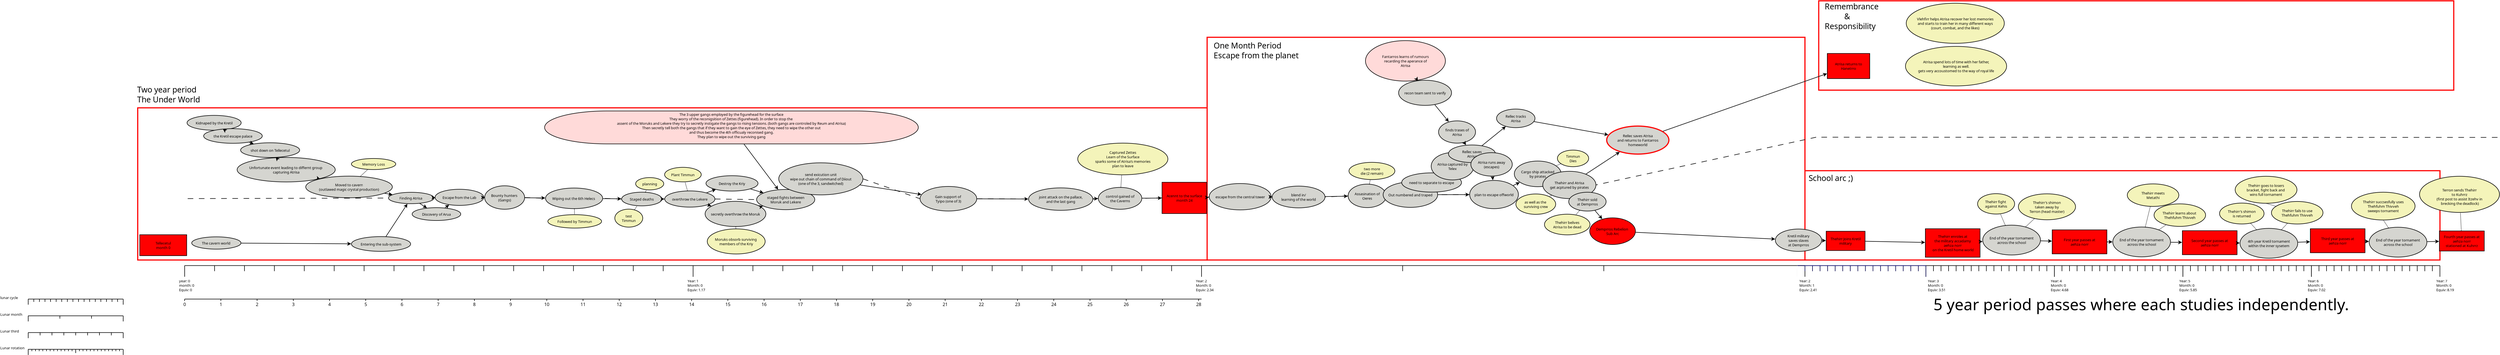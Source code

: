 <?xml version="1.0" encoding="UTF-8"?>
<dia:diagram xmlns:dia="http://www.lysator.liu.se/~alla/dia/">
  <dia:layer name="Background" visible="true" connectable="true" active="true">
    <dia:object type="Standard - Box" version="0" id="O0">
      <dia:attribute name="obj_pos">
        <dia:point val="175.467,-45.43"/>
      </dia:attribute>
      <dia:attribute name="obj_bb">
        <dia:rectangle val="175.367,-45.53;289.223,-29.33"/>
      </dia:attribute>
      <dia:attribute name="elem_corner">
        <dia:point val="175.467,-45.43"/>
      </dia:attribute>
      <dia:attribute name="elem_width">
        <dia:real val="113.656"/>
      </dia:attribute>
      <dia:attribute name="elem_height">
        <dia:real val="16"/>
      </dia:attribute>
      <dia:attribute name="border_width">
        <dia:real val="0.2"/>
      </dia:attribute>
      <dia:attribute name="border_color">
        <dia:color val="#ff0000ff"/>
      </dia:attribute>
      <dia:attribute name="inner_color">
        <dia:color val="#ff0000ff"/>
      </dia:attribute>
      <dia:attribute name="show_background">
        <dia:boolean val="false"/>
      </dia:attribute>
    </dia:object>
    <dia:object type="Standard - Box" version="0" id="O1">
      <dia:attribute name="obj_pos">
        <dia:point val="173,-15"/>
      </dia:attribute>
      <dia:attribute name="obj_bb">
        <dia:rectangle val="172.9,-15.1;286.756,1.1"/>
      </dia:attribute>
      <dia:attribute name="elem_corner">
        <dia:point val="173,-15"/>
      </dia:attribute>
      <dia:attribute name="elem_width">
        <dia:real val="113.656"/>
      </dia:attribute>
      <dia:attribute name="elem_height">
        <dia:real val="16"/>
      </dia:attribute>
      <dia:attribute name="border_width">
        <dia:real val="0.2"/>
      </dia:attribute>
      <dia:attribute name="border_color">
        <dia:color val="#ff0000ff"/>
      </dia:attribute>
      <dia:attribute name="inner_color">
        <dia:color val="#ff0000ff"/>
      </dia:attribute>
      <dia:attribute name="show_background">
        <dia:boolean val="false"/>
      </dia:attribute>
    </dia:object>
    <dia:object type="Standard - Box" version="0" id="O2">
      <dia:attribute name="obj_pos">
        <dia:point val="66,-38.9"/>
      </dia:attribute>
      <dia:attribute name="obj_bb">
        <dia:rectangle val="65.9,-39;173.1,1.1"/>
      </dia:attribute>
      <dia:attribute name="elem_corner">
        <dia:point val="66,-38.9"/>
      </dia:attribute>
      <dia:attribute name="elem_width">
        <dia:real val="107"/>
      </dia:attribute>
      <dia:attribute name="elem_height">
        <dia:real val="39.9"/>
      </dia:attribute>
      <dia:attribute name="border_width">
        <dia:real val="0.2"/>
      </dia:attribute>
      <dia:attribute name="border_color">
        <dia:color val="#ff0000ff"/>
      </dia:attribute>
      <dia:attribute name="inner_color">
        <dia:color val="#ff0000ff"/>
      </dia:attribute>
      <dia:attribute name="show_background">
        <dia:boolean val="false"/>
      </dia:attribute>
    </dia:object>
    <dia:object type="Standard - Box" version="0" id="O3">
      <dia:attribute name="obj_pos">
        <dia:point val="-125.4,-26.262"/>
      </dia:attribute>
      <dia:attribute name="obj_bb">
        <dia:rectangle val="-125.5,-26.363;66.1,1.1"/>
      </dia:attribute>
      <dia:attribute name="elem_corner">
        <dia:point val="-125.4,-26.262"/>
      </dia:attribute>
      <dia:attribute name="elem_width">
        <dia:real val="191.4"/>
      </dia:attribute>
      <dia:attribute name="elem_height">
        <dia:real val="27.263"/>
      </dia:attribute>
      <dia:attribute name="border_width">
        <dia:real val="0.2"/>
      </dia:attribute>
      <dia:attribute name="border_color">
        <dia:color val="#ff0000ff"/>
      </dia:attribute>
      <dia:attribute name="inner_color">
        <dia:color val="#ff0000ff"/>
      </dia:attribute>
      <dia:attribute name="show_background">
        <dia:boolean val="false"/>
      </dia:attribute>
    </dia:object>
    <dia:object type="Flowchart - Ellipse" version="0" id="O4">
      <dia:attribute name="obj_pos">
        <dia:point val="-115.737,-3.15"/>
      </dia:attribute>
      <dia:attribute name="obj_bb">
        <dia:rectangle val="-115.787,-3.2;-106.868,-0.895"/>
      </dia:attribute>
      <dia:attribute name="elem_corner">
        <dia:point val="-115.737,-3.15"/>
      </dia:attribute>
      <dia:attribute name="elem_width">
        <dia:real val="8.819"/>
      </dia:attribute>
      <dia:attribute name="elem_height">
        <dia:real val="2.205"/>
      </dia:attribute>
      <dia:attribute name="inner_color">
        <dia:color val="#d5d5d0ff"/>
      </dia:attribute>
      <dia:attribute name="show_background">
        <dia:boolean val="true"/>
      </dia:attribute>
      <dia:attribute name="padding">
        <dia:real val="0.354"/>
      </dia:attribute>
      <dia:attribute name="text">
        <dia:composite type="text">
          <dia:attribute name="string">
            <dia:string>#The cavern world#</dia:string>
          </dia:attribute>
          <dia:attribute name="font">
            <dia:font family="sans" style="0" name="Helvetica"/>
          </dia:attribute>
          <dia:attribute name="height">
            <dia:real val="0.8"/>
          </dia:attribute>
          <dia:attribute name="pos">
            <dia:point val="-111.328,-1.854"/>
          </dia:attribute>
          <dia:attribute name="color">
            <dia:color val="#000000ff"/>
          </dia:attribute>
          <dia:attribute name="alignment">
            <dia:enum val="1"/>
          </dia:attribute>
        </dia:composite>
      </dia:attribute>
    </dia:object>
    <dia:object type="Flowchart - Ellipse" version="0" id="O5">
      <dia:attribute name="obj_pos">
        <dia:point val="-80.523,-11.129"/>
      </dia:attribute>
      <dia:attribute name="obj_bb">
        <dia:rectangle val="-80.573,-11.179;-72.324,-9.042"/>
      </dia:attribute>
      <dia:attribute name="elem_corner">
        <dia:point val="-80.523,-11.129"/>
      </dia:attribute>
      <dia:attribute name="elem_width">
        <dia:real val="8.149"/>
      </dia:attribute>
      <dia:attribute name="elem_height">
        <dia:real val="2.037"/>
      </dia:attribute>
      <dia:attribute name="inner_color">
        <dia:color val="#d5d5d0ff"/>
      </dia:attribute>
      <dia:attribute name="show_background">
        <dia:boolean val="true"/>
      </dia:attribute>
      <dia:attribute name="padding">
        <dia:real val="0.354"/>
      </dia:attribute>
      <dia:attribute name="text">
        <dia:composite type="text">
          <dia:attribute name="string">
            <dia:string>#Finding Atrisa #</dia:string>
          </dia:attribute>
          <dia:attribute name="font">
            <dia:font family="sans" style="0" name="Helvetica"/>
          </dia:attribute>
          <dia:attribute name="height">
            <dia:real val="0.8"/>
          </dia:attribute>
          <dia:attribute name="pos">
            <dia:point val="-76.449,-9.916"/>
          </dia:attribute>
          <dia:attribute name="color">
            <dia:color val="#000000ff"/>
          </dia:attribute>
          <dia:attribute name="alignment">
            <dia:enum val="1"/>
          </dia:attribute>
        </dia:composite>
      </dia:attribute>
    </dia:object>
    <dia:object type="Flowchart - Ellipse" version="0" id="O6">
      <dia:attribute name="obj_pos">
        <dia:point val="-87.152,-3.193"/>
      </dia:attribute>
      <dia:attribute name="obj_bb">
        <dia:rectangle val="-87.202,-3.243;-76.505,-0.493"/>
      </dia:attribute>
      <dia:attribute name="elem_corner">
        <dia:point val="-87.152,-3.193"/>
      </dia:attribute>
      <dia:attribute name="elem_width">
        <dia:real val="10.597"/>
      </dia:attribute>
      <dia:attribute name="elem_height">
        <dia:real val="2.649"/>
      </dia:attribute>
      <dia:attribute name="inner_color">
        <dia:color val="#d5d5d0ff"/>
      </dia:attribute>
      <dia:attribute name="show_background">
        <dia:boolean val="true"/>
      </dia:attribute>
      <dia:attribute name="padding">
        <dia:real val="0.354"/>
      </dia:attribute>
      <dia:attribute name="text">
        <dia:composite type="text">
          <dia:attribute name="string">
            <dia:string>#Entering the sub-system#</dia:string>
          </dia:attribute>
          <dia:attribute name="font">
            <dia:font family="sans" style="0" name="Helvetica"/>
          </dia:attribute>
          <dia:attribute name="height">
            <dia:real val="0.8"/>
          </dia:attribute>
          <dia:attribute name="pos">
            <dia:point val="-81.853,-1.674"/>
          </dia:attribute>
          <dia:attribute name="color">
            <dia:color val="#000000ff"/>
          </dia:attribute>
          <dia:attribute name="alignment">
            <dia:enum val="1"/>
          </dia:attribute>
        </dia:composite>
      </dia:attribute>
    </dia:object>
    <dia:object type="Standard - Text" version="1" id="O7">
      <dia:attribute name="obj_pos">
        <dia:point val="-81.853,-1.868"/>
      </dia:attribute>
      <dia:attribute name="obj_bb">
        <dia:rectangle val="-81.853,-2.462;-81.853,-1.717"/>
      </dia:attribute>
      <dia:attribute name="text">
        <dia:composite type="text">
          <dia:attribute name="string">
            <dia:string>##</dia:string>
          </dia:attribute>
          <dia:attribute name="font">
            <dia:font family="sans" style="0" name="Helvetica"/>
          </dia:attribute>
          <dia:attribute name="height">
            <dia:real val="0.8"/>
          </dia:attribute>
          <dia:attribute name="pos">
            <dia:point val="-81.853,-1.868"/>
          </dia:attribute>
          <dia:attribute name="color">
            <dia:color val="#000000ff"/>
          </dia:attribute>
          <dia:attribute name="alignment">
            <dia:enum val="0"/>
          </dia:attribute>
        </dia:composite>
      </dia:attribute>
      <dia:attribute name="valign">
        <dia:enum val="3"/>
      </dia:attribute>
      <dia:connections>
        <dia:connection handle="0" to="O6" connection="16"/>
      </dia:connections>
    </dia:object>
    <dia:object type="Standard - Line" version="0" id="O8">
      <dia:attribute name="obj_pos">
        <dia:point val="-106.869,-2.02"/>
      </dia:attribute>
      <dia:attribute name="obj_bb">
        <dia:rectangle val="-106.92,-2.267;-87.15,-1.543"/>
      </dia:attribute>
      <dia:attribute name="conn_endpoints">
        <dia:point val="-106.869,-2.02"/>
        <dia:point val="-87.2,-1.901"/>
      </dia:attribute>
      <dia:attribute name="numcp">
        <dia:int val="1"/>
      </dia:attribute>
      <dia:attribute name="end_arrow">
        <dia:enum val="22"/>
      </dia:attribute>
      <dia:attribute name="end_arrow_length">
        <dia:real val="0.5"/>
      </dia:attribute>
      <dia:attribute name="end_arrow_width">
        <dia:real val="0.5"/>
      </dia:attribute>
      <dia:connections>
        <dia:connection handle="0" to="O4" connection="16"/>
        <dia:connection handle="1" to="O6" connection="16"/>
      </dia:connections>
    </dia:object>
    <dia:object type="Standard - Line" version="0" id="O9">
      <dia:attribute name="obj_pos">
        <dia:point val="-80.969,-3.217"/>
      </dia:attribute>
      <dia:attribute name="obj_bb">
        <dia:rectangle val="-81.038,-9.133;-77.066,-3.147"/>
      </dia:attribute>
      <dia:attribute name="conn_endpoints">
        <dia:point val="-80.969,-3.217"/>
        <dia:point val="-77.135,-9.063"/>
      </dia:attribute>
      <dia:attribute name="numcp">
        <dia:int val="1"/>
      </dia:attribute>
      <dia:attribute name="end_arrow">
        <dia:enum val="22"/>
      </dia:attribute>
      <dia:attribute name="end_arrow_length">
        <dia:real val="0.5"/>
      </dia:attribute>
      <dia:attribute name="end_arrow_width">
        <dia:real val="0.5"/>
      </dia:attribute>
      <dia:connections>
        <dia:connection handle="0" to="O6" connection="16"/>
        <dia:connection handle="1" to="O5" connection="16"/>
      </dia:connections>
    </dia:object>
    <dia:object type="Flowchart - Ellipse" version="0" id="O10">
      <dia:attribute name="obj_pos">
        <dia:point val="-116.571,-24.91"/>
      </dia:attribute>
      <dia:attribute name="obj_bb">
        <dia:rectangle val="-116.621,-24.96;-106.837,-22.193"/>
      </dia:attribute>
      <dia:attribute name="elem_corner">
        <dia:point val="-116.571,-24.91"/>
      </dia:attribute>
      <dia:attribute name="elem_width">
        <dia:real val="9.684"/>
      </dia:attribute>
      <dia:attribute name="elem_height">
        <dia:real val="2.667"/>
      </dia:attribute>
      <dia:attribute name="border_width">
        <dia:real val="0.1"/>
      </dia:attribute>
      <dia:attribute name="inner_color">
        <dia:color val="#d5d5d0ff"/>
      </dia:attribute>
      <dia:attribute name="show_background">
        <dia:boolean val="true"/>
      </dia:attribute>
      <dia:attribute name="padding">
        <dia:real val="0.354"/>
      </dia:attribute>
      <dia:attribute name="text">
        <dia:composite type="text">
          <dia:attribute name="string">
            <dia:string>#Kidnaped by the Kretil#</dia:string>
          </dia:attribute>
          <dia:attribute name="font">
            <dia:font family="sans" style="0" name="Helvetica"/>
          </dia:attribute>
          <dia:attribute name="height">
            <dia:real val="0.8"/>
          </dia:attribute>
          <dia:attribute name="pos">
            <dia:point val="-111.729,-23.383"/>
          </dia:attribute>
          <dia:attribute name="color">
            <dia:color val="#000000ff"/>
          </dia:attribute>
          <dia:attribute name="alignment">
            <dia:enum val="1"/>
          </dia:attribute>
        </dia:composite>
      </dia:attribute>
    </dia:object>
    <dia:object type="Flowchart - Ellipse" version="0" id="O11">
      <dia:attribute name="obj_pos">
        <dia:point val="-113.601,-22.528"/>
      </dia:attribute>
      <dia:attribute name="obj_bb">
        <dia:rectangle val="-113.651,-22.578;-103.059,-19.855"/>
      </dia:attribute>
      <dia:attribute name="elem_corner">
        <dia:point val="-113.601,-22.528"/>
      </dia:attribute>
      <dia:attribute name="elem_width">
        <dia:real val="10.492"/>
      </dia:attribute>
      <dia:attribute name="elem_height">
        <dia:real val="2.623"/>
      </dia:attribute>
      <dia:attribute name="inner_color">
        <dia:color val="#d5d5d0ff"/>
      </dia:attribute>
      <dia:attribute name="show_background">
        <dia:boolean val="true"/>
      </dia:attribute>
      <dia:attribute name="padding">
        <dia:real val="0.354"/>
      </dia:attribute>
      <dia:attribute name="text">
        <dia:composite type="text">
          <dia:attribute name="string">
            <dia:string>#the Kretil escape palace#</dia:string>
          </dia:attribute>
          <dia:attribute name="font">
            <dia:font family="sans" style="0" name="Helvetica"/>
          </dia:attribute>
          <dia:attribute name="height">
            <dia:real val="0.8"/>
          </dia:attribute>
          <dia:attribute name="pos">
            <dia:point val="-108.355,-21.022"/>
          </dia:attribute>
          <dia:attribute name="color">
            <dia:color val="#000000ff"/>
          </dia:attribute>
          <dia:attribute name="alignment">
            <dia:enum val="1"/>
          </dia:attribute>
        </dia:composite>
      </dia:attribute>
    </dia:object>
    <dia:object type="Flowchart - Ellipse" version="0" id="O12">
      <dia:attribute name="obj_pos">
        <dia:point val="-106.988,-20.003"/>
      </dia:attribute>
      <dia:attribute name="obj_bb">
        <dia:rectangle val="-107.038,-20.053;-96.368,-17.311"/>
      </dia:attribute>
      <dia:attribute name="elem_corner">
        <dia:point val="-106.988,-20.003"/>
      </dia:attribute>
      <dia:attribute name="elem_width">
        <dia:real val="10.57"/>
      </dia:attribute>
      <dia:attribute name="elem_height">
        <dia:real val="2.643"/>
      </dia:attribute>
      <dia:attribute name="inner_color">
        <dia:color val="#d5d5d0ff"/>
      </dia:attribute>
      <dia:attribute name="show_background">
        <dia:boolean val="true"/>
      </dia:attribute>
      <dia:attribute name="padding">
        <dia:real val="0.354"/>
      </dia:attribute>
      <dia:attribute name="text">
        <dia:composite type="text">
          <dia:attribute name="string">
            <dia:string>#shot down on Tellecetul#</dia:string>
          </dia:attribute>
          <dia:attribute name="font">
            <dia:font family="sans" style="0" name="Helvetica"/>
          </dia:attribute>
          <dia:attribute name="height">
            <dia:real val="0.8"/>
          </dia:attribute>
          <dia:attribute name="pos">
            <dia:point val="-101.703,-18.488"/>
          </dia:attribute>
          <dia:attribute name="color">
            <dia:color val="#000000ff"/>
          </dia:attribute>
          <dia:attribute name="alignment">
            <dia:enum val="1"/>
          </dia:attribute>
        </dia:composite>
      </dia:attribute>
    </dia:object>
    <dia:object type="Flowchart - Ellipse" version="0" id="O13">
      <dia:attribute name="obj_pos">
        <dia:point val="-107.609,-17.373"/>
      </dia:attribute>
      <dia:attribute name="obj_bb">
        <dia:rectangle val="-107.659,-17.423;-89.998,-12.933"/>
      </dia:attribute>
      <dia:attribute name="elem_corner">
        <dia:point val="-107.609,-17.373"/>
      </dia:attribute>
      <dia:attribute name="elem_width">
        <dia:real val="17.561"/>
      </dia:attribute>
      <dia:attribute name="elem_height">
        <dia:real val="4.39"/>
      </dia:attribute>
      <dia:attribute name="inner_color">
        <dia:color val="#d5d5d0ff"/>
      </dia:attribute>
      <dia:attribute name="show_background">
        <dia:boolean val="true"/>
      </dia:attribute>
      <dia:attribute name="padding">
        <dia:real val="0.354"/>
      </dia:attribute>
      <dia:attribute name="text">
        <dia:composite type="text">
          <dia:attribute name="string">
            <dia:string>#Unfortunate event leading to differnt group 
capturing Atrisa#</dia:string>
          </dia:attribute>
          <dia:attribute name="font">
            <dia:font family="sans" style="0" name="Helvetica"/>
          </dia:attribute>
          <dia:attribute name="height">
            <dia:real val="0.8"/>
          </dia:attribute>
          <dia:attribute name="pos">
            <dia:point val="-98.829,-15.384"/>
          </dia:attribute>
          <dia:attribute name="color">
            <dia:color val="#000000ff"/>
          </dia:attribute>
          <dia:attribute name="alignment">
            <dia:enum val="1"/>
          </dia:attribute>
        </dia:composite>
      </dia:attribute>
    </dia:object>
    <dia:object type="Flowchart - Ellipse" version="0" id="O14">
      <dia:attribute name="obj_pos">
        <dia:point val="-95.332,-14.027"/>
      </dia:attribute>
      <dia:attribute name="obj_bb">
        <dia:rectangle val="-95.382,-14.078;-79.775,-10.101"/>
      </dia:attribute>
      <dia:attribute name="elem_corner">
        <dia:point val="-95.332,-14.027"/>
      </dia:attribute>
      <dia:attribute name="elem_width">
        <dia:real val="15.507"/>
      </dia:attribute>
      <dia:attribute name="elem_height">
        <dia:real val="3.877"/>
      </dia:attribute>
      <dia:attribute name="inner_color">
        <dia:color val="#d5d5d0ff"/>
      </dia:attribute>
      <dia:attribute name="show_background">
        <dia:boolean val="true"/>
      </dia:attribute>
      <dia:attribute name="padding">
        <dia:real val="0.354"/>
      </dia:attribute>
      <dia:attribute name="text">
        <dia:composite type="text">
          <dia:attribute name="string">
            <dia:string>#Moved to cavern
(outlawed magic crystal production)#</dia:string>
          </dia:attribute>
          <dia:attribute name="font">
            <dia:font family="sans" style="0" name="Helvetica"/>
          </dia:attribute>
          <dia:attribute name="height">
            <dia:real val="0.8"/>
          </dia:attribute>
          <dia:attribute name="pos">
            <dia:point val="-87.578,-12.295"/>
          </dia:attribute>
          <dia:attribute name="color">
            <dia:color val="#000000ff"/>
          </dia:attribute>
          <dia:attribute name="alignment">
            <dia:enum val="1"/>
          </dia:attribute>
        </dia:composite>
      </dia:attribute>
    </dia:object>
    <dia:object type="Standard - Line" version="0" id="O15">
      <dia:attribute name="obj_pos">
        <dia:point val="-109.915,-22.308"/>
      </dia:attribute>
      <dia:attribute name="obj_bb">
        <dia:rectangle val="-110.23,-22.549;-109.361,-21.769"/>
      </dia:attribute>
      <dia:attribute name="conn_endpoints">
        <dia:point val="-109.915,-22.308"/>
        <dia:point val="-110.161,-22.48"/>
      </dia:attribute>
      <dia:attribute name="numcp">
        <dia:int val="1"/>
      </dia:attribute>
      <dia:attribute name="end_arrow">
        <dia:enum val="22"/>
      </dia:attribute>
      <dia:attribute name="end_arrow_length">
        <dia:real val="0.5"/>
      </dia:attribute>
      <dia:attribute name="end_arrow_width">
        <dia:real val="0.5"/>
      </dia:attribute>
      <dia:connections>
        <dia:connection handle="0" to="O10" connection="16"/>
        <dia:connection handle="1" to="O11" connection="16"/>
      </dia:connections>
    </dia:object>
    <dia:object type="Standard - Line" version="0" id="O16">
      <dia:attribute name="obj_pos">
        <dia:point val="-105.43,-20.102"/>
      </dia:attribute>
      <dia:attribute name="obj_bb">
        <dia:rectangle val="-105.494,-20.4;-104.585,-19.718"/>
      </dia:attribute>
      <dia:attribute name="conn_endpoints">
        <dia:point val="-105.43,-20.102"/>
        <dia:point val="-104.649,-19.805"/>
      </dia:attribute>
      <dia:attribute name="numcp">
        <dia:int val="1"/>
      </dia:attribute>
      <dia:attribute name="end_arrow">
        <dia:enum val="22"/>
      </dia:attribute>
      <dia:attribute name="end_arrow_length">
        <dia:real val="0.5"/>
      </dia:attribute>
      <dia:attribute name="end_arrow_width">
        <dia:real val="0.5"/>
      </dia:attribute>
      <dia:connections>
        <dia:connection handle="0" to="O11" connection="16"/>
        <dia:connection handle="1" to="O12" connection="16"/>
      </dia:connections>
    </dia:object>
    <dia:object type="Standard - Line" version="0" id="O17">
      <dia:attribute name="obj_pos">
        <dia:point val="-100.609,-17.349"/>
      </dia:attribute>
      <dia:attribute name="obj_bb">
        <dia:rectangle val="-100.695,-17.453;-99.956,-16.664"/>
      </dia:attribute>
      <dia:attribute name="conn_endpoints">
        <dia:point val="-100.609,-17.349"/>
        <dia:point val="-100.624,-17.367"/>
      </dia:attribute>
      <dia:attribute name="numcp">
        <dia:int val="1"/>
      </dia:attribute>
      <dia:attribute name="end_arrow">
        <dia:enum val="22"/>
      </dia:attribute>
      <dia:attribute name="end_arrow_length">
        <dia:real val="0.5"/>
      </dia:attribute>
      <dia:attribute name="end_arrow_width">
        <dia:real val="0.5"/>
      </dia:attribute>
      <dia:connections>
        <dia:connection handle="0" to="O12" connection="16"/>
        <dia:connection handle="1" to="O13" connection="16"/>
      </dia:connections>
    </dia:object>
    <dia:object type="Standard - Line" version="0" id="O18">
      <dia:attribute name="obj_pos">
        <dia:point val="-92.871,-13.542"/>
      </dia:attribute>
      <dia:attribute name="obj_bb">
        <dia:rectangle val="-93.532,-14.047;-92.739,-13.349"/>
      </dia:attribute>
      <dia:attribute name="conn_endpoints">
        <dia:point val="-92.871,-13.542"/>
        <dia:point val="-92.847,-13.536"/>
      </dia:attribute>
      <dia:attribute name="numcp">
        <dia:int val="1"/>
      </dia:attribute>
      <dia:attribute name="end_arrow">
        <dia:enum val="22"/>
      </dia:attribute>
      <dia:attribute name="end_arrow_length">
        <dia:real val="0.5"/>
      </dia:attribute>
      <dia:attribute name="end_arrow_width">
        <dia:real val="0.5"/>
      </dia:attribute>
      <dia:connections>
        <dia:connection handle="0" to="O13" connection="16"/>
        <dia:connection handle="1" to="O14" connection="16"/>
      </dia:connections>
    </dia:object>
    <dia:object type="Standard - Line" version="0" id="O19">
      <dia:attribute name="obj_pos">
        <dia:point val="-81.211,-10.957"/>
      </dia:attribute>
      <dia:attribute name="obj_bb">
        <dia:rectangle val="-81.269,-11.192;-79.76,-10.48"/>
      </dia:attribute>
      <dia:attribute name="conn_endpoints">
        <dia:point val="-81.211,-10.957"/>
        <dia:point val="-79.818,-10.709"/>
      </dia:attribute>
      <dia:attribute name="numcp">
        <dia:int val="1"/>
      </dia:attribute>
      <dia:attribute name="end_arrow">
        <dia:enum val="22"/>
      </dia:attribute>
      <dia:attribute name="end_arrow_length">
        <dia:real val="0.5"/>
      </dia:attribute>
      <dia:attribute name="end_arrow_width">
        <dia:real val="0.5"/>
      </dia:attribute>
      <dia:connections>
        <dia:connection handle="0" to="O14" connection="16"/>
        <dia:connection handle="1" to="O5" connection="16"/>
      </dia:connections>
    </dia:object>
    <dia:object type="Standard - Text" version="1" id="O20">
      <dia:attribute name="obj_pos">
        <dia:point val="-53.531,-6.825"/>
      </dia:attribute>
      <dia:attribute name="obj_bb">
        <dia:rectangle val="-53.531,-7.419;-53.531,-6.674"/>
      </dia:attribute>
      <dia:attribute name="text">
        <dia:composite type="text">
          <dia:attribute name="string">
            <dia:string>##</dia:string>
          </dia:attribute>
          <dia:attribute name="font">
            <dia:font family="sans" style="0" name="Helvetica"/>
          </dia:attribute>
          <dia:attribute name="height">
            <dia:real val="0.8"/>
          </dia:attribute>
          <dia:attribute name="pos">
            <dia:point val="-53.531,-6.825"/>
          </dia:attribute>
          <dia:attribute name="color">
            <dia:color val="#000000ff"/>
          </dia:attribute>
          <dia:attribute name="alignment">
            <dia:enum val="0"/>
          </dia:attribute>
        </dia:composite>
      </dia:attribute>
      <dia:attribute name="valign">
        <dia:enum val="3"/>
      </dia:attribute>
    </dia:object>
    <dia:object type="Flowchart - Ellipse" version="0" id="O21">
      <dia:attribute name="obj_pos">
        <dia:point val="-72.18,-11.673"/>
      </dia:attribute>
      <dia:attribute name="obj_bb">
        <dia:rectangle val="-72.23,-11.723;-63.41,-8.73"/>
      </dia:attribute>
      <dia:attribute name="elem_corner">
        <dia:point val="-72.18,-11.673"/>
      </dia:attribute>
      <dia:attribute name="elem_width">
        <dia:real val="8.72"/>
      </dia:attribute>
      <dia:attribute name="elem_height">
        <dia:real val="2.893"/>
      </dia:attribute>
      <dia:attribute name="inner_color">
        <dia:color val="#d5d5d0ff"/>
      </dia:attribute>
      <dia:attribute name="show_background">
        <dia:boolean val="true"/>
      </dia:attribute>
      <dia:attribute name="padding">
        <dia:real val="0.354"/>
      </dia:attribute>
      <dia:attribute name="text">
        <dia:composite type="text">
          <dia:attribute name="string">
            <dia:string>#Escape from the Lab#</dia:string>
          </dia:attribute>
          <dia:attribute name="font">
            <dia:font family="sans" style="0" name="Helvetica"/>
          </dia:attribute>
          <dia:attribute name="height">
            <dia:real val="0.8"/>
          </dia:attribute>
          <dia:attribute name="pos">
            <dia:point val="-67.82,-10.033"/>
          </dia:attribute>
          <dia:attribute name="color">
            <dia:color val="#000000ff"/>
          </dia:attribute>
          <dia:attribute name="alignment">
            <dia:enum val="1"/>
          </dia:attribute>
        </dia:composite>
      </dia:attribute>
    </dia:object>
    <dia:object type="Flowchart - Ellipse" version="0" id="O22">
      <dia:attribute name="obj_pos">
        <dia:point val="-76.284,-8.378"/>
      </dia:attribute>
      <dia:attribute name="obj_bb">
        <dia:rectangle val="-76.334,-8.428;-67.535,-6.025"/>
      </dia:attribute>
      <dia:attribute name="elem_corner">
        <dia:point val="-76.284,-8.378"/>
      </dia:attribute>
      <dia:attribute name="elem_width">
        <dia:real val="8.698"/>
      </dia:attribute>
      <dia:attribute name="elem_height">
        <dia:real val="2.303"/>
      </dia:attribute>
      <dia:attribute name="inner_color">
        <dia:color val="#d5d5d0ff"/>
      </dia:attribute>
      <dia:attribute name="show_background">
        <dia:boolean val="true"/>
      </dia:attribute>
      <dia:attribute name="padding">
        <dia:real val="0.354"/>
      </dia:attribute>
      <dia:attribute name="text">
        <dia:composite type="text">
          <dia:attribute name="string">
            <dia:string>#Discovery of Arua#</dia:string>
          </dia:attribute>
          <dia:attribute name="font">
            <dia:font family="sans" style="0" name="Helvetica"/>
          </dia:attribute>
          <dia:attribute name="height">
            <dia:real val="0.8"/>
          </dia:attribute>
          <dia:attribute name="pos">
            <dia:point val="-71.934,-7.033"/>
          </dia:attribute>
          <dia:attribute name="color">
            <dia:color val="#000000ff"/>
          </dia:attribute>
          <dia:attribute name="alignment">
            <dia:enum val="1"/>
          </dia:attribute>
        </dia:composite>
      </dia:attribute>
    </dia:object>
    <dia:object type="Standard - Line" version="0" id="O23">
      <dia:attribute name="obj_pos">
        <dia:point val="-116.456,-10"/>
      </dia:attribute>
      <dia:attribute name="obj_bb">
        <dia:rectangle val="-116.506,-10.149;-80.522,-9.95"/>
      </dia:attribute>
      <dia:attribute name="conn_endpoints">
        <dia:point val="-116.456,-10"/>
        <dia:point val="-80.572,-10.099"/>
      </dia:attribute>
      <dia:attribute name="numcp">
        <dia:int val="1"/>
      </dia:attribute>
      <dia:attribute name="line_style">
        <dia:enum val="1"/>
      </dia:attribute>
      <dia:connections>
        <dia:connection handle="1" to="O5" connection="16"/>
      </dia:connections>
    </dia:object>
    <dia:object type="Standard - Line" version="0" id="O24">
      <dia:attribute name="obj_pos">
        <dia:point val="-72.374,-10.11"/>
      </dia:attribute>
      <dia:attribute name="obj_bb">
        <dia:rectangle val="-72.443,-10.295;-72.111,-10.042"/>
      </dia:attribute>
      <dia:attribute name="conn_endpoints">
        <dia:point val="-72.374,-10.11"/>
        <dia:point val="-72.18,-10.227"/>
      </dia:attribute>
      <dia:attribute name="numcp">
        <dia:int val="1"/>
      </dia:attribute>
      <dia:attribute name="line_style">
        <dia:enum val="1"/>
      </dia:attribute>
      <dia:connections>
        <dia:connection handle="0" to="O5" connection="0"/>
        <dia:connection handle="1" to="O21" connection="8"/>
      </dia:connections>
    </dia:object>
    <dia:object type="Standard - Line" version="0" id="O25">
      <dia:attribute name="obj_pos">
        <dia:point val="-72.331,-10.166"/>
      </dia:attribute>
      <dia:attribute name="obj_bb">
        <dia:rectangle val="-72.839,-10.521;-72.111,-9.797"/>
      </dia:attribute>
      <dia:attribute name="conn_endpoints">
        <dia:point val="-72.331,-10.166"/>
        <dia:point val="-72.223,-10.167"/>
      </dia:attribute>
      <dia:attribute name="numcp">
        <dia:int val="1"/>
      </dia:attribute>
      <dia:attribute name="end_arrow">
        <dia:enum val="22"/>
      </dia:attribute>
      <dia:attribute name="end_arrow_length">
        <dia:real val="0.5"/>
      </dia:attribute>
      <dia:attribute name="end_arrow_width">
        <dia:real val="0.5"/>
      </dia:attribute>
      <dia:connections>
        <dia:connection handle="0" to="O5" connection="16"/>
        <dia:connection handle="1" to="O21" connection="16"/>
      </dia:connections>
    </dia:object>
    <dia:object type="Standard - Line" version="0" id="O26">
      <dia:attribute name="obj_pos">
        <dia:point val="-74.922,-9.135"/>
      </dia:attribute>
      <dia:attribute name="obj_bb">
        <dia:rectangle val="-74.991,-9.204;-73.573,-8.248"/>
      </dia:attribute>
      <dia:attribute name="conn_endpoints">
        <dia:point val="-74.922,-9.135"/>
        <dia:point val="-73.642,-8.317"/>
      </dia:attribute>
      <dia:attribute name="numcp">
        <dia:int val="1"/>
      </dia:attribute>
      <dia:attribute name="end_arrow">
        <dia:enum val="22"/>
      </dia:attribute>
      <dia:attribute name="end_arrow_length">
        <dia:real val="0.5"/>
      </dia:attribute>
      <dia:attribute name="end_arrow_width">
        <dia:real val="0.5"/>
      </dia:attribute>
      <dia:connections>
        <dia:connection handle="0" to="O5" connection="16"/>
        <dia:connection handle="1" to="O22" connection="16"/>
      </dia:connections>
    </dia:object>
    <dia:object type="Standard - Line" version="0" id="O27">
      <dia:attribute name="obj_pos">
        <dia:point val="-70.41,-8.338"/>
      </dia:attribute>
      <dia:attribute name="obj_bb">
        <dia:rectangle val="-70.48,-8.95;-69.597,-8.162"/>
      </dia:attribute>
      <dia:attribute name="conn_endpoints">
        <dia:point val="-70.41,-8.338"/>
        <dia:point val="-69.666,-8.88"/>
      </dia:attribute>
      <dia:attribute name="numcp">
        <dia:int val="1"/>
      </dia:attribute>
      <dia:attribute name="end_arrow">
        <dia:enum val="22"/>
      </dia:attribute>
      <dia:attribute name="end_arrow_length">
        <dia:real val="0.5"/>
      </dia:attribute>
      <dia:attribute name="end_arrow_width">
        <dia:real val="0.5"/>
      </dia:attribute>
      <dia:connections>
        <dia:connection handle="0" to="O22" connection="16"/>
        <dia:connection handle="1" to="O21" connection="16"/>
      </dia:connections>
    </dia:object>
    <dia:object type="Flowchart - Ellipse" version="0" id="O28">
      <dia:attribute name="obj_pos">
        <dia:point val="-63.309,-12.296"/>
      </dia:attribute>
      <dia:attribute name="obj_bb">
        <dia:rectangle val="-63.359,-12.346;-56.101,-8.04"/>
      </dia:attribute>
      <dia:attribute name="elem_corner">
        <dia:point val="-63.309,-12.296"/>
      </dia:attribute>
      <dia:attribute name="elem_width">
        <dia:real val="7.157"/>
      </dia:attribute>
      <dia:attribute name="elem_height">
        <dia:real val="4.206"/>
      </dia:attribute>
      <dia:attribute name="inner_color">
        <dia:color val="#d5d5d0ff"/>
      </dia:attribute>
      <dia:attribute name="show_background">
        <dia:boolean val="true"/>
      </dia:attribute>
      <dia:attribute name="padding">
        <dia:real val="0.354"/>
      </dia:attribute>
      <dia:attribute name="text">
        <dia:composite type="text">
          <dia:attribute name="string">
            <dia:string>#Bounty hunters 
(Gangs)#</dia:string>
          </dia:attribute>
          <dia:attribute name="font">
            <dia:font family="sans" style="0" name="Helvetica"/>
          </dia:attribute>
          <dia:attribute name="height">
            <dia:real val="0.8"/>
          </dia:attribute>
          <dia:attribute name="pos">
            <dia:point val="-59.73,-10.399"/>
          </dia:attribute>
          <dia:attribute name="color">
            <dia:color val="#000000ff"/>
          </dia:attribute>
          <dia:attribute name="alignment">
            <dia:enum val="1"/>
          </dia:attribute>
        </dia:composite>
      </dia:attribute>
    </dia:object>
    <dia:object type="Flowchart - Ellipse" version="0" id="O29">
      <dia:attribute name="obj_pos">
        <dia:point val="-87.155,-17.186"/>
      </dia:attribute>
      <dia:attribute name="obj_bb">
        <dia:rectangle val="-87.205,-17.235;-79.169,-15.152"/>
      </dia:attribute>
      <dia:attribute name="elem_corner">
        <dia:point val="-87.155,-17.186"/>
      </dia:attribute>
      <dia:attribute name="elem_width">
        <dia:real val="7.936"/>
      </dia:attribute>
      <dia:attribute name="elem_height">
        <dia:real val="1.984"/>
      </dia:attribute>
      <dia:attribute name="border_width">
        <dia:real val="0.1"/>
      </dia:attribute>
      <dia:attribute name="inner_color">
        <dia:color val="#f4f4baff"/>
      </dia:attribute>
      <dia:attribute name="show_background">
        <dia:boolean val="true"/>
      </dia:attribute>
      <dia:attribute name="padding">
        <dia:real val="0.354"/>
      </dia:attribute>
      <dia:attribute name="text">
        <dia:composite type="text">
          <dia:attribute name="string">
            <dia:string>#Memory Loss#</dia:string>
          </dia:attribute>
          <dia:attribute name="font">
            <dia:font family="sans" style="0" name="Helvetica"/>
          </dia:attribute>
          <dia:attribute name="height">
            <dia:real val="0.8"/>
          </dia:attribute>
          <dia:attribute name="pos">
            <dia:point val="-83.187,-15.999"/>
          </dia:attribute>
          <dia:attribute name="color">
            <dia:color val="#000000ff"/>
          </dia:attribute>
          <dia:attribute name="alignment">
            <dia:enum val="1"/>
          </dia:attribute>
        </dia:composite>
      </dia:attribute>
    </dia:object>
    <dia:object type="Standard - Line" version="0" id="O30">
      <dia:attribute name="obj_pos">
        <dia:point val="-85.539,-13.995"/>
      </dia:attribute>
      <dia:attribute name="obj_bb">
        <dia:rectangle val="-85.61,-15.272;-84.179,-13.925"/>
      </dia:attribute>
      <dia:attribute name="conn_endpoints">
        <dia:point val="-85.539,-13.995"/>
        <dia:point val="-84.249,-15.201"/>
      </dia:attribute>
      <dia:attribute name="numcp">
        <dia:int val="1"/>
      </dia:attribute>
      <dia:attribute name="line_style">
        <dia:enum val="4"/>
      </dia:attribute>
      <dia:connections>
        <dia:connection handle="0" to="O14" connection="16"/>
        <dia:connection handle="1" to="O29" connection="16"/>
      </dia:connections>
    </dia:object>
    <dia:object type="Flowchart - Ellipse" version="0" id="O31">
      <dia:attribute name="obj_pos">
        <dia:point val="-52.414,-11.895"/>
      </dia:attribute>
      <dia:attribute name="obj_bb">
        <dia:rectangle val="-52.464,-11.945;-42.135,-8.15"/>
      </dia:attribute>
      <dia:attribute name="elem_corner">
        <dia:point val="-52.414,-11.895"/>
      </dia:attribute>
      <dia:attribute name="elem_width">
        <dia:real val="10.229"/>
      </dia:attribute>
      <dia:attribute name="elem_height">
        <dia:real val="3.695"/>
      </dia:attribute>
      <dia:attribute name="inner_color">
        <dia:color val="#d5d5d0ff"/>
      </dia:attribute>
      <dia:attribute name="show_background">
        <dia:boolean val="true"/>
      </dia:attribute>
      <dia:attribute name="padding">
        <dia:real val="0.354"/>
      </dia:attribute>
      <dia:attribute name="text">
        <dia:composite type="text">
          <dia:attribute name="string">
            <dia:string>#Wiping out the 6th Helecs #</dia:string>
          </dia:attribute>
          <dia:attribute name="font">
            <dia:font family="sans" style="0" name="Helvetica"/>
          </dia:attribute>
          <dia:attribute name="height">
            <dia:real val="0.8"/>
          </dia:attribute>
          <dia:attribute name="pos">
            <dia:point val="-47.3,-9.854"/>
          </dia:attribute>
          <dia:attribute name="color">
            <dia:color val="#000000ff"/>
          </dia:attribute>
          <dia:attribute name="alignment">
            <dia:enum val="1"/>
          </dia:attribute>
        </dia:composite>
      </dia:attribute>
    </dia:object>
    <dia:object type="Flowchart - Ellipse" version="0" id="O32">
      <dia:attribute name="obj_pos">
        <dia:point val="-51.994,-7.123"/>
      </dia:attribute>
      <dia:attribute name="obj_bb">
        <dia:rectangle val="-52.044,-7.173;-42.331,-4.67"/>
      </dia:attribute>
      <dia:attribute name="elem_corner">
        <dia:point val="-51.994,-7.123"/>
      </dia:attribute>
      <dia:attribute name="elem_width">
        <dia:real val="9.613"/>
      </dia:attribute>
      <dia:attribute name="elem_height">
        <dia:real val="2.403"/>
      </dia:attribute>
      <dia:attribute name="border_width">
        <dia:real val="0.1"/>
      </dia:attribute>
      <dia:attribute name="inner_color">
        <dia:color val="#f4f4baff"/>
      </dia:attribute>
      <dia:attribute name="show_background">
        <dia:boolean val="true"/>
      </dia:attribute>
      <dia:attribute name="padding">
        <dia:real val="0.354"/>
      </dia:attribute>
      <dia:attribute name="text">
        <dia:composite type="text">
          <dia:attribute name="string">
            <dia:string>#Followed by Timmun#</dia:string>
          </dia:attribute>
          <dia:attribute name="font">
            <dia:font family="sans" style="0" name="Helvetica"/>
          </dia:attribute>
          <dia:attribute name="height">
            <dia:real val="0.8"/>
          </dia:attribute>
          <dia:attribute name="pos">
            <dia:point val="-47.187,-5.727"/>
          </dia:attribute>
          <dia:attribute name="color">
            <dia:color val="#000000ff"/>
          </dia:attribute>
          <dia:attribute name="alignment">
            <dia:enum val="1"/>
          </dia:attribute>
        </dia:composite>
      </dia:attribute>
    </dia:object>
    <dia:object type="Flowchart - Ellipse" version="0" id="O33">
      <dia:attribute name="obj_pos">
        <dia:point val="-38.791,-11.153"/>
      </dia:attribute>
      <dia:attribute name="obj_bb">
        <dia:rectangle val="-38.841,-11.203;-31.534,-8.65"/>
      </dia:attribute>
      <dia:attribute name="elem_corner">
        <dia:point val="-38.791,-11.153"/>
      </dia:attribute>
      <dia:attribute name="elem_width">
        <dia:real val="7.207"/>
      </dia:attribute>
      <dia:attribute name="elem_height">
        <dia:real val="2.453"/>
      </dia:attribute>
      <dia:attribute name="inner_color">
        <dia:color val="#d5d5d0ff"/>
      </dia:attribute>
      <dia:attribute name="show_background">
        <dia:boolean val="true"/>
      </dia:attribute>
      <dia:attribute name="padding">
        <dia:real val="0.354"/>
      </dia:attribute>
      <dia:attribute name="text">
        <dia:composite type="text">
          <dia:attribute name="string">
            <dia:string>#Staged deaths#</dia:string>
          </dia:attribute>
          <dia:attribute name="font">
            <dia:font family="sans" style="0" name="Helvetica"/>
          </dia:attribute>
          <dia:attribute name="height">
            <dia:real val="0.8"/>
          </dia:attribute>
          <dia:attribute name="pos">
            <dia:point val="-35.187,-9.733"/>
          </dia:attribute>
          <dia:attribute name="color">
            <dia:color val="#000000ff"/>
          </dia:attribute>
          <dia:attribute name="alignment">
            <dia:enum val="1"/>
          </dia:attribute>
        </dia:composite>
      </dia:attribute>
    </dia:object>
    <dia:object type="Flowchart - Ellipse" version="0" id="O34">
      <dia:attribute name="obj_pos">
        <dia:point val="-31.082,-11.38"/>
      </dia:attribute>
      <dia:attribute name="obj_bb">
        <dia:rectangle val="-31.132,-11.43;-22.043,-8.424"/>
      </dia:attribute>
      <dia:attribute name="elem_corner">
        <dia:point val="-31.082,-11.38"/>
      </dia:attribute>
      <dia:attribute name="elem_width">
        <dia:real val="8.989"/>
      </dia:attribute>
      <dia:attribute name="elem_height">
        <dia:real val="2.906"/>
      </dia:attribute>
      <dia:attribute name="inner_color">
        <dia:color val="#d5d5d0ff"/>
      </dia:attribute>
      <dia:attribute name="show_background">
        <dia:boolean val="true"/>
      </dia:attribute>
      <dia:attribute name="padding">
        <dia:real val="0.354"/>
      </dia:attribute>
      <dia:attribute name="text">
        <dia:composite type="text">
          <dia:attribute name="string">
            <dia:string>#overthrow the Lekere#</dia:string>
          </dia:attribute>
          <dia:attribute name="font">
            <dia:font family="sans" style="0" name="Helvetica"/>
          </dia:attribute>
          <dia:attribute name="height">
            <dia:real val="0.8"/>
          </dia:attribute>
          <dia:attribute name="pos">
            <dia:point val="-26.587,-9.733"/>
          </dia:attribute>
          <dia:attribute name="color">
            <dia:color val="#000000ff"/>
          </dia:attribute>
          <dia:attribute name="alignment">
            <dia:enum val="1"/>
          </dia:attribute>
        </dia:composite>
      </dia:attribute>
    </dia:object>
    <dia:object type="Flowchart - Ellipse" version="0" id="O35">
      <dia:attribute name="obj_pos">
        <dia:point val="-31.098,-15.603"/>
      </dia:attribute>
      <dia:attribute name="obj_bb">
        <dia:rectangle val="-31.148,-15.653;-24.491,-12.95"/>
      </dia:attribute>
      <dia:attribute name="elem_corner">
        <dia:point val="-31.098,-15.603"/>
      </dia:attribute>
      <dia:attribute name="elem_width">
        <dia:real val="6.557"/>
      </dia:attribute>
      <dia:attribute name="elem_height">
        <dia:real val="2.603"/>
      </dia:attribute>
      <dia:attribute name="border_width">
        <dia:real val="0.1"/>
      </dia:attribute>
      <dia:attribute name="inner_color">
        <dia:color val="#f4f4baff"/>
      </dia:attribute>
      <dia:attribute name="show_background">
        <dia:boolean val="true"/>
      </dia:attribute>
      <dia:attribute name="padding">
        <dia:real val="0.354"/>
      </dia:attribute>
      <dia:attribute name="text">
        <dia:composite type="text">
          <dia:attribute name="string">
            <dia:string>#Plant Timmun#</dia:string>
          </dia:attribute>
          <dia:attribute name="font">
            <dia:font family="sans" style="0" name="Helvetica"/>
          </dia:attribute>
          <dia:attribute name="height">
            <dia:real val="0.8"/>
          </dia:attribute>
          <dia:attribute name="pos">
            <dia:point val="-27.819,-14.108"/>
          </dia:attribute>
          <dia:attribute name="color">
            <dia:color val="#000000ff"/>
          </dia:attribute>
          <dia:attribute name="alignment">
            <dia:enum val="1"/>
          </dia:attribute>
        </dia:composite>
      </dia:attribute>
    </dia:object>
    <dia:object type="Standard - Line" version="0" id="O36">
      <dia:attribute name="obj_pos">
        <dia:point val="-63.411,-10.208"/>
      </dia:attribute>
      <dia:attribute name="obj_bb">
        <dia:rectangle val="-63.972,-10.572;-63.247,-9.849"/>
      </dia:attribute>
      <dia:attribute name="conn_endpoints">
        <dia:point val="-63.411,-10.208"/>
        <dia:point val="-63.359,-10.208"/>
      </dia:attribute>
      <dia:attribute name="numcp">
        <dia:int val="1"/>
      </dia:attribute>
      <dia:attribute name="end_arrow">
        <dia:enum val="22"/>
      </dia:attribute>
      <dia:attribute name="end_arrow_length">
        <dia:real val="0.5"/>
      </dia:attribute>
      <dia:attribute name="end_arrow_width">
        <dia:real val="0.5"/>
      </dia:attribute>
      <dia:connections>
        <dia:connection handle="0" to="O21" connection="16"/>
        <dia:connection handle="1" to="O28" connection="16"/>
      </dia:connections>
    </dia:object>
    <dia:object type="Standard - Line" version="0" id="O37">
      <dia:attribute name="obj_pos">
        <dia:point val="-56.103,-10.15"/>
      </dia:attribute>
      <dia:attribute name="obj_bb">
        <dia:rectangle val="-56.153,-10.478;-52.41,-9.755"/>
      </dia:attribute>
      <dia:attribute name="conn_endpoints">
        <dia:point val="-56.103,-10.15"/>
        <dia:point val="-52.46,-10.108"/>
      </dia:attribute>
      <dia:attribute name="numcp">
        <dia:int val="1"/>
      </dia:attribute>
      <dia:attribute name="end_arrow">
        <dia:enum val="22"/>
      </dia:attribute>
      <dia:attribute name="end_arrow_length">
        <dia:real val="0.5"/>
      </dia:attribute>
      <dia:attribute name="end_arrow_width">
        <dia:real val="0.5"/>
      </dia:attribute>
      <dia:connections>
        <dia:connection handle="0" to="O28" connection="16"/>
        <dia:connection handle="1" to="O31" connection="16"/>
      </dia:connections>
    </dia:object>
    <dia:object type="Standard - Line" version="0" id="O38">
      <dia:attribute name="obj_pos">
        <dia:point val="-42.139,-9.996"/>
      </dia:attribute>
      <dia:attribute name="obj_bb">
        <dia:rectangle val="-42.19,-10.332;-38.788,-9.609"/>
      </dia:attribute>
      <dia:attribute name="conn_endpoints">
        <dia:point val="-42.139,-9.996"/>
        <dia:point val="-38.838,-9.963"/>
      </dia:attribute>
      <dia:attribute name="numcp">
        <dia:int val="1"/>
      </dia:attribute>
      <dia:attribute name="end_arrow">
        <dia:enum val="22"/>
      </dia:attribute>
      <dia:attribute name="end_arrow_length">
        <dia:real val="0.5"/>
      </dia:attribute>
      <dia:attribute name="end_arrow_width">
        <dia:real val="0.5"/>
      </dia:attribute>
      <dia:connections>
        <dia:connection handle="0" to="O31" connection="16"/>
        <dia:connection handle="1" to="O33" connection="16"/>
      </dia:connections>
    </dia:object>
    <dia:object type="Standard - Line" version="0" id="O39">
      <dia:attribute name="obj_pos">
        <dia:point val="-31.534,-9.927"/>
      </dia:attribute>
      <dia:attribute name="obj_bb">
        <dia:rectangle val="-31.855,-10.289;-31.081,-9.565"/>
      </dia:attribute>
      <dia:attribute name="conn_endpoints">
        <dia:point val="-31.534,-9.927"/>
        <dia:point val="-31.131,-9.927"/>
      </dia:attribute>
      <dia:attribute name="numcp">
        <dia:int val="1"/>
      </dia:attribute>
      <dia:attribute name="end_arrow">
        <dia:enum val="22"/>
      </dia:attribute>
      <dia:attribute name="end_arrow_length">
        <dia:real val="0.5"/>
      </dia:attribute>
      <dia:attribute name="end_arrow_width">
        <dia:real val="0.5"/>
      </dia:attribute>
      <dia:connections>
        <dia:connection handle="0" to="O33" connection="16"/>
        <dia:connection handle="1" to="O34" connection="16"/>
      </dia:connections>
    </dia:object>
    <dia:object type="Standard - Line" version="0" id="O40">
      <dia:attribute name="obj_pos">
        <dia:point val="-27.007,-11.418"/>
      </dia:attribute>
      <dia:attribute name="obj_bb">
        <dia:rectangle val="-27.503,-13.021;-26.946,-11.356"/>
      </dia:attribute>
      <dia:attribute name="conn_endpoints">
        <dia:point val="-27.007,-11.418"/>
        <dia:point val="-27.442,-12.96"/>
      </dia:attribute>
      <dia:attribute name="numcp">
        <dia:int val="1"/>
      </dia:attribute>
      <dia:attribute name="line_style">
        <dia:enum val="4"/>
      </dia:attribute>
      <dia:connections>
        <dia:connection handle="0" to="O34" connection="16"/>
        <dia:connection handle="1" to="O35" connection="16"/>
      </dia:connections>
    </dia:object>
    <dia:object type="Standard - Line" version="0" id="O41">
      <dia:attribute name="obj_pos">
        <dia:point val="-47.248,-8.152"/>
      </dia:attribute>
      <dia:attribute name="obj_bb">
        <dia:rectangle val="-47.299,-8.203;-47.17,-7.122"/>
      </dia:attribute>
      <dia:attribute name="conn_endpoints">
        <dia:point val="-47.248,-8.152"/>
        <dia:point val="-47.221,-7.173"/>
      </dia:attribute>
      <dia:attribute name="numcp">
        <dia:int val="1"/>
      </dia:attribute>
      <dia:attribute name="line_style">
        <dia:enum val="4"/>
      </dia:attribute>
      <dia:connections>
        <dia:connection handle="0" to="O31" connection="16"/>
        <dia:connection handle="1" to="O32" connection="16"/>
      </dia:connections>
    </dia:object>
    <dia:object type="Standard - Line" version="0" id="O42">
      <dia:attribute name="obj_pos">
        <dia:point val="-63.46,-10.227"/>
      </dia:attribute>
      <dia:attribute name="obj_bb">
        <dia:rectangle val="-63.52,-10.287;-63.249,-10.133"/>
      </dia:attribute>
      <dia:attribute name="conn_endpoints">
        <dia:point val="-63.46,-10.227"/>
        <dia:point val="-63.309,-10.193"/>
      </dia:attribute>
      <dia:attribute name="numcp">
        <dia:int val="1"/>
      </dia:attribute>
      <dia:attribute name="line_style">
        <dia:enum val="1"/>
      </dia:attribute>
      <dia:connections>
        <dia:connection handle="0" to="O21" connection="0"/>
        <dia:connection handle="1" to="O28" connection="8"/>
      </dia:connections>
    </dia:object>
    <dia:object type="Standard - Line" version="0" id="O43">
      <dia:attribute name="obj_pos">
        <dia:point val="-22.093,-9.927"/>
      </dia:attribute>
      <dia:attribute name="obj_bb">
        <dia:rectangle val="-22.144,-9.977;-14.582,-9.776"/>
      </dia:attribute>
      <dia:attribute name="conn_endpoints">
        <dia:point val="-22.093,-9.927"/>
        <dia:point val="-14.633,-9.827"/>
      </dia:attribute>
      <dia:attribute name="numcp">
        <dia:int val="1"/>
      </dia:attribute>
      <dia:attribute name="line_style">
        <dia:enum val="1"/>
      </dia:attribute>
      <dia:connections>
        <dia:connection handle="0" to="O34" connection="0"/>
        <dia:connection handle="1" to="O54" connection="8"/>
      </dia:connections>
    </dia:object>
    <dia:object type="Standard - Line" version="0" id="O44">
      <dia:attribute name="obj_pos">
        <dia:point val="-38.791,-9.927"/>
      </dia:attribute>
      <dia:attribute name="obj_bb">
        <dia:rectangle val="-42.237,-10.1;-38.739,-9.875"/>
      </dia:attribute>
      <dia:attribute name="conn_endpoints">
        <dia:point val="-38.791,-9.927"/>
        <dia:point val="-42.185,-10.048"/>
      </dia:attribute>
      <dia:attribute name="numcp">
        <dia:int val="1"/>
      </dia:attribute>
      <dia:attribute name="line_style">
        <dia:enum val="1"/>
      </dia:attribute>
      <dia:connections>
        <dia:connection handle="0" to="O33" connection="8"/>
        <dia:connection handle="1" to="O31" connection="0"/>
      </dia:connections>
    </dia:object>
    <dia:object type="Standard - Line" version="0" id="O45">
      <dia:attribute name="obj_pos">
        <dia:point val="-56.151,-10.193"/>
      </dia:attribute>
      <dia:attribute name="obj_bb">
        <dia:rectangle val="-56.203,-10.245;-52.362,-9.996"/>
      </dia:attribute>
      <dia:attribute name="conn_endpoints">
        <dia:point val="-56.151,-10.193"/>
        <dia:point val="-52.414,-10.048"/>
      </dia:attribute>
      <dia:attribute name="numcp">
        <dia:int val="1"/>
      </dia:attribute>
      <dia:attribute name="line_style">
        <dia:enum val="1"/>
      </dia:attribute>
      <dia:connections>
        <dia:connection handle="0" to="O28" connection="0"/>
        <dia:connection handle="1" to="O31" connection="8"/>
      </dia:connections>
    </dia:object>
    <dia:object type="Standard - Line" version="0" id="O46">
      <dia:attribute name="obj_pos">
        <dia:point val="-31.584,-9.927"/>
      </dia:attribute>
      <dia:attribute name="obj_bb">
        <dia:rectangle val="-31.634,-9.977;-31.032,-9.877"/>
      </dia:attribute>
      <dia:attribute name="conn_endpoints">
        <dia:point val="-31.584,-9.927"/>
        <dia:point val="-31.082,-9.927"/>
      </dia:attribute>
      <dia:attribute name="numcp">
        <dia:int val="1"/>
      </dia:attribute>
      <dia:attribute name="line_style">
        <dia:enum val="1"/>
      </dia:attribute>
      <dia:connections>
        <dia:connection handle="0" to="O33" connection="0"/>
        <dia:connection handle="1" to="O34" connection="8"/>
      </dia:connections>
    </dia:object>
    <dia:object type="Flowchart - Ellipse" version="0" id="O47">
      <dia:attribute name="obj_pos">
        <dia:point val="-23.851,-9.51"/>
      </dia:attribute>
      <dia:attribute name="obj_bb">
        <dia:rectangle val="-23.901,-9.56;-12.924,-4.944"/>
      </dia:attribute>
      <dia:attribute name="elem_corner">
        <dia:point val="-23.851,-9.51"/>
      </dia:attribute>
      <dia:attribute name="elem_width">
        <dia:real val="10.877"/>
      </dia:attribute>
      <dia:attribute name="elem_height">
        <dia:real val="4.516"/>
      </dia:attribute>
      <dia:attribute name="border_width">
        <dia:real val="0.1"/>
      </dia:attribute>
      <dia:attribute name="inner_color">
        <dia:color val="#d5d5d0ff"/>
      </dia:attribute>
      <dia:attribute name="show_background">
        <dia:boolean val="true"/>
      </dia:attribute>
      <dia:attribute name="padding">
        <dia:real val="0.354"/>
      </dia:attribute>
      <dia:attribute name="text">
        <dia:composite type="text">
          <dia:attribute name="string">
            <dia:string>#secretly overthrow the Moruk#</dia:string>
          </dia:attribute>
          <dia:attribute name="font">
            <dia:font family="sans" style="0" name="Helvetica"/>
          </dia:attribute>
          <dia:attribute name="height">
            <dia:real val="0.8"/>
          </dia:attribute>
          <dia:attribute name="pos">
            <dia:point val="-18.412,-7.058"/>
          </dia:attribute>
          <dia:attribute name="color">
            <dia:color val="#000000ff"/>
          </dia:attribute>
          <dia:attribute name="alignment">
            <dia:enum val="1"/>
          </dia:attribute>
        </dia:composite>
      </dia:attribute>
    </dia:object>
    <dia:object type="Flowchart - Ellipse" version="0" id="O48">
      <dia:attribute name="obj_pos">
        <dia:point val="-23.691,-14.103"/>
      </dia:attribute>
      <dia:attribute name="obj_bb">
        <dia:rectangle val="-23.741,-14.153;-14.334,-11.3"/>
      </dia:attribute>
      <dia:attribute name="elem_corner">
        <dia:point val="-23.691,-14.103"/>
      </dia:attribute>
      <dia:attribute name="elem_width">
        <dia:real val="9.307"/>
      </dia:attribute>
      <dia:attribute name="elem_height">
        <dia:real val="2.753"/>
      </dia:attribute>
      <dia:attribute name="border_width">
        <dia:real val="0.1"/>
      </dia:attribute>
      <dia:attribute name="inner_color">
        <dia:color val="#d5d5d0ff"/>
      </dia:attribute>
      <dia:attribute name="show_background">
        <dia:boolean val="true"/>
      </dia:attribute>
      <dia:attribute name="padding">
        <dia:real val="0.354"/>
      </dia:attribute>
      <dia:attribute name="text">
        <dia:composite type="text">
          <dia:attribute name="string">
            <dia:string>#Destroy the Kriy#</dia:string>
          </dia:attribute>
          <dia:attribute name="font">
            <dia:font family="sans" style="0" name="Helvetica"/>
          </dia:attribute>
          <dia:attribute name="height">
            <dia:real val="0.8"/>
          </dia:attribute>
          <dia:attribute name="pos">
            <dia:point val="-19.037,-12.533"/>
          </dia:attribute>
          <dia:attribute name="color">
            <dia:color val="#000000ff"/>
          </dia:attribute>
          <dia:attribute name="alignment">
            <dia:enum val="1"/>
          </dia:attribute>
        </dia:composite>
      </dia:attribute>
    </dia:object>
    <dia:object type="Standard - Line" version="0" id="O49">
      <dia:attribute name="obj_pos">
        <dia:point val="-23.381,-8.877"/>
      </dia:attribute>
      <dia:attribute name="obj_bb">
        <dia:rectangle val="-23.528,-9.233;-22.664,-8.545"/>
      </dia:attribute>
      <dia:attribute name="conn_endpoints">
        <dia:point val="-23.381,-8.877"/>
        <dia:point val="-22.727,-8.664"/>
      </dia:attribute>
      <dia:attribute name="numcp">
        <dia:int val="1"/>
      </dia:attribute>
      <dia:attribute name="end_arrow">
        <dia:enum val="22"/>
      </dia:attribute>
      <dia:attribute name="end_arrow_length">
        <dia:real val="0.5"/>
      </dia:attribute>
      <dia:attribute name="end_arrow_width">
        <dia:real val="0.5"/>
      </dia:attribute>
      <dia:connections>
        <dia:connection handle="0" to="O34" connection="16"/>
        <dia:connection handle="1" to="O47" connection="16"/>
      </dia:connections>
    </dia:object>
    <dia:object type="Standard - Line" version="0" id="O50">
      <dia:attribute name="obj_pos">
        <dia:point val="-23.59,-11.038"/>
      </dia:attribute>
      <dia:attribute name="obj_bb">
        <dia:rectangle val="-23.655,-11.747;-21.863,-10.974"/>
      </dia:attribute>
      <dia:attribute name="conn_endpoints">
        <dia:point val="-23.59,-11.038"/>
        <dia:point val="-21.928,-11.655"/>
      </dia:attribute>
      <dia:attribute name="numcp">
        <dia:int val="1"/>
      </dia:attribute>
      <dia:attribute name="end_arrow">
        <dia:enum val="22"/>
      </dia:attribute>
      <dia:attribute name="end_arrow_length">
        <dia:real val="0.5"/>
      </dia:attribute>
      <dia:attribute name="end_arrow_width">
        <dia:real val="0.5"/>
      </dia:attribute>
      <dia:connections>
        <dia:connection handle="0" to="O34" connection="16"/>
        <dia:connection handle="1" to="O48" connection="16"/>
      </dia:connections>
    </dia:object>
    <dia:object type="Flowchart - Terminal" version="1" id="O51">
      <dia:attribute name="obj_pos">
        <dia:point val="-52.577,-25.7"/>
      </dia:attribute>
      <dia:attribute name="obj_bb">
        <dia:rectangle val="-52.677,-25.8;14.408,-19.7"/>
      </dia:attribute>
      <dia:attribute name="meta">
        <dia:composite type="dict"/>
      </dia:attribute>
      <dia:attribute name="elem_corner">
        <dia:point val="-52.577,-25.7"/>
      </dia:attribute>
      <dia:attribute name="elem_width">
        <dia:real val="66.885"/>
      </dia:attribute>
      <dia:attribute name="elem_height">
        <dia:real val="5.9"/>
      </dia:attribute>
      <dia:attribute name="line_width">
        <dia:real val="0.1"/>
      </dia:attribute>
      <dia:attribute name="line_colour">
        <dia:color val="#000000ff"/>
      </dia:attribute>
      <dia:attribute name="fill_colour">
        <dia:color val="#ffdad9ff"/>
      </dia:attribute>
      <dia:attribute name="show_background">
        <dia:boolean val="true"/>
      </dia:attribute>
      <dia:attribute name="line_style">
        <dia:enum val="0"/>
        <dia:real val="1"/>
      </dia:attribute>
      <dia:attribute name="padding">
        <dia:real val="0.1"/>
      </dia:attribute>
      <dia:attribute name="text">
        <dia:composite type="text">
          <dia:attribute name="string">
            <dia:string>#The 3 upper gangs employed by the figurehead for the surface
They worry of the reconigsition of Zettes (figurehead). In order to stop the 
assent of the Moruks and Lekere they try to secretly instigate the gangs to rising tensions. (both gangs are controled by Reum and Atrisa)
Then secretly tell both the gangs that if they want to gain the eye of Zettes, they need to wipe the other out
and thus become the 4th officualy reconised gang.
They plan to wipe out the surviving gang
#</dia:string>
          </dia:attribute>
          <dia:attribute name="font">
            <dia:font family="sans" style="0" name="Helvetica"/>
          </dia:attribute>
          <dia:attribute name="height">
            <dia:real val="0.8"/>
          </dia:attribute>
          <dia:attribute name="pos">
            <dia:point val="-19.134,-24.956"/>
          </dia:attribute>
          <dia:attribute name="color">
            <dia:color val="#000000ff"/>
          </dia:attribute>
          <dia:attribute name="alignment">
            <dia:enum val="1"/>
          </dia:attribute>
        </dia:composite>
      </dia:attribute>
      <dia:attribute name="text_fitting">
        <dia:enum val="1"/>
      </dia:attribute>
      <dia:attribute name="flip_horizontal">
        <dia:boolean val="false"/>
      </dia:attribute>
      <dia:attribute name="flip_vertical">
        <dia:boolean val="false"/>
      </dia:attribute>
      <dia:attribute name="subscale">
        <dia:real val="1"/>
      </dia:attribute>
    </dia:object>
    <dia:object type="Flowchart - Ellipse" version="0" id="O52">
      <dia:attribute name="obj_pos">
        <dia:point val="-23.463,-4.575"/>
      </dia:attribute>
      <dia:attribute name="obj_bb">
        <dia:rectangle val="-23.513,-4.625;-13.05,-0.028"/>
      </dia:attribute>
      <dia:attribute name="elem_corner">
        <dia:point val="-23.463,-4.575"/>
      </dia:attribute>
      <dia:attribute name="elem_width">
        <dia:real val="10.363"/>
      </dia:attribute>
      <dia:attribute name="elem_height">
        <dia:real val="4.498"/>
      </dia:attribute>
      <dia:attribute name="border_width">
        <dia:real val="0.1"/>
      </dia:attribute>
      <dia:attribute name="inner_color">
        <dia:color val="#f4f4baff"/>
      </dia:attribute>
      <dia:attribute name="show_background">
        <dia:boolean val="true"/>
      </dia:attribute>
      <dia:attribute name="padding">
        <dia:real val="0.354"/>
      </dia:attribute>
      <dia:attribute name="text">
        <dia:composite type="text">
          <dia:attribute name="string">
            <dia:string>#Moruks obsorb surviving 
members of the Kriy#</dia:string>
          </dia:attribute>
          <dia:attribute name="font">
            <dia:font family="sans" style="0" name="Helvetica"/>
          </dia:attribute>
          <dia:attribute name="height">
            <dia:real val="0.8"/>
          </dia:attribute>
          <dia:attribute name="pos">
            <dia:point val="-18.281,-2.533"/>
          </dia:attribute>
          <dia:attribute name="color">
            <dia:color val="#000000ff"/>
          </dia:attribute>
          <dia:attribute name="alignment">
            <dia:enum val="1"/>
          </dia:attribute>
        </dia:composite>
      </dia:attribute>
    </dia:object>
    <dia:object type="Standard - Line" version="0" id="O53">
      <dia:attribute name="obj_pos">
        <dia:point val="-18.353,-5.02"/>
      </dia:attribute>
      <dia:attribute name="obj_bb">
        <dia:rectangle val="-18.404,-5.071;-18.291,-4.57"/>
      </dia:attribute>
      <dia:attribute name="conn_endpoints">
        <dia:point val="-18.353,-5.02"/>
        <dia:point val="-18.342,-4.621"/>
      </dia:attribute>
      <dia:attribute name="numcp">
        <dia:int val="1"/>
      </dia:attribute>
      <dia:attribute name="line_style">
        <dia:enum val="4"/>
      </dia:attribute>
      <dia:connections>
        <dia:connection handle="0" to="O47" connection="16"/>
        <dia:connection handle="1" to="O52" connection="16"/>
      </dia:connections>
    </dia:object>
    <dia:object type="Flowchart - Ellipse" version="0" id="O54">
      <dia:attribute name="obj_pos">
        <dia:point val="-14.633,-11.638"/>
      </dia:attribute>
      <dia:attribute name="obj_bb">
        <dia:rectangle val="-14.683,-11.688;-4.17,-7.965"/>
      </dia:attribute>
      <dia:attribute name="elem_corner">
        <dia:point val="-14.633,-11.638"/>
      </dia:attribute>
      <dia:attribute name="elem_width">
        <dia:real val="10.413"/>
      </dia:attribute>
      <dia:attribute name="elem_height">
        <dia:real val="3.623"/>
      </dia:attribute>
      <dia:attribute name="border_width">
        <dia:real val="0.1"/>
      </dia:attribute>
      <dia:attribute name="inner_color">
        <dia:color val="#d5d5d0ff"/>
      </dia:attribute>
      <dia:attribute name="show_background">
        <dia:boolean val="true"/>
      </dia:attribute>
      <dia:attribute name="padding">
        <dia:real val="0.354"/>
      </dia:attribute>
      <dia:attribute name="text">
        <dia:composite type="text">
          <dia:attribute name="string">
            <dia:string>#staged fights between
Moruk and Lekere#</dia:string>
          </dia:attribute>
          <dia:attribute name="font">
            <dia:font family="sans" style="0" name="Helvetica"/>
          </dia:attribute>
          <dia:attribute name="height">
            <dia:real val="0.8"/>
          </dia:attribute>
          <dia:attribute name="pos">
            <dia:point val="-9.427,-10.033"/>
          </dia:attribute>
          <dia:attribute name="color">
            <dia:color val="#000000ff"/>
          </dia:attribute>
          <dia:attribute name="alignment">
            <dia:enum val="1"/>
          </dia:attribute>
        </dia:composite>
      </dia:attribute>
    </dia:object>
    <dia:object type="Standard - Line" version="0" id="O55">
      <dia:attribute name="obj_pos">
        <dia:point val="-15.732,-11.729"/>
      </dia:attribute>
      <dia:attribute name="obj_bb">
        <dia:rectangle val="-15.795,-11.792;-13.345,-10.89"/>
      </dia:attribute>
      <dia:attribute name="conn_endpoints">
        <dia:point val="-15.732,-11.729"/>
        <dia:point val="-13.407,-11.028"/>
      </dia:attribute>
      <dia:attribute name="numcp">
        <dia:int val="1"/>
      </dia:attribute>
      <dia:attribute name="end_arrow">
        <dia:enum val="22"/>
      </dia:attribute>
      <dia:attribute name="end_arrow_length">
        <dia:real val="0.5"/>
      </dia:attribute>
      <dia:attribute name="end_arrow_width">
        <dia:real val="0.5"/>
      </dia:attribute>
      <dia:connections>
        <dia:connection handle="0" to="O48" connection="16"/>
        <dia:connection handle="1" to="O54" connection="16"/>
      </dia:connections>
    </dia:object>
    <dia:object type="Standard - Line" version="0" id="O56">
      <dia:attribute name="obj_pos">
        <dia:point val="-13.888,-8.548"/>
      </dia:attribute>
      <dia:attribute name="obj_bb">
        <dia:rectangle val="-14.287,-8.81;-13.43,-8.115"/>
      </dia:attribute>
      <dia:attribute name="conn_endpoints">
        <dia:point val="-13.888,-8.548"/>
        <dia:point val="-13.492,-8.662"/>
      </dia:attribute>
      <dia:attribute name="numcp">
        <dia:int val="1"/>
      </dia:attribute>
      <dia:attribute name="end_arrow">
        <dia:enum val="22"/>
      </dia:attribute>
      <dia:attribute name="end_arrow_length">
        <dia:real val="0.5"/>
      </dia:attribute>
      <dia:attribute name="end_arrow_width">
        <dia:real val="0.5"/>
      </dia:attribute>
      <dia:connections>
        <dia:connection handle="0" to="O47" connection="16"/>
        <dia:connection handle="1" to="O54" connection="16"/>
      </dia:connections>
    </dia:object>
    <dia:object type="Flowchart - Ellipse" version="0" id="O57">
      <dia:attribute name="obj_pos">
        <dia:point val="-10.673,-16.413"/>
      </dia:attribute>
      <dia:attribute name="obj_bb">
        <dia:rectangle val="-10.723,-16.463;4.448,-10.616"/>
      </dia:attribute>
      <dia:attribute name="elem_corner">
        <dia:point val="-10.673,-16.413"/>
      </dia:attribute>
      <dia:attribute name="elem_width">
        <dia:real val="15.071"/>
      </dia:attribute>
      <dia:attribute name="elem_height">
        <dia:real val="5.748"/>
      </dia:attribute>
      <dia:attribute name="border_width">
        <dia:real val="0.1"/>
      </dia:attribute>
      <dia:attribute name="inner_color">
        <dia:color val="#d5d5d0ff"/>
      </dia:attribute>
      <dia:attribute name="show_background">
        <dia:boolean val="true"/>
      </dia:attribute>
      <dia:attribute name="padding">
        <dia:real val="0.354"/>
      </dia:attribute>
      <dia:attribute name="text">
        <dia:composite type="text">
          <dia:attribute name="string">
            <dia:string>#send exicution unit
wipe out chain of command of Diiout
(one of the 3, sandwitched)#</dia:string>
          </dia:attribute>
          <dia:attribute name="font">
            <dia:font family="sans" style="0" name="Helvetica"/>
          </dia:attribute>
          <dia:attribute name="height">
            <dia:real val="0.8"/>
          </dia:attribute>
          <dia:attribute name="pos">
            <dia:point val="-3.137,-14.146"/>
          </dia:attribute>
          <dia:attribute name="color">
            <dia:color val="#000000ff"/>
          </dia:attribute>
          <dia:attribute name="alignment">
            <dia:enum val="1"/>
          </dia:attribute>
        </dia:composite>
      </dia:attribute>
    </dia:object>
    <dia:object type="Flowchart - Ellipse" version="0" id="O58">
      <dia:attribute name="obj_pos">
        <dia:point val="14.615,-12.178"/>
      </dia:attribute>
      <dia:attribute name="obj_bb">
        <dia:rectangle val="14.565,-12.228;24.822,-7.725"/>
      </dia:attribute>
      <dia:attribute name="elem_corner">
        <dia:point val="14.615,-12.178"/>
      </dia:attribute>
      <dia:attribute name="elem_width">
        <dia:real val="10.157"/>
      </dia:attribute>
      <dia:attribute name="elem_height">
        <dia:real val="4.403"/>
      </dia:attribute>
      <dia:attribute name="border_width">
        <dia:real val="0.1"/>
      </dia:attribute>
      <dia:attribute name="inner_color">
        <dia:color val="#d5d5d0ff"/>
      </dia:attribute>
      <dia:attribute name="show_background">
        <dia:boolean val="true"/>
      </dia:attribute>
      <dia:attribute name="padding">
        <dia:real val="0.354"/>
      </dia:attribute>
      <dia:attribute name="text">
        <dia:composite type="text">
          <dia:attribute name="string">
            <dia:string>#Gain support of 
Tyipo (one of 3)#</dia:string>
          </dia:attribute>
          <dia:attribute name="font">
            <dia:font family="sans" style="0" name="Helvetica"/>
          </dia:attribute>
          <dia:attribute name="height">
            <dia:real val="0.8"/>
          </dia:attribute>
          <dia:attribute name="pos">
            <dia:point val="19.694,-10.183"/>
          </dia:attribute>
          <dia:attribute name="color">
            <dia:color val="#000000ff"/>
          </dia:attribute>
          <dia:attribute name="alignment">
            <dia:enum val="1"/>
          </dia:attribute>
        </dia:composite>
      </dia:attribute>
    </dia:object>
    <dia:object type="Flowchart - Ellipse" version="0" id="O59">
      <dia:attribute name="obj_pos">
        <dia:point val="34.043,-11.922"/>
      </dia:attribute>
      <dia:attribute name="obj_bb">
        <dia:rectangle val="33.993,-11.972;45.599,-7.846"/>
      </dia:attribute>
      <dia:attribute name="elem_corner">
        <dia:point val="34.043,-11.922"/>
      </dia:attribute>
      <dia:attribute name="elem_width">
        <dia:real val="11.506"/>
      </dia:attribute>
      <dia:attribute name="elem_height">
        <dia:real val="4.026"/>
      </dia:attribute>
      <dia:attribute name="border_width">
        <dia:real val="0.1"/>
      </dia:attribute>
      <dia:attribute name="inner_color">
        <dia:color val="#d5d5d0ff"/>
      </dia:attribute>
      <dia:attribute name="show_background">
        <dia:boolean val="true"/>
      </dia:attribute>
      <dia:attribute name="padding">
        <dia:real val="0.354"/>
      </dia:attribute>
      <dia:attribute name="text">
        <dia:composite type="text">
          <dia:attribute name="string">
            <dia:string>#joint attack on the pallace,
and the last gang#</dia:string>
          </dia:attribute>
          <dia:attribute name="font">
            <dia:font family="sans" style="0" name="Helvetica"/>
          </dia:attribute>
          <dia:attribute name="height">
            <dia:real val="0.8"/>
          </dia:attribute>
          <dia:attribute name="pos">
            <dia:point val="39.796,-10.115"/>
          </dia:attribute>
          <dia:attribute name="color">
            <dia:color val="#000000ff"/>
          </dia:attribute>
          <dia:attribute name="alignment">
            <dia:enum val="1"/>
          </dia:attribute>
        </dia:composite>
      </dia:attribute>
    </dia:object>
    <dia:object type="Flowchart - Ellipse" version="0" id="O60">
      <dia:attribute name="obj_pos">
        <dia:point val="46.526,-12.005"/>
      </dia:attribute>
      <dia:attribute name="obj_bb">
        <dia:rectangle val="46.476,-12.055;54.367,-8.034"/>
      </dia:attribute>
      <dia:attribute name="elem_corner">
        <dia:point val="46.526,-12.005"/>
      </dia:attribute>
      <dia:attribute name="elem_width">
        <dia:real val="7.791"/>
      </dia:attribute>
      <dia:attribute name="elem_height">
        <dia:real val="3.921"/>
      </dia:attribute>
      <dia:attribute name="border_width">
        <dia:real val="0.1"/>
      </dia:attribute>
      <dia:attribute name="inner_color">
        <dia:color val="#d5d5d0ff"/>
      </dia:attribute>
      <dia:attribute name="show_background">
        <dia:boolean val="true"/>
      </dia:attribute>
      <dia:attribute name="padding">
        <dia:real val="0.354"/>
      </dia:attribute>
      <dia:attribute name="text">
        <dia:composite type="text">
          <dia:attribute name="string">
            <dia:string>#control gained of
the Caverns#</dia:string>
          </dia:attribute>
          <dia:attribute name="font">
            <dia:font family="sans" style="0" name="Helvetica"/>
          </dia:attribute>
          <dia:attribute name="height">
            <dia:real val="0.8"/>
          </dia:attribute>
          <dia:attribute name="pos">
            <dia:point val="50.422,-10.25"/>
          </dia:attribute>
          <dia:attribute name="color">
            <dia:color val="#000000ff"/>
          </dia:attribute>
          <dia:attribute name="alignment">
            <dia:enum val="1"/>
          </dia:attribute>
        </dia:composite>
      </dia:attribute>
    </dia:object>
    <dia:object type="Flowchart - Box" version="0" id="O61">
      <dia:attribute name="obj_pos">
        <dia:point val="57.931,-12.925"/>
      </dia:attribute>
      <dia:attribute name="obj_bb">
        <dia:rectangle val="57.881,-12.975;65.981,-7.275"/>
      </dia:attribute>
      <dia:attribute name="elem_corner">
        <dia:point val="57.931,-12.925"/>
      </dia:attribute>
      <dia:attribute name="elem_width">
        <dia:real val="8.0"/>
      </dia:attribute>
      <dia:attribute name="elem_height">
        <dia:real val="5.6"/>
      </dia:attribute>
      <dia:attribute name="border_width">
        <dia:real val="0.1"/>
      </dia:attribute>
      <dia:attribute name="inner_color">
        <dia:color val="#ff0000ff"/>
      </dia:attribute>
      <dia:attribute name="show_background">
        <dia:boolean val="true"/>
      </dia:attribute>
      <dia:attribute name="padding">
        <dia:real val="0.5"/>
      </dia:attribute>
      <dia:attribute name="text">
        <dia:composite type="text">
          <dia:attribute name="string">
            <dia:string>#Acennt to the surface
month 24#</dia:string>
          </dia:attribute>
          <dia:attribute name="font">
            <dia:font family="sans" style="0" name="Helvetica"/>
          </dia:attribute>
          <dia:attribute name="height">
            <dia:real val="0.8"/>
          </dia:attribute>
          <dia:attribute name="pos">
            <dia:point val="61.931,-10.331"/>
          </dia:attribute>
          <dia:attribute name="color">
            <dia:color val="#000000ff"/>
          </dia:attribute>
          <dia:attribute name="alignment">
            <dia:enum val="1"/>
          </dia:attribute>
        </dia:composite>
      </dia:attribute>
    </dia:object>
    <dia:object type="Standard - Line" version="0" id="O62">
      <dia:attribute name="obj_pos">
        <dia:point val="4.398,-13.54"/>
      </dia:attribute>
      <dia:attribute name="obj_bb">
        <dia:rectangle val="4.334,-13.603;14.679,-9.913"/>
      </dia:attribute>
      <dia:attribute name="conn_endpoints">
        <dia:point val="4.398,-13.54"/>
        <dia:point val="14.615,-9.977"/>
      </dia:attribute>
      <dia:attribute name="numcp">
        <dia:int val="1"/>
      </dia:attribute>
      <dia:attribute name="line_style">
        <dia:enum val="1"/>
      </dia:attribute>
      <dia:connections>
        <dia:connection handle="0" to="O57" connection="0"/>
        <dia:connection handle="1" to="O58" connection="8"/>
      </dia:connections>
    </dia:object>
    <dia:object type="Standard - Line" version="0" id="O63">
      <dia:attribute name="obj_pos">
        <dia:point val="24.772,-9.977"/>
      </dia:attribute>
      <dia:attribute name="obj_bb">
        <dia:rectangle val="24.722,-10.027;34.047,-9.885"/>
      </dia:attribute>
      <dia:attribute name="conn_endpoints">
        <dia:point val="24.772,-9.977"/>
        <dia:point val="33.997,-9.935"/>
      </dia:attribute>
      <dia:attribute name="numcp">
        <dia:int val="1"/>
      </dia:attribute>
      <dia:attribute name="line_style">
        <dia:enum val="1"/>
      </dia:attribute>
      <dia:connections>
        <dia:connection handle="0" to="O58" connection="0"/>
        <dia:connection handle="1" to="O59" connection="16"/>
      </dia:connections>
    </dia:object>
    <dia:object type="Standard - Line" version="0" id="O64">
      <dia:attribute name="obj_pos">
        <dia:point val="3.886,-12.444"/>
      </dia:attribute>
      <dia:attribute name="obj_bb">
        <dia:rectangle val="3.829,-12.501;14.923,-10.484"/>
      </dia:attribute>
      <dia:attribute name="conn_endpoints">
        <dia:point val="3.886,-12.444"/>
        <dia:point val="14.866,-10.73"/>
      </dia:attribute>
      <dia:attribute name="numcp">
        <dia:int val="1"/>
      </dia:attribute>
      <dia:attribute name="end_arrow">
        <dia:enum val="22"/>
      </dia:attribute>
      <dia:attribute name="end_arrow_length">
        <dia:real val="0.5"/>
      </dia:attribute>
      <dia:attribute name="end_arrow_width">
        <dia:real val="0.5"/>
      </dia:attribute>
      <dia:connections>
        <dia:connection handle="0" to="O57" connection="16"/>
        <dia:connection handle="1" to="O58" connection="16"/>
      </dia:connections>
    </dia:object>
    <dia:object type="Standard - Line" version="0" id="O65">
      <dia:attribute name="obj_pos">
        <dia:point val="24.82,-9.96"/>
      </dia:attribute>
      <dia:attribute name="obj_bb">
        <dia:rectangle val="24.77,-10.293;34.044,-9.569"/>
      </dia:attribute>
      <dia:attribute name="conn_endpoints">
        <dia:point val="24.82,-9.96"/>
        <dia:point val="33.994,-9.929"/>
      </dia:attribute>
      <dia:attribute name="numcp">
        <dia:int val="1"/>
      </dia:attribute>
      <dia:attribute name="end_arrow">
        <dia:enum val="22"/>
      </dia:attribute>
      <dia:attribute name="end_arrow_length">
        <dia:real val="0.5"/>
      </dia:attribute>
      <dia:attribute name="end_arrow_width">
        <dia:real val="0.5"/>
      </dia:attribute>
      <dia:connections>
        <dia:connection handle="0" to="O58" connection="16"/>
        <dia:connection handle="1" to="O59" connection="16"/>
      </dia:connections>
    </dia:object>
    <dia:object type="Standard - Line" version="0" id="O66">
      <dia:attribute name="obj_pos">
        <dia:point val="46.526,-10.044"/>
      </dia:attribute>
      <dia:attribute name="obj_bb">
        <dia:rectangle val="45.493,-10.101;46.583,-9.853"/>
      </dia:attribute>
      <dia:attribute name="conn_endpoints">
        <dia:point val="46.526,-10.044"/>
        <dia:point val="45.549,-9.909"/>
      </dia:attribute>
      <dia:attribute name="numcp">
        <dia:int val="1"/>
      </dia:attribute>
      <dia:attribute name="line_style">
        <dia:enum val="1"/>
      </dia:attribute>
      <dia:connections>
        <dia:connection handle="0" to="O60" connection="8"/>
        <dia:connection handle="1" to="O59" connection="0"/>
      </dia:connections>
    </dia:object>
    <dia:object type="Standard - Line" version="0" id="O67">
      <dia:attribute name="obj_pos">
        <dia:point val="45.596,-9.983"/>
      </dia:attribute>
      <dia:attribute name="obj_bb">
        <dia:rectangle val="45.545,-10.347;46.529,-9.623"/>
      </dia:attribute>
      <dia:attribute name="conn_endpoints">
        <dia:point val="45.596,-9.983"/>
        <dia:point val="46.478,-9.994"/>
      </dia:attribute>
      <dia:attribute name="numcp">
        <dia:int val="1"/>
      </dia:attribute>
      <dia:attribute name="end_arrow">
        <dia:enum val="22"/>
      </dia:attribute>
      <dia:attribute name="end_arrow_length">
        <dia:real val="0.5"/>
      </dia:attribute>
      <dia:attribute name="end_arrow_width">
        <dia:real val="0.5"/>
      </dia:attribute>
      <dia:connections>
        <dia:connection handle="0" to="O59" connection="16"/>
        <dia:connection handle="1" to="O60" connection="16"/>
      </dia:connections>
    </dia:object>
    <dia:object type="Flowchart - Box" version="0" id="O68">
      <dia:attribute name="obj_pos">
        <dia:point val="-125.034,-3.525"/>
      </dia:attribute>
      <dia:attribute name="obj_bb">
        <dia:rectangle val="-125.084,-3.575;-116.584,0.275"/>
      </dia:attribute>
      <dia:attribute name="elem_corner">
        <dia:point val="-125.034,-3.525"/>
      </dia:attribute>
      <dia:attribute name="elem_width">
        <dia:real val="8.4"/>
      </dia:attribute>
      <dia:attribute name="elem_height">
        <dia:real val="3.75"/>
      </dia:attribute>
      <dia:attribute name="border_width">
        <dia:real val="0.1"/>
      </dia:attribute>
      <dia:attribute name="inner_color">
        <dia:color val="#ff0000ff"/>
      </dia:attribute>
      <dia:attribute name="show_background">
        <dia:boolean val="true"/>
      </dia:attribute>
      <dia:attribute name="padding">
        <dia:real val="0.5"/>
      </dia:attribute>
      <dia:attribute name="text">
        <dia:composite type="text">
          <dia:attribute name="string">
            <dia:string>#Tellecetul
month 0#</dia:string>
          </dia:attribute>
          <dia:attribute name="font">
            <dia:font family="sans" style="0" name="Helvetica"/>
          </dia:attribute>
          <dia:attribute name="height">
            <dia:real val="0.8"/>
          </dia:attribute>
          <dia:attribute name="pos">
            <dia:point val="-120.834,-1.856"/>
          </dia:attribute>
          <dia:attribute name="color">
            <dia:color val="#000000ff"/>
          </dia:attribute>
          <dia:attribute name="alignment">
            <dia:enum val="1"/>
          </dia:attribute>
        </dia:composite>
      </dia:attribute>
    </dia:object>
    <dia:object type="Flowchart - Ellipse" version="0" id="O69">
      <dia:attribute name="obj_pos">
        <dia:point val="-36.282,-13.765"/>
      </dia:attribute>
      <dia:attribute name="obj_bb">
        <dia:rectangle val="-36.332,-13.815;-31.202,-11.509"/>
      </dia:attribute>
      <dia:attribute name="elem_corner">
        <dia:point val="-36.282,-13.765"/>
      </dia:attribute>
      <dia:attribute name="elem_width">
        <dia:real val="5.03"/>
      </dia:attribute>
      <dia:attribute name="elem_height">
        <dia:real val="2.206"/>
      </dia:attribute>
      <dia:attribute name="border_width">
        <dia:real val="0.1"/>
      </dia:attribute>
      <dia:attribute name="inner_color">
        <dia:color val="#f4f4baff"/>
      </dia:attribute>
      <dia:attribute name="show_background">
        <dia:boolean val="true"/>
      </dia:attribute>
      <dia:attribute name="padding">
        <dia:real val="0.354"/>
      </dia:attribute>
      <dia:attribute name="text">
        <dia:composite type="text">
          <dia:attribute name="string">
            <dia:string>#planning#</dia:string>
          </dia:attribute>
          <dia:attribute name="font">
            <dia:font family="sans" style="0" name="Helvetica"/>
          </dia:attribute>
          <dia:attribute name="height">
            <dia:real val="0.8"/>
          </dia:attribute>
          <dia:attribute name="pos">
            <dia:point val="-33.767,-12.468"/>
          </dia:attribute>
          <dia:attribute name="color">
            <dia:color val="#000000ff"/>
          </dia:attribute>
          <dia:attribute name="alignment">
            <dia:enum val="1"/>
          </dia:attribute>
        </dia:composite>
      </dia:attribute>
    </dia:object>
    <dia:object type="Flowchart - Ellipse" version="0" id="O70">
      <dia:attribute name="obj_pos">
        <dia:point val="-40.011,-8.114"/>
      </dia:attribute>
      <dia:attribute name="obj_bb">
        <dia:rectangle val="-40.061,-8.164;-34.961,-4.838"/>
      </dia:attribute>
      <dia:attribute name="elem_corner">
        <dia:point val="-40.011,-8.114"/>
      </dia:attribute>
      <dia:attribute name="elem_width">
        <dia:real val="5.001"/>
      </dia:attribute>
      <dia:attribute name="elem_height">
        <dia:real val="3.225"/>
      </dia:attribute>
      <dia:attribute name="border_width">
        <dia:real val="0.1"/>
      </dia:attribute>
      <dia:attribute name="inner_color">
        <dia:color val="#f4f4baff"/>
      </dia:attribute>
      <dia:attribute name="show_background">
        <dia:boolean val="true"/>
      </dia:attribute>
      <dia:attribute name="padding">
        <dia:real val="0.354"/>
      </dia:attribute>
      <dia:attribute name="text">
        <dia:composite type="text">
          <dia:attribute name="string">
            <dia:string>#test
Timmun#</dia:string>
          </dia:attribute>
          <dia:attribute name="font">
            <dia:font family="sans" style="0" name="Helvetica"/>
          </dia:attribute>
          <dia:attribute name="height">
            <dia:real val="0.8"/>
          </dia:attribute>
          <dia:attribute name="pos">
            <dia:point val="-37.511,-6.707"/>
          </dia:attribute>
          <dia:attribute name="color">
            <dia:color val="#000000ff"/>
          </dia:attribute>
          <dia:attribute name="alignment">
            <dia:enum val="1"/>
          </dia:attribute>
        </dia:composite>
      </dia:attribute>
    </dia:object>
    <dia:object type="Standard - Line" version="0" id="O71">
      <dia:attribute name="obj_pos">
        <dia:point val="-36.481,-8.02"/>
      </dia:attribute>
      <dia:attribute name="obj_bb">
        <dia:rectangle val="-36.55,-8.76;-35.957,-7.951"/>
      </dia:attribute>
      <dia:attribute name="conn_endpoints">
        <dia:point val="-36.481,-8.02"/>
        <dia:point val="-36.026,-8.69"/>
      </dia:attribute>
      <dia:attribute name="numcp">
        <dia:int val="1"/>
      </dia:attribute>
      <dia:attribute name="line_style">
        <dia:enum val="4"/>
      </dia:attribute>
      <dia:connections>
        <dia:connection handle="0" to="O70" connection="16"/>
        <dia:connection handle="1" to="O33" connection="16"/>
      </dia:connections>
    </dia:object>
    <dia:object type="Standard - Line" version="0" id="O72">
      <dia:attribute name="obj_pos">
        <dia:point val="-34.538,-11.178"/>
      </dia:attribute>
      <dia:attribute name="obj_bb">
        <dia:rectangle val="-34.605,-11.61;-34.281,-11.111"/>
      </dia:attribute>
      <dia:attribute name="conn_endpoints">
        <dia:point val="-34.538,-11.178"/>
        <dia:point val="-34.349,-11.542"/>
      </dia:attribute>
      <dia:attribute name="numcp">
        <dia:int val="1"/>
      </dia:attribute>
      <dia:attribute name="line_style">
        <dia:enum val="4"/>
      </dia:attribute>
      <dia:connections>
        <dia:connection handle="0" to="O33" connection="16"/>
        <dia:connection handle="1" to="O69" connection="16"/>
      </dia:connections>
    </dia:object>
    <dia:object type="Standard - Line" version="0" id="O73">
      <dia:attribute name="obj_pos">
        <dia:point val="54.367,-10.072"/>
      </dia:attribute>
      <dia:attribute name="obj_bb">
        <dia:rectangle val="54.317,-10.453;57.932,-9.73"/>
      </dia:attribute>
      <dia:attribute name="conn_endpoints">
        <dia:point val="54.367,-10.072"/>
        <dia:point val="57.881,-10.097"/>
      </dia:attribute>
      <dia:attribute name="numcp">
        <dia:int val="1"/>
      </dia:attribute>
      <dia:attribute name="end_arrow">
        <dia:enum val="22"/>
      </dia:attribute>
      <dia:attribute name="end_arrow_length">
        <dia:real val="0.5"/>
      </dia:attribute>
      <dia:attribute name="end_arrow_width">
        <dia:real val="0.5"/>
      </dia:attribute>
      <dia:connections>
        <dia:connection handle="0" to="O60" connection="16"/>
        <dia:connection handle="1" to="O61" connection="16"/>
      </dia:connections>
    </dia:object>
    <dia:object type="Standard - Line" version="0" id="O74">
      <dia:attribute name="obj_pos">
        <dia:point val="57.931,-10.125"/>
      </dia:attribute>
      <dia:attribute name="obj_bb">
        <dia:rectangle val="54.266,-10.176;57.982,-9.993"/>
      </dia:attribute>
      <dia:attribute name="conn_endpoints">
        <dia:point val="57.931,-10.125"/>
        <dia:point val="54.317,-10.044"/>
      </dia:attribute>
      <dia:attribute name="numcp">
        <dia:int val="1"/>
      </dia:attribute>
      <dia:attribute name="line_style">
        <dia:enum val="1"/>
      </dia:attribute>
      <dia:connections>
        <dia:connection handle="0" to="O61" connection="7"/>
        <dia:connection handle="1" to="O60" connection="0"/>
      </dia:connections>
    </dia:object>
    <dia:object type="Flowchart - Ellipse" version="0" id="O75">
      <dia:attribute name="obj_pos">
        <dia:point val="42.843,-19.942"/>
      </dia:attribute>
      <dia:attribute name="obj_bb">
        <dia:rectangle val="42.793,-19.992;59.03,-14.211"/>
      </dia:attribute>
      <dia:attribute name="elem_corner">
        <dia:point val="42.843,-19.942"/>
      </dia:attribute>
      <dia:attribute name="elem_width">
        <dia:real val="16.136"/>
      </dia:attribute>
      <dia:attribute name="elem_height">
        <dia:real val="5.681"/>
      </dia:attribute>
      <dia:attribute name="border_width">
        <dia:real val="0.1"/>
      </dia:attribute>
      <dia:attribute name="inner_color">
        <dia:color val="#f4f4baff"/>
      </dia:attribute>
      <dia:attribute name="show_background">
        <dia:boolean val="true"/>
      </dia:attribute>
      <dia:attribute name="padding">
        <dia:real val="0.354"/>
      </dia:attribute>
      <dia:attribute name="text">
        <dia:composite type="text">
          <dia:attribute name="string">
            <dia:string>#Captured Zettes
Learn of the Surface
sparks some of Atrisa's memories
plan to leave#</dia:string>
          </dia:attribute>
          <dia:attribute name="font">
            <dia:font family="sans" style="0" name="Helvetica"/>
          </dia:attribute>
          <dia:attribute name="height">
            <dia:real val="0.8"/>
          </dia:attribute>
          <dia:attribute name="pos">
            <dia:point val="50.911,-18.108"/>
          </dia:attribute>
          <dia:attribute name="color">
            <dia:color val="#000000ff"/>
          </dia:attribute>
          <dia:attribute name="alignment">
            <dia:enum val="1"/>
          </dia:attribute>
        </dia:composite>
      </dia:attribute>
    </dia:object>
    <dia:object type="Standard - Line" version="0" id="O76">
      <dia:attribute name="obj_pos">
        <dia:point val="50.561,-12.052"/>
      </dia:attribute>
      <dia:attribute name="obj_bb">
        <dia:rectangle val="50.508,-14.265;50.764,-11.998"/>
      </dia:attribute>
      <dia:attribute name="conn_endpoints">
        <dia:point val="50.561,-12.052"/>
        <dia:point val="50.711,-14.212"/>
      </dia:attribute>
      <dia:attribute name="numcp">
        <dia:int val="1"/>
      </dia:attribute>
      <dia:attribute name="line_style">
        <dia:enum val="4"/>
      </dia:attribute>
      <dia:connections>
        <dia:connection handle="0" to="O60" connection="16"/>
        <dia:connection handle="1" to="O75" connection="16"/>
      </dia:connections>
    </dia:object>
    <dia:object type="Flowchart - Ellipse" version="0" id="O77">
      <dia:attribute name="obj_pos">
        <dia:point val="66.375,-12.702"/>
      </dia:attribute>
      <dia:attribute name="obj_bb">
        <dia:rectangle val="66.325,-12.752;77.517,-7.926"/>
      </dia:attribute>
      <dia:attribute name="elem_corner">
        <dia:point val="66.375,-12.702"/>
      </dia:attribute>
      <dia:attribute name="elem_width">
        <dia:real val="11.092"/>
      </dia:attribute>
      <dia:attribute name="elem_height">
        <dia:real val="4.726"/>
      </dia:attribute>
      <dia:attribute name="border_width">
        <dia:real val="0.1"/>
      </dia:attribute>
      <dia:attribute name="inner_color">
        <dia:color val="#d5d5d0ff"/>
      </dia:attribute>
      <dia:attribute name="show_background">
        <dia:boolean val="true"/>
      </dia:attribute>
      <dia:attribute name="padding">
        <dia:real val="0.354"/>
      </dia:attribute>
      <dia:attribute name="text">
        <dia:composite type="text">
          <dia:attribute name="string">
            <dia:string>#escape from the central tower#</dia:string>
          </dia:attribute>
          <dia:attribute name="font">
            <dia:font family="sans" style="0" name="Helvetica"/>
          </dia:attribute>
          <dia:attribute name="height">
            <dia:real val="0.8"/>
          </dia:attribute>
          <dia:attribute name="pos">
            <dia:point val="71.921,-10.145"/>
          </dia:attribute>
          <dia:attribute name="color">
            <dia:color val="#000000ff"/>
          </dia:attribute>
          <dia:attribute name="alignment">
            <dia:enum val="1"/>
          </dia:attribute>
        </dia:composite>
      </dia:attribute>
    </dia:object>
    <dia:object type="Flowchart - Ellipse" version="0" id="O78">
      <dia:attribute name="obj_pos">
        <dia:point val="77.643,-12.241"/>
      </dia:attribute>
      <dia:attribute name="obj_bb">
        <dia:rectangle val="77.593,-12.291;87.15,-8.288"/>
      </dia:attribute>
      <dia:attribute name="elem_corner">
        <dia:point val="77.643,-12.241"/>
      </dia:attribute>
      <dia:attribute name="elem_width">
        <dia:real val="9.457"/>
      </dia:attribute>
      <dia:attribute name="elem_height">
        <dia:real val="3.903"/>
      </dia:attribute>
      <dia:attribute name="border_width">
        <dia:real val="0.1"/>
      </dia:attribute>
      <dia:attribute name="inner_color">
        <dia:color val="#d5d5d0ff"/>
      </dia:attribute>
      <dia:attribute name="show_background">
        <dia:boolean val="true"/>
      </dia:attribute>
      <dia:attribute name="padding">
        <dia:real val="0.354"/>
      </dia:attribute>
      <dia:attribute name="text">
        <dia:composite type="text">
          <dia:attribute name="string">
            <dia:string>#blend in/
learning of the world#</dia:string>
          </dia:attribute>
          <dia:attribute name="font">
            <dia:font family="sans" style="0" name="Helvetica"/>
          </dia:attribute>
          <dia:attribute name="height">
            <dia:real val="0.8"/>
          </dia:attribute>
          <dia:attribute name="pos">
            <dia:point val="82.371,-10.495"/>
          </dia:attribute>
          <dia:attribute name="color">
            <dia:color val="#000000ff"/>
          </dia:attribute>
          <dia:attribute name="alignment">
            <dia:enum val="1"/>
          </dia:attribute>
        </dia:composite>
      </dia:attribute>
    </dia:object>
    <dia:object type="Flowchart - Ellipse" version="0" id="O79">
      <dia:attribute name="obj_pos">
        <dia:point val="91.233,-12.594"/>
      </dia:attribute>
      <dia:attribute name="obj_bb">
        <dia:rectangle val="91.183,-12.644;98.11,-8.334"/>
      </dia:attribute>
      <dia:attribute name="elem_corner">
        <dia:point val="91.233,-12.594"/>
      </dia:attribute>
      <dia:attribute name="elem_width">
        <dia:real val="6.828"/>
      </dia:attribute>
      <dia:attribute name="elem_height">
        <dia:real val="4.209"/>
      </dia:attribute>
      <dia:attribute name="border_width">
        <dia:real val="0.1"/>
      </dia:attribute>
      <dia:attribute name="inner_color">
        <dia:color val="#d5d5d0ff"/>
      </dia:attribute>
      <dia:attribute name="show_background">
        <dia:boolean val="true"/>
      </dia:attribute>
      <dia:attribute name="padding">
        <dia:real val="0.354"/>
      </dia:attribute>
      <dia:attribute name="text">
        <dia:composite type="text">
          <dia:attribute name="string">
            <dia:string>#Assasination of
Oeres#</dia:string>
          </dia:attribute>
          <dia:attribute name="font">
            <dia:font family="sans" style="0" name="Helvetica"/>
          </dia:attribute>
          <dia:attribute name="height">
            <dia:real val="0.8"/>
          </dia:attribute>
          <dia:attribute name="pos">
            <dia:point val="94.646,-10.695"/>
          </dia:attribute>
          <dia:attribute name="color">
            <dia:color val="#000000ff"/>
          </dia:attribute>
          <dia:attribute name="alignment">
            <dia:enum val="1"/>
          </dia:attribute>
        </dia:composite>
      </dia:attribute>
    </dia:object>
    <dia:object type="Flowchart - Ellipse" version="0" id="O80">
      <dia:attribute name="obj_pos">
        <dia:point val="94.343,-38.303"/>
      </dia:attribute>
      <dia:attribute name="obj_bb">
        <dia:rectangle val="94.293,-38.353;108.7,-31"/>
      </dia:attribute>
      <dia:attribute name="elem_corner">
        <dia:point val="94.343,-38.303"/>
      </dia:attribute>
      <dia:attribute name="elem_width">
        <dia:real val="14.307"/>
      </dia:attribute>
      <dia:attribute name="elem_height">
        <dia:real val="7.253"/>
      </dia:attribute>
      <dia:attribute name="border_width">
        <dia:real val="0.1"/>
      </dia:attribute>
      <dia:attribute name="inner_color">
        <dia:color val="#ffdad9ff"/>
      </dia:attribute>
      <dia:attribute name="show_background">
        <dia:boolean val="true"/>
      </dia:attribute>
      <dia:attribute name="padding">
        <dia:real val="0.354"/>
      </dia:attribute>
      <dia:attribute name="text">
        <dia:composite type="text">
          <dia:attribute name="string">
            <dia:string>#Fantarros learns of rumours
recarding the aperance of
Atrisa#</dia:string>
          </dia:attribute>
          <dia:attribute name="font">
            <dia:font family="sans" style="0" name="Helvetica"/>
          </dia:attribute>
          <dia:attribute name="height">
            <dia:real val="0.8"/>
          </dia:attribute>
          <dia:attribute name="pos">
            <dia:point val="101.496,-35.283"/>
          </dia:attribute>
          <dia:attribute name="color">
            <dia:color val="#000000ff"/>
          </dia:attribute>
          <dia:attribute name="alignment">
            <dia:enum val="1"/>
          </dia:attribute>
        </dia:composite>
      </dia:attribute>
    </dia:object>
    <dia:object type="Standard - Line" version="0" id="O81">
      <dia:attribute name="obj_pos">
        <dia:point val="-16.882,-19.751"/>
      </dia:attribute>
      <dia:attribute name="obj_bb">
        <dia:rectangle val="-16.952,-19.821;-10.703,-11.549"/>
      </dia:attribute>
      <dia:attribute name="conn_endpoints">
        <dia:point val="-16.882,-19.751"/>
        <dia:point val="-10.773,-11.619"/>
      </dia:attribute>
      <dia:attribute name="numcp">
        <dia:int val="1"/>
      </dia:attribute>
      <dia:attribute name="end_arrow">
        <dia:enum val="22"/>
      </dia:attribute>
      <dia:attribute name="end_arrow_length">
        <dia:real val="0.5"/>
      </dia:attribute>
      <dia:attribute name="end_arrow_width">
        <dia:real val="0.5"/>
      </dia:attribute>
      <dia:connections>
        <dia:connection handle="0" to="O51" connection="16"/>
        <dia:connection handle="1" to="O54" connection="16"/>
      </dia:connections>
    </dia:object>
    <dia:object type="Flowchart - Ellipse" version="0" id="O82">
      <dia:attribute name="obj_pos">
        <dia:point val="100.272,-31.205"/>
      </dia:attribute>
      <dia:attribute name="obj_bb">
        <dia:rectangle val="100.222,-31.255;109.798,-26.648"/>
      </dia:attribute>
      <dia:attribute name="elem_corner">
        <dia:point val="100.272,-31.205"/>
      </dia:attribute>
      <dia:attribute name="elem_width">
        <dia:real val="9.476"/>
      </dia:attribute>
      <dia:attribute name="elem_height">
        <dia:real val="4.507"/>
      </dia:attribute>
      <dia:attribute name="border_width">
        <dia:real val="0.1"/>
      </dia:attribute>
      <dia:attribute name="inner_color">
        <dia:color val="#d5d5d0ff"/>
      </dia:attribute>
      <dia:attribute name="show_background">
        <dia:boolean val="true"/>
      </dia:attribute>
      <dia:attribute name="padding">
        <dia:real val="0.354"/>
      </dia:attribute>
      <dia:attribute name="text">
        <dia:composite type="text">
          <dia:attribute name="string">
            <dia:string>#recon team sent to verify#</dia:string>
          </dia:attribute>
          <dia:attribute name="font">
            <dia:font family="sans" style="0" name="Helvetica"/>
          </dia:attribute>
          <dia:attribute name="height">
            <dia:real val="0.8"/>
          </dia:attribute>
          <dia:attribute name="pos">
            <dia:point val="105.01,-28.758"/>
          </dia:attribute>
          <dia:attribute name="color">
            <dia:color val="#000000ff"/>
          </dia:attribute>
          <dia:attribute name="alignment">
            <dia:enum val="1"/>
          </dia:attribute>
        </dia:composite>
      </dia:attribute>
    </dia:object>
    <dia:object type="Standard - Line" version="0" id="O83">
      <dia:attribute name="obj_pos">
        <dia:point val="65.981,-10.212"/>
      </dia:attribute>
      <dia:attribute name="obj_bb">
        <dia:rectangle val="65.602,-10.566;66.384,-9.842"/>
      </dia:attribute>
      <dia:attribute name="conn_endpoints">
        <dia:point val="65.981,-10.212"/>
        <dia:point val="66.333,-10.219"/>
      </dia:attribute>
      <dia:attribute name="numcp">
        <dia:int val="1"/>
      </dia:attribute>
      <dia:attribute name="end_arrow">
        <dia:enum val="22"/>
      </dia:attribute>
      <dia:attribute name="end_arrow_length">
        <dia:real val="0.5"/>
      </dia:attribute>
      <dia:attribute name="end_arrow_width">
        <dia:real val="0.5"/>
      </dia:attribute>
      <dia:connections>
        <dia:connection handle="0" to="O61" connection="16"/>
        <dia:connection handle="1" to="O77" connection="16"/>
      </dia:connections>
    </dia:object>
    <dia:object type="Standard - Line" version="0" id="O84">
      <dia:attribute name="obj_pos">
        <dia:point val="77.517,-10.312"/>
      </dia:attribute>
      <dia:attribute name="obj_bb">
        <dia:rectangle val="76.981,-10.677;77.706,-9.953"/>
      </dia:attribute>
      <dia:attribute name="conn_endpoints">
        <dia:point val="77.517,-10.312"/>
        <dia:point val="77.594,-10.312"/>
      </dia:attribute>
      <dia:attribute name="numcp">
        <dia:int val="1"/>
      </dia:attribute>
      <dia:attribute name="end_arrow">
        <dia:enum val="22"/>
      </dia:attribute>
      <dia:attribute name="end_arrow_length">
        <dia:real val="0.5"/>
      </dia:attribute>
      <dia:attribute name="end_arrow_width">
        <dia:real val="0.5"/>
      </dia:attribute>
      <dia:connections>
        <dia:connection handle="0" to="O77" connection="16"/>
        <dia:connection handle="1" to="O78" connection="16"/>
      </dia:connections>
    </dia:object>
    <dia:object type="Standard - Line" version="0" id="O85">
      <dia:attribute name="obj_pos">
        <dia:point val="87.146,-10.367"/>
      </dia:attribute>
      <dia:attribute name="obj_bb">
        <dia:rectangle val="87.095,-10.783;91.235,-10.059"/>
      </dia:attribute>
      <dia:attribute name="conn_endpoints">
        <dia:point val="87.146,-10.367"/>
        <dia:point val="91.184,-10.433"/>
      </dia:attribute>
      <dia:attribute name="numcp">
        <dia:int val="1"/>
      </dia:attribute>
      <dia:attribute name="end_arrow">
        <dia:enum val="22"/>
      </dia:attribute>
      <dia:attribute name="end_arrow_length">
        <dia:real val="0.5"/>
      </dia:attribute>
      <dia:attribute name="end_arrow_width">
        <dia:real val="0.5"/>
      </dia:attribute>
      <dia:connections>
        <dia:connection handle="0" to="O78" connection="16"/>
        <dia:connection handle="1" to="O79" connection="16"/>
      </dia:connections>
    </dia:object>
    <dia:object type="Standard - Line" version="0" id="O86">
      <dia:attribute name="obj_pos">
        <dia:point val="98.107,-10.582"/>
      </dia:attribute>
      <dia:attribute name="obj_bb">
        <dia:rectangle val="97.411,-10.945;98.195,-10.222"/>
      </dia:attribute>
      <dia:attribute name="conn_endpoints">
        <dia:point val="98.107,-10.582"/>
        <dia:point val="97.462,-10.564"/>
      </dia:attribute>
      <dia:attribute name="numcp">
        <dia:int val="1"/>
      </dia:attribute>
      <dia:attribute name="end_arrow">
        <dia:enum val="22"/>
      </dia:attribute>
      <dia:attribute name="end_arrow_length">
        <dia:real val="0.5"/>
      </dia:attribute>
      <dia:attribute name="end_arrow_width">
        <dia:real val="0.5"/>
      </dia:attribute>
      <dia:connections>
        <dia:connection handle="0" to="O79" connection="16"/>
        <dia:connection handle="1" to="O94" connection="16"/>
      </dia:connections>
    </dia:object>
    <dia:object type="Flowchart - Ellipse" version="0" id="O87">
      <dia:attribute name="obj_pos">
        <dia:point val="91.39,-16.497"/>
      </dia:attribute>
      <dia:attribute name="obj_bb">
        <dia:rectangle val="91.34,-16.547;99.654,-13.357"/>
      </dia:attribute>
      <dia:attribute name="elem_corner">
        <dia:point val="91.39,-16.497"/>
      </dia:attribute>
      <dia:attribute name="elem_width">
        <dia:real val="8.214"/>
      </dia:attribute>
      <dia:attribute name="elem_height">
        <dia:real val="3.09"/>
      </dia:attribute>
      <dia:attribute name="border_width">
        <dia:real val="0.1"/>
      </dia:attribute>
      <dia:attribute name="inner_color">
        <dia:color val="#f4f4baff"/>
      </dia:attribute>
      <dia:attribute name="show_background">
        <dia:boolean val="true"/>
      </dia:attribute>
      <dia:attribute name="padding">
        <dia:real val="0.354"/>
      </dia:attribute>
      <dia:attribute name="text">
        <dia:composite type="text">
          <dia:attribute name="string">
            <dia:string>#two more
die (2 remain)#</dia:string>
          </dia:attribute>
          <dia:attribute name="font">
            <dia:font family="sans" style="0" name="Helvetica"/>
          </dia:attribute>
          <dia:attribute name="height">
            <dia:real val="0.8"/>
          </dia:attribute>
          <dia:attribute name="pos">
            <dia:point val="95.497,-15.158"/>
          </dia:attribute>
          <dia:attribute name="color">
            <dia:color val="#000000ff"/>
          </dia:attribute>
          <dia:attribute name="alignment">
            <dia:enum val="1"/>
          </dia:attribute>
        </dia:composite>
      </dia:attribute>
    </dia:object>
    <dia:object type="Standard - Line" version="0" id="O88">
      <dia:attribute name="obj_pos">
        <dia:point val="95.054,-12.627"/>
      </dia:attribute>
      <dia:attribute name="obj_bb">
        <dia:rectangle val="94.996,-13.422;95.253,-12.568"/>
      </dia:attribute>
      <dia:attribute name="conn_endpoints">
        <dia:point val="95.054,-12.627"/>
        <dia:point val="95.195,-13.363"/>
      </dia:attribute>
      <dia:attribute name="numcp">
        <dia:int val="1"/>
      </dia:attribute>
      <dia:attribute name="line_style">
        <dia:enum val="4"/>
      </dia:attribute>
      <dia:connections>
        <dia:connection handle="0" to="O79" connection="16"/>
        <dia:connection handle="1" to="O87" connection="16"/>
      </dia:connections>
    </dia:object>
    <dia:object type="Standard - Line" version="0" id="O89">
      <dia:attribute name="obj_pos">
        <dia:point val="66.375,-10.339"/>
      </dia:attribute>
      <dia:attribute name="obj_bb">
        <dia:rectangle val="65.864,-10.406;66.442,-10.058"/>
      </dia:attribute>
      <dia:attribute name="conn_endpoints">
        <dia:point val="66.375,-10.339"/>
        <dia:point val="65.931,-10.125"/>
      </dia:attribute>
      <dia:attribute name="numcp">
        <dia:int val="1"/>
      </dia:attribute>
      <dia:attribute name="line_style">
        <dia:enum val="1"/>
      </dia:attribute>
      <dia:connections>
        <dia:connection handle="0" to="O77" connection="8"/>
        <dia:connection handle="1" to="O61" connection="8"/>
      </dia:connections>
    </dia:object>
    <dia:object type="Standard - Line" version="0" id="O90">
      <dia:attribute name="obj_pos">
        <dia:point val="77.643,-10.289"/>
      </dia:attribute>
      <dia:attribute name="obj_bb">
        <dia:rectangle val="77.406,-10.401;77.705,-10.227"/>
      </dia:attribute>
      <dia:attribute name="conn_endpoints">
        <dia:point val="77.643,-10.289"/>
        <dia:point val="77.468,-10.339"/>
      </dia:attribute>
      <dia:attribute name="numcp">
        <dia:int val="1"/>
      </dia:attribute>
      <dia:attribute name="line_style">
        <dia:enum val="1"/>
      </dia:attribute>
      <dia:connections>
        <dia:connection handle="0" to="O78" connection="8"/>
        <dia:connection handle="1" to="O77" connection="0"/>
      </dia:connections>
    </dia:object>
    <dia:object type="Standard - Line" version="0" id="O91">
      <dia:attribute name="obj_pos">
        <dia:point val="91.233,-10.489"/>
      </dia:attribute>
      <dia:attribute name="obj_bb">
        <dia:rectangle val="87.047,-10.542;91.285,-10.237"/>
      </dia:attribute>
      <dia:attribute name="conn_endpoints">
        <dia:point val="91.233,-10.489"/>
        <dia:point val="87.1,-10.289"/>
      </dia:attribute>
      <dia:attribute name="numcp">
        <dia:int val="1"/>
      </dia:attribute>
      <dia:attribute name="line_style">
        <dia:enum val="1"/>
      </dia:attribute>
      <dia:connections>
        <dia:connection handle="0" to="O79" connection="8"/>
        <dia:connection handle="1" to="O78" connection="0"/>
      </dia:connections>
    </dia:object>
    <dia:object type="Standard - Line" version="0" id="O92">
      <dia:attribute name="obj_pos">
        <dia:point val="97.504,-10.696"/>
      </dia:attribute>
      <dia:attribute name="obj_bb">
        <dia:rectangle val="97.44,-10.76;98.125,-10.425"/>
      </dia:attribute>
      <dia:attribute name="conn_endpoints">
        <dia:point val="97.504,-10.696"/>
        <dia:point val="98.06,-10.489"/>
      </dia:attribute>
      <dia:attribute name="numcp">
        <dia:int val="1"/>
      </dia:attribute>
      <dia:attribute name="line_style">
        <dia:enum val="1"/>
      </dia:attribute>
      <dia:connections>
        <dia:connection handle="0" to="O94" connection="8"/>
        <dia:connection handle="1" to="O79" connection="0"/>
      </dia:connections>
    </dia:object>
    <dia:object type="Standard - Line" version="0" id="O93">
      <dia:attribute name="obj_pos">
        <dia:point val="100.827,-12.885"/>
      </dia:attribute>
      <dia:attribute name="obj_bb">
        <dia:rectangle val="100.764,-12.948;107.325,-10.632"/>
      </dia:attribute>
      <dia:attribute name="conn_endpoints">
        <dia:point val="100.827,-12.885"/>
        <dia:point val="107.262,-10.696"/>
      </dia:attribute>
      <dia:attribute name="numcp">
        <dia:int val="1"/>
      </dia:attribute>
      <dia:attribute name="line_style">
        <dia:enum val="1"/>
      </dia:attribute>
      <dia:connections>
        <dia:connection handle="0" to="O96" connection="8"/>
        <dia:connection handle="1" to="O94" connection="0"/>
      </dia:connections>
    </dia:object>
    <dia:object type="Flowchart - Ellipse" version="0" id="O94">
      <dia:attribute name="obj_pos">
        <dia:point val="97.504,-12.964"/>
      </dia:attribute>
      <dia:attribute name="obj_bb">
        <dia:rectangle val="97.454,-13.014;107.312,-8.377"/>
      </dia:attribute>
      <dia:attribute name="elem_corner">
        <dia:point val="97.504,-12.964"/>
      </dia:attribute>
      <dia:attribute name="elem_width">
        <dia:real val="9.758"/>
      </dia:attribute>
      <dia:attribute name="elem_height">
        <dia:real val="4.537"/>
      </dia:attribute>
      <dia:attribute name="border_width">
        <dia:real val="0.1"/>
      </dia:attribute>
      <dia:attribute name="inner_color">
        <dia:color val="#d5d5d0ff"/>
      </dia:attribute>
      <dia:attribute name="show_background">
        <dia:boolean val="true"/>
      </dia:attribute>
      <dia:attribute name="padding">
        <dia:real val="0.354"/>
      </dia:attribute>
      <dia:attribute name="text">
        <dia:composite type="text">
          <dia:attribute name="string">
            <dia:string>#Out numbered and traped#</dia:string>
          </dia:attribute>
          <dia:attribute name="font">
            <dia:font family="sans" style="0" name="Helvetica"/>
          </dia:attribute>
          <dia:attribute name="height">
            <dia:real val="0.8"/>
          </dia:attribute>
          <dia:attribute name="pos">
            <dia:point val="102.383,-10.502"/>
          </dia:attribute>
          <dia:attribute name="color">
            <dia:color val="#000000ff"/>
          </dia:attribute>
          <dia:attribute name="alignment">
            <dia:enum val="1"/>
          </dia:attribute>
        </dia:composite>
      </dia:attribute>
    </dia:object>
    <dia:object type="Flowchart - Ellipse" version="0" id="O95">
      <dia:attribute name="obj_pos">
        <dia:point val="112.99,-13.255"/>
      </dia:attribute>
      <dia:attribute name="obj_bb">
        <dia:rectangle val="112.94,-13.305;121.765,-8.142"/>
      </dia:attribute>
      <dia:attribute name="elem_corner">
        <dia:point val="112.99,-13.255"/>
      </dia:attribute>
      <dia:attribute name="elem_width">
        <dia:real val="8.725"/>
      </dia:attribute>
      <dia:attribute name="elem_height">
        <dia:real val="5.063"/>
      </dia:attribute>
      <dia:attribute name="border_width">
        <dia:real val="0.1"/>
      </dia:attribute>
      <dia:attribute name="inner_color">
        <dia:color val="#d5d5d0ff"/>
      </dia:attribute>
      <dia:attribute name="show_background">
        <dia:boolean val="true"/>
      </dia:attribute>
      <dia:attribute name="padding">
        <dia:real val="0.354"/>
      </dia:attribute>
      <dia:attribute name="text">
        <dia:composite type="text">
          <dia:attribute name="string">
            <dia:string>#plan to escape offworld#</dia:string>
          </dia:attribute>
          <dia:attribute name="font">
            <dia:font family="sans" style="0" name="Helvetica"/>
          </dia:attribute>
          <dia:attribute name="height">
            <dia:real val="0.8"/>
          </dia:attribute>
          <dia:attribute name="pos">
            <dia:point val="117.352,-10.529"/>
          </dia:attribute>
          <dia:attribute name="color">
            <dia:color val="#000000ff"/>
          </dia:attribute>
          <dia:attribute name="alignment">
            <dia:enum val="1"/>
          </dia:attribute>
        </dia:composite>
      </dia:attribute>
    </dia:object>
    <dia:object type="Flowchart - Ellipse" version="0" id="O96">
      <dia:attribute name="obj_pos">
        <dia:point val="100.827,-14.61"/>
      </dia:attribute>
      <dia:attribute name="obj_bb">
        <dia:rectangle val="100.777,-14.659;111.583,-11.111"/>
      </dia:attribute>
      <dia:attribute name="elem_corner">
        <dia:point val="100.827,-14.61"/>
      </dia:attribute>
      <dia:attribute name="elem_width">
        <dia:real val="10.706"/>
      </dia:attribute>
      <dia:attribute name="elem_height">
        <dia:real val="3.449"/>
      </dia:attribute>
      <dia:attribute name="border_width">
        <dia:real val="0.1"/>
      </dia:attribute>
      <dia:attribute name="inner_color">
        <dia:color val="#d5d5d0ff"/>
      </dia:attribute>
      <dia:attribute name="show_background">
        <dia:boolean val="true"/>
      </dia:attribute>
      <dia:attribute name="padding">
        <dia:real val="0.354"/>
      </dia:attribute>
      <dia:attribute name="text">
        <dia:composite type="text">
          <dia:attribute name="string">
            <dia:string>#need to separate to escape#</dia:string>
          </dia:attribute>
          <dia:attribute name="font">
            <dia:font family="sans" style="0" name="Helvetica"/>
          </dia:attribute>
          <dia:attribute name="height">
            <dia:real val="0.8"/>
          </dia:attribute>
          <dia:attribute name="pos">
            <dia:point val="106.18,-12.691"/>
          </dia:attribute>
          <dia:attribute name="color">
            <dia:color val="#000000ff"/>
          </dia:attribute>
          <dia:attribute name="alignment">
            <dia:enum val="1"/>
          </dia:attribute>
        </dia:composite>
      </dia:attribute>
    </dia:object>
    <dia:object type="Flowchart - Ellipse" version="0" id="O97">
      <dia:attribute name="obj_pos">
        <dia:point val="106.105,-18.249"/>
      </dia:attribute>
      <dia:attribute name="obj_bb">
        <dia:rectangle val="106.055,-18.299;113.786,-13.291"/>
      </dia:attribute>
      <dia:attribute name="elem_corner">
        <dia:point val="106.105,-18.249"/>
      </dia:attribute>
      <dia:attribute name="elem_width">
        <dia:real val="7.631"/>
      </dia:attribute>
      <dia:attribute name="elem_height">
        <dia:real val="4.907"/>
      </dia:attribute>
      <dia:attribute name="border_width">
        <dia:real val="0.1"/>
      </dia:attribute>
      <dia:attribute name="inner_color">
        <dia:color val="#d5d5d0ff"/>
      </dia:attribute>
      <dia:attribute name="show_background">
        <dia:boolean val="true"/>
      </dia:attribute>
      <dia:attribute name="padding">
        <dia:real val="0.354"/>
      </dia:attribute>
      <dia:attribute name="text">
        <dia:composite type="text">
          <dia:attribute name="string">
            <dia:string>#Atrisa captured by
Telex#</dia:string>
          </dia:attribute>
          <dia:attribute name="font">
            <dia:font family="sans" style="0" name="Helvetica"/>
          </dia:attribute>
          <dia:attribute name="height">
            <dia:real val="0.8"/>
          </dia:attribute>
          <dia:attribute name="pos">
            <dia:point val="109.92,-16.001"/>
          </dia:attribute>
          <dia:attribute name="color">
            <dia:color val="#000000ff"/>
          </dia:attribute>
          <dia:attribute name="alignment">
            <dia:enum val="1"/>
          </dia:attribute>
        </dia:composite>
      </dia:attribute>
    </dia:object>
    <dia:object type="Flowchart - Ellipse" version="0" id="O98">
      <dia:attribute name="obj_pos">
        <dia:point val="107.424,-23.927"/>
      </dia:attribute>
      <dia:attribute name="obj_bb">
        <dia:rectangle val="107.374,-23.977;114.093,-19.883"/>
      </dia:attribute>
      <dia:attribute name="elem_corner">
        <dia:point val="107.424,-23.927"/>
      </dia:attribute>
      <dia:attribute name="elem_width">
        <dia:real val="6.619"/>
      </dia:attribute>
      <dia:attribute name="elem_height">
        <dia:real val="3.994"/>
      </dia:attribute>
      <dia:attribute name="border_width">
        <dia:real val="0.1"/>
      </dia:attribute>
      <dia:attribute name="inner_color">
        <dia:color val="#d5d5d0ff"/>
      </dia:attribute>
      <dia:attribute name="show_background">
        <dia:boolean val="true"/>
      </dia:attribute>
      <dia:attribute name="padding">
        <dia:real val="0.354"/>
      </dia:attribute>
      <dia:attribute name="text">
        <dia:composite type="text">
          <dia:attribute name="string">
            <dia:string>#finds trases of
Atrisa#</dia:string>
          </dia:attribute>
          <dia:attribute name="font">
            <dia:font family="sans" style="0" name="Helvetica"/>
          </dia:attribute>
          <dia:attribute name="height">
            <dia:real val="0.8"/>
          </dia:attribute>
          <dia:attribute name="pos">
            <dia:point val="110.734,-22.136"/>
          </dia:attribute>
          <dia:attribute name="color">
            <dia:color val="#000000ff"/>
          </dia:attribute>
          <dia:attribute name="alignment">
            <dia:enum val="1"/>
          </dia:attribute>
        </dia:composite>
      </dia:attribute>
    </dia:object>
    <dia:object type="Flowchart - Ellipse" version="0" id="O99">
      <dia:attribute name="obj_pos">
        <dia:point val="109.197,-19.607"/>
      </dia:attribute>
      <dia:attribute name="obj_bb">
        <dia:rectangle val="109.147,-19.657;117.654,-16.403"/>
      </dia:attribute>
      <dia:attribute name="elem_corner">
        <dia:point val="109.197,-19.607"/>
      </dia:attribute>
      <dia:attribute name="elem_width">
        <dia:real val="8.407"/>
      </dia:attribute>
      <dia:attribute name="elem_height">
        <dia:real val="3.153"/>
      </dia:attribute>
      <dia:attribute name="border_width">
        <dia:real val="0.1"/>
      </dia:attribute>
      <dia:attribute name="inner_color">
        <dia:color val="#d5d5d0ff"/>
      </dia:attribute>
      <dia:attribute name="show_background">
        <dia:boolean val="true"/>
      </dia:attribute>
      <dia:attribute name="padding">
        <dia:real val="0.354"/>
      </dia:attribute>
      <dia:attribute name="text">
        <dia:composite type="text">
          <dia:attribute name="string">
            <dia:string>#Rellec saves
Atrisa#</dia:string>
          </dia:attribute>
          <dia:attribute name="font">
            <dia:font family="sans" style="0" name="Helvetica"/>
          </dia:attribute>
          <dia:attribute name="height">
            <dia:real val="0.8"/>
          </dia:attribute>
          <dia:attribute name="pos">
            <dia:point val="113.4,-18.236"/>
          </dia:attribute>
          <dia:attribute name="color">
            <dia:color val="#000000ff"/>
          </dia:attribute>
          <dia:attribute name="alignment">
            <dia:enum val="1"/>
          </dia:attribute>
        </dia:composite>
      </dia:attribute>
    </dia:object>
    <dia:object type="Flowchart - Ellipse" version="0" id="O100">
      <dia:attribute name="obj_pos">
        <dia:point val="113.206,-18.23"/>
      </dia:attribute>
      <dia:attribute name="obj_bb">
        <dia:rectangle val="113.156,-18.28;120.667,-13.98"/>
      </dia:attribute>
      <dia:attribute name="elem_corner">
        <dia:point val="113.206,-18.23"/>
      </dia:attribute>
      <dia:attribute name="elem_width">
        <dia:real val="7.411"/>
      </dia:attribute>
      <dia:attribute name="elem_height">
        <dia:real val="4.199"/>
      </dia:attribute>
      <dia:attribute name="border_width">
        <dia:real val="0.1"/>
      </dia:attribute>
      <dia:attribute name="inner_color">
        <dia:color val="#d5d5d0ff"/>
      </dia:attribute>
      <dia:attribute name="show_background">
        <dia:boolean val="true"/>
      </dia:attribute>
      <dia:attribute name="padding">
        <dia:real val="0.354"/>
      </dia:attribute>
      <dia:attribute name="text">
        <dia:composite type="text">
          <dia:attribute name="string">
            <dia:string>#Atrisa runs away
(escapes)#</dia:string>
          </dia:attribute>
          <dia:attribute name="font">
            <dia:font family="sans" style="0" name="Helvetica"/>
          </dia:attribute>
          <dia:attribute name="height">
            <dia:real val="0.8"/>
          </dia:attribute>
          <dia:attribute name="pos">
            <dia:point val="116.912,-16.336"/>
          </dia:attribute>
          <dia:attribute name="color">
            <dia:color val="#000000ff"/>
          </dia:attribute>
          <dia:attribute name="alignment">
            <dia:enum val="1"/>
          </dia:attribute>
        </dia:composite>
      </dia:attribute>
    </dia:object>
    <dia:object type="Standard - Line" version="0" id="O101">
      <dia:attribute name="obj_pos">
        <dia:point val="117.087,-13.983"/>
      </dia:attribute>
      <dia:attribute name="obj_bb">
        <dia:rectangle val="116.723,-14.052;117.444,-13.247"/>
      </dia:attribute>
      <dia:attribute name="conn_endpoints">
        <dia:point val="117.087,-13.983"/>
        <dia:point val="117.142,-13.301"/>
      </dia:attribute>
      <dia:attribute name="numcp">
        <dia:int val="1"/>
      </dia:attribute>
      <dia:attribute name="end_arrow">
        <dia:enum val="22"/>
      </dia:attribute>
      <dia:attribute name="end_arrow_length">
        <dia:real val="0.5"/>
      </dia:attribute>
      <dia:attribute name="end_arrow_width">
        <dia:real val="0.5"/>
      </dia:attribute>
      <dia:connections>
        <dia:connection handle="0" to="O100" connection="16"/>
        <dia:connection handle="1" to="O95" connection="16"/>
      </dia:connections>
    </dia:object>
    <dia:object type="Standard - Line" version="0" id="O102">
      <dia:attribute name="obj_pos">
        <dia:point val="103.648,-31.171"/>
      </dia:attribute>
      <dia:attribute name="obj_bb">
        <dia:rectangle val="103.028,-31.868;103.725,-31.062"/>
      </dia:attribute>
      <dia:attribute name="conn_endpoints">
        <dia:point val="103.648,-31.171"/>
        <dia:point val="103.656,-31.158"/>
      </dia:attribute>
      <dia:attribute name="numcp">
        <dia:int val="1"/>
      </dia:attribute>
      <dia:attribute name="end_arrow">
        <dia:enum val="22"/>
      </dia:attribute>
      <dia:attribute name="end_arrow_length">
        <dia:real val="0.5"/>
      </dia:attribute>
      <dia:attribute name="end_arrow_width">
        <dia:real val="0.5"/>
      </dia:attribute>
      <dia:connections>
        <dia:connection handle="0" to="O80" connection="16"/>
        <dia:connection handle="1" to="O82" connection="16"/>
      </dia:connections>
    </dia:object>
    <dia:object type="Standard - Line" version="0" id="O103">
      <dia:attribute name="obj_pos">
        <dia:point val="106.754,-26.812"/>
      </dia:attribute>
      <dia:attribute name="obj_bb">
        <dia:rectangle val="106.684,-26.882;109.311,-23.691"/>
      </dia:attribute>
      <dia:attribute name="conn_endpoints">
        <dia:point val="106.754,-26.812"/>
        <dia:point val="109.241,-23.761"/>
      </dia:attribute>
      <dia:attribute name="numcp">
        <dia:int val="1"/>
      </dia:attribute>
      <dia:attribute name="end_arrow">
        <dia:enum val="22"/>
      </dia:attribute>
      <dia:attribute name="end_arrow_length">
        <dia:real val="0.5"/>
      </dia:attribute>
      <dia:attribute name="end_arrow_width">
        <dia:real val="0.5"/>
      </dia:attribute>
      <dia:connections>
        <dia:connection handle="0" to="O82" connection="16"/>
        <dia:connection handle="1" to="O98" connection="16"/>
      </dia:connections>
    </dia:object>
    <dia:object type="Standard - Line" version="0" id="O104">
      <dia:attribute name="obj_pos">
        <dia:point val="112.024,-20.042"/>
      </dia:attribute>
      <dia:attribute name="obj_bb">
        <dia:rectangle val="111.625,-20.393;112.402,-19.522"/>
      </dia:attribute>
      <dia:attribute name="conn_endpoints">
        <dia:point val="112.024,-20.042"/>
        <dia:point val="112.333,-19.592"/>
      </dia:attribute>
      <dia:attribute name="numcp">
        <dia:int val="1"/>
      </dia:attribute>
      <dia:attribute name="end_arrow">
        <dia:enum val="22"/>
      </dia:attribute>
      <dia:attribute name="end_arrow_length">
        <dia:real val="0.5"/>
      </dia:attribute>
      <dia:attribute name="end_arrow_width">
        <dia:real val="0.5"/>
      </dia:attribute>
      <dia:connections>
        <dia:connection handle="0" to="O98" connection="16"/>
        <dia:connection handle="1" to="O99" connection="16"/>
      </dia:connections>
    </dia:object>
    <dia:object type="Flowchart - Ellipse" version="0" id="O105">
      <dia:attribute name="obj_pos">
        <dia:point val="117.802,-26.046"/>
      </dia:attribute>
      <dia:attribute name="obj_bb">
        <dia:rectangle val="117.752,-26.096;124.732,-22.66"/>
      </dia:attribute>
      <dia:attribute name="elem_corner">
        <dia:point val="117.802,-26.046"/>
      </dia:attribute>
      <dia:attribute name="elem_width">
        <dia:real val="6.88"/>
      </dia:attribute>
      <dia:attribute name="elem_height">
        <dia:real val="3.336"/>
      </dia:attribute>
      <dia:attribute name="border_width">
        <dia:real val="0.1"/>
      </dia:attribute>
      <dia:attribute name="inner_color">
        <dia:color val="#d5d5d0ff"/>
      </dia:attribute>
      <dia:attribute name="show_background">
        <dia:boolean val="true"/>
      </dia:attribute>
      <dia:attribute name="padding">
        <dia:real val="0.354"/>
      </dia:attribute>
      <dia:attribute name="text">
        <dia:composite type="text">
          <dia:attribute name="string">
            <dia:string>#Rellec tracks
Atrisa#</dia:string>
          </dia:attribute>
          <dia:attribute name="font">
            <dia:font family="sans" style="0" name="Helvetica"/>
          </dia:attribute>
          <dia:attribute name="height">
            <dia:real val="0.8"/>
          </dia:attribute>
          <dia:attribute name="pos">
            <dia:point val="121.242,-24.584"/>
          </dia:attribute>
          <dia:attribute name="color">
            <dia:color val="#000000ff"/>
          </dia:attribute>
          <dia:attribute name="alignment">
            <dia:enum val="1"/>
          </dia:attribute>
        </dia:composite>
      </dia:attribute>
    </dia:object>
    <dia:object type="Standard - Line" version="0" id="O106">
      <dia:attribute name="obj_pos">
        <dia:point val="115.206,-19.492"/>
      </dia:attribute>
      <dia:attribute name="obj_bb">
        <dia:rectangle val="115.136,-22.986;119.506,-19.422"/>
      </dia:attribute>
      <dia:attribute name="conn_endpoints">
        <dia:point val="115.206,-19.492"/>
        <dia:point val="119.435,-22.915"/>
      </dia:attribute>
      <dia:attribute name="numcp">
        <dia:int val="1"/>
      </dia:attribute>
      <dia:attribute name="end_arrow">
        <dia:enum val="22"/>
      </dia:attribute>
      <dia:attribute name="end_arrow_length">
        <dia:real val="0.5"/>
      </dia:attribute>
      <dia:attribute name="end_arrow_width">
        <dia:real val="0.5"/>
      </dia:attribute>
      <dia:connections>
        <dia:connection handle="0" to="O99" connection="16"/>
        <dia:connection handle="1" to="O105" connection="16"/>
      </dia:connections>
    </dia:object>
    <dia:object type="Standard - Line" version="0" id="O107">
      <dia:attribute name="obj_pos">
        <dia:point val="107.312,-10.705"/>
      </dia:attribute>
      <dia:attribute name="obj_bb">
        <dia:rectangle val="107.262,-11.075;112.991,-10.352"/>
      </dia:attribute>
      <dia:attribute name="conn_endpoints">
        <dia:point val="107.312,-10.705"/>
        <dia:point val="112.94,-10.715"/>
      </dia:attribute>
      <dia:attribute name="numcp">
        <dia:int val="1"/>
      </dia:attribute>
      <dia:attribute name="end_arrow">
        <dia:enum val="22"/>
      </dia:attribute>
      <dia:attribute name="end_arrow_length">
        <dia:real val="0.5"/>
      </dia:attribute>
      <dia:attribute name="end_arrow_width">
        <dia:real val="0.5"/>
      </dia:attribute>
      <dia:connections>
        <dia:connection handle="0" to="O94" connection="16"/>
        <dia:connection handle="1" to="O95" connection="16"/>
      </dia:connections>
    </dia:object>
    <dia:object type="Standard - Line" version="0" id="O108">
      <dia:attribute name="obj_pos">
        <dia:point val="112.99,-10.723"/>
      </dia:attribute>
      <dia:attribute name="obj_bb">
        <dia:rectangle val="107.262,-10.773;113.04,-10.658"/>
      </dia:attribute>
      <dia:attribute name="conn_endpoints">
        <dia:point val="112.99,-10.723"/>
        <dia:point val="107.312,-10.708"/>
      </dia:attribute>
      <dia:attribute name="numcp">
        <dia:int val="1"/>
      </dia:attribute>
      <dia:attribute name="line_style">
        <dia:enum val="1"/>
      </dia:attribute>
      <dia:connections>
        <dia:connection handle="0" to="O95" connection="8"/>
        <dia:connection handle="1" to="O94" connection="16"/>
      </dia:connections>
    </dia:object>
    <dia:object type="Flowchart - Ellipse" version="0" id="O109">
      <dia:attribute name="obj_pos">
        <dia:point val="120.983,-16.729"/>
      </dia:attribute>
      <dia:attribute name="obj_bb">
        <dia:rectangle val="120.933,-16.779;129.418,-12.081"/>
      </dia:attribute>
      <dia:attribute name="elem_corner">
        <dia:point val="120.983,-16.729"/>
      </dia:attribute>
      <dia:attribute name="elem_width">
        <dia:real val="8.385"/>
      </dia:attribute>
      <dia:attribute name="elem_height">
        <dia:real val="4.598"/>
      </dia:attribute>
      <dia:attribute name="border_width">
        <dia:real val="0.1"/>
      </dia:attribute>
      <dia:attribute name="inner_color">
        <dia:color val="#d5d5d0ff"/>
      </dia:attribute>
      <dia:attribute name="show_background">
        <dia:boolean val="true"/>
      </dia:attribute>
      <dia:attribute name="padding">
        <dia:real val="0.354"/>
      </dia:attribute>
      <dia:attribute name="text">
        <dia:composite type="text">
          <dia:attribute name="string">
            <dia:string>#Cargo ship attacked
by pirates#</dia:string>
          </dia:attribute>
          <dia:attribute name="font">
            <dia:font family="sans" style="0" name="Helvetica"/>
          </dia:attribute>
          <dia:attribute name="height">
            <dia:real val="0.8"/>
          </dia:attribute>
          <dia:attribute name="pos">
            <dia:point val="125.176,-14.636"/>
          </dia:attribute>
          <dia:attribute name="color">
            <dia:color val="#000000ff"/>
          </dia:attribute>
          <dia:attribute name="alignment">
            <dia:enum val="1"/>
          </dia:attribute>
        </dia:composite>
      </dia:attribute>
    </dia:object>
    <dia:object type="Flowchart - Ellipse" version="0" id="O110">
      <dia:attribute name="obj_pos">
        <dia:point val="126.075,-14.891"/>
      </dia:attribute>
      <dia:attribute name="obj_bb">
        <dia:rectangle val="126.025,-14.941;135.643,-9.953"/>
      </dia:attribute>
      <dia:attribute name="elem_corner">
        <dia:point val="126.075,-14.891"/>
      </dia:attribute>
      <dia:attribute name="elem_width">
        <dia:real val="9.518"/>
      </dia:attribute>
      <dia:attribute name="elem_height">
        <dia:real val="4.888"/>
      </dia:attribute>
      <dia:attribute name="border_width">
        <dia:real val="0.1"/>
      </dia:attribute>
      <dia:attribute name="inner_color">
        <dia:color val="#d5d5d0ff"/>
      </dia:attribute>
      <dia:attribute name="show_background">
        <dia:boolean val="true"/>
      </dia:attribute>
      <dia:attribute name="padding">
        <dia:real val="0.354"/>
      </dia:attribute>
      <dia:attribute name="text">
        <dia:composite type="text">
          <dia:attribute name="string">
            <dia:string>#Thehirr and Atrisa
get acptured by pirates#</dia:string>
          </dia:attribute>
          <dia:attribute name="font">
            <dia:font family="sans" style="0" name="Helvetica"/>
          </dia:attribute>
          <dia:attribute name="height">
            <dia:real val="0.8"/>
          </dia:attribute>
          <dia:attribute name="pos">
            <dia:point val="130.834,-12.653"/>
          </dia:attribute>
          <dia:attribute name="color">
            <dia:color val="#000000ff"/>
          </dia:attribute>
          <dia:attribute name="alignment">
            <dia:enum val="1"/>
          </dia:attribute>
        </dia:composite>
      </dia:attribute>
    </dia:object>
    <dia:object type="Flowchart - Ellipse" version="0" id="O111">
      <dia:attribute name="obj_pos">
        <dia:point val="121.265,-10.832"/>
      </dia:attribute>
      <dia:attribute name="obj_bb">
        <dia:rectangle val="121.215,-10.882;128.436,-7.128"/>
      </dia:attribute>
      <dia:attribute name="elem_corner">
        <dia:point val="121.265,-10.832"/>
      </dia:attribute>
      <dia:attribute name="elem_width">
        <dia:real val="7.121"/>
      </dia:attribute>
      <dia:attribute name="elem_height">
        <dia:real val="3.655"/>
      </dia:attribute>
      <dia:attribute name="border_width">
        <dia:real val="0.1"/>
      </dia:attribute>
      <dia:attribute name="inner_color">
        <dia:color val="#f4f4baff"/>
      </dia:attribute>
      <dia:attribute name="show_background">
        <dia:boolean val="true"/>
      </dia:attribute>
      <dia:attribute name="padding">
        <dia:real val="0.354"/>
      </dia:attribute>
      <dia:attribute name="text">
        <dia:composite type="text">
          <dia:attribute name="string">
            <dia:string>#as well as the 
surviving crew#</dia:string>
          </dia:attribute>
          <dia:attribute name="font">
            <dia:font family="sans" style="0" name="Helvetica"/>
          </dia:attribute>
          <dia:attribute name="height">
            <dia:real val="0.8"/>
          </dia:attribute>
          <dia:attribute name="pos">
            <dia:point val="124.825,-9.211"/>
          </dia:attribute>
          <dia:attribute name="color">
            <dia:color val="#000000ff"/>
          </dia:attribute>
          <dia:attribute name="alignment">
            <dia:enum val="1"/>
          </dia:attribute>
        </dia:composite>
      </dia:attribute>
    </dia:object>
    <dia:object type="Standard - Line" version="0" id="O112">
      <dia:attribute name="obj_pos">
        <dia:point val="127.614,-10.602"/>
      </dia:attribute>
      <dia:attribute name="obj_bb">
        <dia:rectangle val="127.177,-10.67;127.682,-10.323"/>
      </dia:attribute>
      <dia:attribute name="conn_endpoints">
        <dia:point val="127.614,-10.602"/>
        <dia:point val="127.245,-10.391"/>
      </dia:attribute>
      <dia:attribute name="numcp">
        <dia:int val="1"/>
      </dia:attribute>
      <dia:attribute name="line_style">
        <dia:enum val="4"/>
      </dia:attribute>
      <dia:connections>
        <dia:connection handle="0" to="O110" connection="16"/>
        <dia:connection handle="1" to="O111" connection="16"/>
      </dia:connections>
    </dia:object>
    <dia:object type="Flowchart - Ellipse" version="0" id="O113">
      <dia:attribute name="obj_pos">
        <dia:point val="148.625,-20.507"/>
      </dia:attribute>
      <dia:attribute name="obj_bb">
        <dia:rectangle val="148.575,-20.557;-1.423e+15,-18.617"/>
      </dia:attribute>
      <dia:attribute name="elem_corner">
        <dia:point val="148.625,-20.507"/>
      </dia:attribute>
      <dia:attribute name="elem_width">
        <dia:real val="-1422746093907191.5"/>
      </dia:attribute>
      <dia:attribute name="elem_height">
        <dia:real val="1.84"/>
      </dia:attribute>
      <dia:attribute name="show_background">
        <dia:boolean val="true"/>
      </dia:attribute>
      <dia:attribute name="padding">
        <dia:real val="0.354"/>
      </dia:attribute>
      <dia:attribute name="text">
        <dia:composite type="text">
          <dia:attribute name="string">
            <dia:string>##</dia:string>
          </dia:attribute>
          <dia:attribute name="font">
            <dia:font family="sans" style="0" name="Helvetica"/>
          </dia:attribute>
          <dia:attribute name="height">
            <dia:real val="0.8"/>
          </dia:attribute>
          <dia:attribute name="pos">
            <dia:point val="-7.114e+14,-19.393"/>
          </dia:attribute>
          <dia:attribute name="color">
            <dia:color val="#000000ff"/>
          </dia:attribute>
          <dia:attribute name="alignment">
            <dia:enum val="1"/>
          </dia:attribute>
        </dia:composite>
      </dia:attribute>
    </dia:object>
    <dia:object type="Flowchart - Ellipse" version="0" id="O114">
      <dia:attribute name="obj_pos">
        <dia:point val="137.517,-22.994"/>
      </dia:attribute>
      <dia:attribute name="obj_bb">
        <dia:rectangle val="137.417,-23.094;148.749,-17.873"/>
      </dia:attribute>
      <dia:attribute name="elem_corner">
        <dia:point val="137.517,-22.994"/>
      </dia:attribute>
      <dia:attribute name="elem_width">
        <dia:real val="11.132"/>
      </dia:attribute>
      <dia:attribute name="elem_height">
        <dia:real val="5.02"/>
      </dia:attribute>
      <dia:attribute name="border_width">
        <dia:real val="0.2"/>
      </dia:attribute>
      <dia:attribute name="border_color">
        <dia:color val="#ff0000ff"/>
      </dia:attribute>
      <dia:attribute name="inner_color">
        <dia:color val="#d5d5d0ff"/>
      </dia:attribute>
      <dia:attribute name="show_background">
        <dia:boolean val="true"/>
      </dia:attribute>
      <dia:attribute name="padding">
        <dia:real val="0.354"/>
      </dia:attribute>
      <dia:attribute name="text">
        <dia:composite type="text">
          <dia:attribute name="string">
            <dia:string>#Rellec saves Atrisa
and returns to Fantarros
homeworld#</dia:string>
          </dia:attribute>
          <dia:attribute name="font">
            <dia:font family="sans" style="0" name="Helvetica"/>
          </dia:attribute>
          <dia:attribute name="height">
            <dia:real val="0.8"/>
          </dia:attribute>
          <dia:attribute name="pos">
            <dia:point val="143.083,-21.09"/>
          </dia:attribute>
          <dia:attribute name="color">
            <dia:color val="#000000ff"/>
          </dia:attribute>
          <dia:attribute name="alignment">
            <dia:enum val="1"/>
          </dia:attribute>
        </dia:composite>
      </dia:attribute>
    </dia:object>
    <dia:object type="Standard - Line" version="0" id="O115">
      <dia:attribute name="obj_pos">
        <dia:point val="120.776,-12.345"/>
      </dia:attribute>
      <dia:attribute name="obj_bb">
        <dia:rectangle val="120.709,-12.972;122.025,-12.269"/>
      </dia:attribute>
      <dia:attribute name="conn_endpoints">
        <dia:point val="120.776,-12.345"/>
        <dia:point val="121.958,-12.906"/>
      </dia:attribute>
      <dia:attribute name="numcp">
        <dia:int val="1"/>
      </dia:attribute>
      <dia:attribute name="end_arrow">
        <dia:enum val="22"/>
      </dia:attribute>
      <dia:attribute name="end_arrow_length">
        <dia:real val="0.5"/>
      </dia:attribute>
      <dia:attribute name="end_arrow_width">
        <dia:real val="0.5"/>
      </dia:attribute>
      <dia:connections>
        <dia:connection handle="0" to="O95" connection="16"/>
        <dia:connection handle="1" to="O109" connection="16"/>
      </dia:connections>
    </dia:object>
    <dia:object type="Standard - Line" version="0" id="O116">
      <dia:attribute name="obj_pos">
        <dia:point val="133.808,-14.398"/>
      </dia:attribute>
      <dia:attribute name="obj_bb">
        <dia:rectangle val="133.739,-18.429;139.916,-14.329"/>
      </dia:attribute>
      <dia:attribute name="conn_endpoints">
        <dia:point val="133.808,-14.398"/>
        <dia:point val="139.847,-18.36"/>
      </dia:attribute>
      <dia:attribute name="numcp">
        <dia:int val="1"/>
      </dia:attribute>
      <dia:attribute name="end_arrow">
        <dia:enum val="22"/>
      </dia:attribute>
      <dia:attribute name="end_arrow_length">
        <dia:real val="0.5"/>
      </dia:attribute>
      <dia:attribute name="end_arrow_width">
        <dia:real val="0.5"/>
      </dia:attribute>
      <dia:connections>
        <dia:connection handle="0" to="O110" connection="16"/>
        <dia:connection handle="1" to="O114" connection="16"/>
      </dia:connections>
    </dia:object>
    <dia:object type="Standard - Line" version="0" id="O117">
      <dia:attribute name="obj_pos">
        <dia:point val="175,-21"/>
      </dia:attribute>
      <dia:attribute name="obj_bb">
        <dia:rectangle val="135.534,-21.059;175.059,-12.387"/>
      </dia:attribute>
      <dia:attribute name="conn_endpoints">
        <dia:point val="175,-21"/>
        <dia:point val="135.593,-12.447"/>
      </dia:attribute>
      <dia:attribute name="numcp">
        <dia:int val="1"/>
      </dia:attribute>
      <dia:attribute name="line_style">
        <dia:enum val="1"/>
      </dia:attribute>
      <dia:connections>
        <dia:connection handle="1" to="O110" connection="0"/>
      </dia:connections>
    </dia:object>
    <dia:object type="Standard - Line" version="0" id="O118">
      <dia:attribute name="obj_pos">
        <dia:point val="124.519,-23.793"/>
      </dia:attribute>
      <dia:attribute name="obj_bb">
        <dia:rectangle val="124.461,-23.851;137.867,-21.195"/>
      </dia:attribute>
      <dia:attribute name="conn_endpoints">
        <dia:point val="124.519,-23.793"/>
        <dia:point val="137.809,-21.424"/>
      </dia:attribute>
      <dia:attribute name="numcp">
        <dia:int val="1"/>
      </dia:attribute>
      <dia:attribute name="end_arrow">
        <dia:enum val="22"/>
      </dia:attribute>
      <dia:attribute name="end_arrow_length">
        <dia:real val="0.5"/>
      </dia:attribute>
      <dia:attribute name="end_arrow_width">
        <dia:real val="0.5"/>
      </dia:attribute>
      <dia:connections>
        <dia:connection handle="0" to="O105" connection="16"/>
        <dia:connection handle="1" to="O114" connection="16"/>
      </dia:connections>
    </dia:object>
    <dia:object type="Flowchart - Ellipse" version="0" id="O119">
      <dia:attribute name="obj_pos">
        <dia:point val="130.721,-11.142"/>
      </dia:attribute>
      <dia:attribute name="obj_bb">
        <dia:rectangle val="130.671,-11.191;137.46,-7.719"/>
      </dia:attribute>
      <dia:attribute name="elem_corner">
        <dia:point val="130.721,-11.142"/>
      </dia:attribute>
      <dia:attribute name="elem_width">
        <dia:real val="6.689"/>
      </dia:attribute>
      <dia:attribute name="elem_height">
        <dia:real val="3.373"/>
      </dia:attribute>
      <dia:attribute name="border_width">
        <dia:real val="0.1"/>
      </dia:attribute>
      <dia:attribute name="inner_color">
        <dia:color val="#d5d5d0ff"/>
      </dia:attribute>
      <dia:attribute name="show_background">
        <dia:boolean val="true"/>
      </dia:attribute>
      <dia:attribute name="padding">
        <dia:real val="0.354"/>
      </dia:attribute>
      <dia:attribute name="text">
        <dia:composite type="text">
          <dia:attribute name="string">
            <dia:string>#Thehirr sold
at Demprros#</dia:string>
          </dia:attribute>
          <dia:attribute name="font">
            <dia:font family="sans" style="0" name="Helvetica"/>
          </dia:attribute>
          <dia:attribute name="height">
            <dia:real val="0.8"/>
          </dia:attribute>
          <dia:attribute name="pos">
            <dia:point val="134.066,-9.661"/>
          </dia:attribute>
          <dia:attribute name="color">
            <dia:color val="#000000ff"/>
          </dia:attribute>
          <dia:attribute name="alignment">
            <dia:enum val="1"/>
          </dia:attribute>
        </dia:composite>
      </dia:attribute>
    </dia:object>
    <dia:object type="Flowchart - Ellipse" version="0" id="O120">
      <dia:attribute name="obj_pos">
        <dia:point val="167.7,-4.55"/>
      </dia:attribute>
      <dia:attribute name="obj_bb">
        <dia:rectangle val="167.65,-4.6;176.049,-0.488"/>
      </dia:attribute>
      <dia:attribute name="elem_corner">
        <dia:point val="167.7,-4.55"/>
      </dia:attribute>
      <dia:attribute name="elem_width">
        <dia:real val="8.299"/>
      </dia:attribute>
      <dia:attribute name="elem_height">
        <dia:real val="4.012"/>
      </dia:attribute>
      <dia:attribute name="border_width">
        <dia:real val="0.1"/>
      </dia:attribute>
      <dia:attribute name="inner_color">
        <dia:color val="#d5d5d0ff"/>
      </dia:attribute>
      <dia:attribute name="show_background">
        <dia:boolean val="true"/>
      </dia:attribute>
      <dia:attribute name="padding">
        <dia:real val="0.354"/>
      </dia:attribute>
      <dia:attribute name="text">
        <dia:composite type="text">
          <dia:attribute name="string">
            <dia:string>#Kretil military
saves slaves
at Demprros#</dia:string>
          </dia:attribute>
          <dia:attribute name="font">
            <dia:font family="sans" style="0" name="Helvetica"/>
          </dia:attribute>
          <dia:attribute name="height">
            <dia:real val="0.8"/>
          </dia:attribute>
          <dia:attribute name="pos">
            <dia:point val="171.85,-3.15"/>
          </dia:attribute>
          <dia:attribute name="color">
            <dia:color val="#000000ff"/>
          </dia:attribute>
          <dia:attribute name="alignment">
            <dia:enum val="1"/>
          </dia:attribute>
        </dia:composite>
      </dia:attribute>
    </dia:object>
    <dia:object type="Standard - Line" version="0" id="O121">
      <dia:attribute name="obj_pos">
        <dia:point val="135.417,-7.868"/>
      </dia:attribute>
      <dia:attribute name="obj_bb">
        <dia:rectangle val="135.346,-7.938;136.785,-6.273"/>
      </dia:attribute>
      <dia:attribute name="conn_endpoints">
        <dia:point val="135.417,-7.868"/>
        <dia:point val="136.714,-6.343"/>
      </dia:attribute>
      <dia:attribute name="numcp">
        <dia:int val="1"/>
      </dia:attribute>
      <dia:attribute name="end_arrow">
        <dia:enum val="22"/>
      </dia:attribute>
      <dia:attribute name="end_arrow_length">
        <dia:real val="0.5"/>
      </dia:attribute>
      <dia:attribute name="end_arrow_width">
        <dia:real val="0.5"/>
      </dia:attribute>
      <dia:connections>
        <dia:connection handle="0" to="O119" connection="16"/>
        <dia:connection handle="1" to="O131" connection="16"/>
      </dia:connections>
    </dia:object>
    <dia:object type="Flowchart - Box" version="0" id="O122">
      <dia:attribute name="obj_pos">
        <dia:point val="176.8,-4.15"/>
      </dia:attribute>
      <dia:attribute name="obj_bb">
        <dia:rectangle val="176.75,-4.2;183.81,-0.65"/>
      </dia:attribute>
      <dia:attribute name="elem_corner">
        <dia:point val="176.8,-4.15"/>
      </dia:attribute>
      <dia:attribute name="elem_width">
        <dia:real val="6.96"/>
      </dia:attribute>
      <dia:attribute name="elem_height">
        <dia:real val="3.45"/>
      </dia:attribute>
      <dia:attribute name="border_width">
        <dia:real val="0.1"/>
      </dia:attribute>
      <dia:attribute name="inner_color">
        <dia:color val="#ff0000ff"/>
      </dia:attribute>
      <dia:attribute name="show_background">
        <dia:boolean val="true"/>
      </dia:attribute>
      <dia:attribute name="padding">
        <dia:real val="0.5"/>
      </dia:attribute>
      <dia:attribute name="text">
        <dia:composite type="text">
          <dia:attribute name="string">
            <dia:string>#Thehirr Joins Kretil
military#</dia:string>
          </dia:attribute>
          <dia:attribute name="font">
            <dia:font family="sans" style="0" name="Helvetica"/>
          </dia:attribute>
          <dia:attribute name="height">
            <dia:real val="0.8"/>
          </dia:attribute>
          <dia:attribute name="pos">
            <dia:point val="180.28,-2.631"/>
          </dia:attribute>
          <dia:attribute name="color">
            <dia:color val="#000000ff"/>
          </dia:attribute>
          <dia:attribute name="alignment">
            <dia:enum val="1"/>
          </dia:attribute>
        </dia:composite>
      </dia:attribute>
    </dia:object>
    <dia:object type="Flowchart - Box" version="0" id="O123">
      <dia:attribute name="obj_pos">
        <dia:point val="177,-36"/>
      </dia:attribute>
      <dia:attribute name="obj_bb">
        <dia:rectangle val="176.95,-36.05;184.65,-31.45"/>
      </dia:attribute>
      <dia:attribute name="elem_corner">
        <dia:point val="177,-36"/>
      </dia:attribute>
      <dia:attribute name="elem_width">
        <dia:real val="7.6"/>
      </dia:attribute>
      <dia:attribute name="elem_height">
        <dia:real val="4.5"/>
      </dia:attribute>
      <dia:attribute name="border_width">
        <dia:real val="0.1"/>
      </dia:attribute>
      <dia:attribute name="inner_color">
        <dia:color val="#ff0000ff"/>
      </dia:attribute>
      <dia:attribute name="show_background">
        <dia:boolean val="true"/>
      </dia:attribute>
      <dia:attribute name="padding">
        <dia:real val="0.5"/>
      </dia:attribute>
      <dia:attribute name="text">
        <dia:composite type="text">
          <dia:attribute name="string">
            <dia:string>#Atrisa returns to
Hanetrro#</dia:string>
          </dia:attribute>
          <dia:attribute name="font">
            <dia:font family="sans" style="0" name="Helvetica"/>
          </dia:attribute>
          <dia:attribute name="height">
            <dia:real val="0.8"/>
          </dia:attribute>
          <dia:attribute name="pos">
            <dia:point val="180.8,-33.956"/>
          </dia:attribute>
          <dia:attribute name="color">
            <dia:color val="#000000ff"/>
          </dia:attribute>
          <dia:attribute name="alignment">
            <dia:enum val="1"/>
          </dia:attribute>
        </dia:composite>
      </dia:attribute>
    </dia:object>
    <dia:object type="Flowchart - Ellipse" version="0" id="O124">
      <dia:attribute name="obj_pos">
        <dia:point val="126.379,-7.206"/>
      </dia:attribute>
      <dia:attribute name="obj_bb">
        <dia:rectangle val="126.329,-7.256;134.574,-3.454"/>
      </dia:attribute>
      <dia:attribute name="elem_corner">
        <dia:point val="126.379,-7.206"/>
      </dia:attribute>
      <dia:attribute name="elem_width">
        <dia:real val="8.145"/>
      </dia:attribute>
      <dia:attribute name="elem_height">
        <dia:real val="3.703"/>
      </dia:attribute>
      <dia:attribute name="border_width">
        <dia:real val="0.1"/>
      </dia:attribute>
      <dia:attribute name="inner_color">
        <dia:color val="#f4f4baff"/>
      </dia:attribute>
      <dia:attribute name="show_background">
        <dia:boolean val="true"/>
      </dia:attribute>
      <dia:attribute name="padding">
        <dia:real val="0.354"/>
      </dia:attribute>
      <dia:attribute name="text">
        <dia:composite type="text">
          <dia:attribute name="string">
            <dia:string>#Thehirr belives
Atrisa to be dead#</dia:string>
          </dia:attribute>
          <dia:attribute name="font">
            <dia:font family="sans" style="0" name="Helvetica"/>
          </dia:attribute>
          <dia:attribute name="height">
            <dia:real val="0.8"/>
          </dia:attribute>
          <dia:attribute name="pos">
            <dia:point val="130.451,-5.561"/>
          </dia:attribute>
          <dia:attribute name="color">
            <dia:color val="#000000ff"/>
          </dia:attribute>
          <dia:attribute name="alignment">
            <dia:enum val="1"/>
          </dia:attribute>
        </dia:composite>
      </dia:attribute>
    </dia:object>
    <dia:object type="Standard - Line" version="0" id="O125">
      <dia:attribute name="obj_pos">
        <dia:point val="132.675,-7.877"/>
      </dia:attribute>
      <dia:attribute name="obj_bb">
        <dia:rectangle val="131.929,-7.948;132.745,-7.04"/>
      </dia:attribute>
      <dia:attribute name="conn_endpoints">
        <dia:point val="132.675,-7.877"/>
        <dia:point val="131.999,-7.111"/>
      </dia:attribute>
      <dia:attribute name="numcp">
        <dia:int val="1"/>
      </dia:attribute>
      <dia:attribute name="line_style">
        <dia:enum val="4"/>
      </dia:attribute>
      <dia:connections>
        <dia:connection handle="0" to="O119" connection="16"/>
        <dia:connection handle="1" to="O124" connection="16"/>
      </dia:connections>
    </dia:object>
    <dia:object type="Standard - Line" version="0" id="O126">
      <dia:attribute name="obj_pos">
        <dia:point val="176.04,-2.485"/>
      </dia:attribute>
      <dia:attribute name="obj_bb">
        <dia:rectangle val="175.989,-2.847;176.8,-2.123"/>
      </dia:attribute>
      <dia:attribute name="conn_endpoints">
        <dia:point val="176.04,-2.485"/>
        <dia:point val="176.75,-2.475"/>
      </dia:attribute>
      <dia:attribute name="numcp">
        <dia:int val="1"/>
      </dia:attribute>
      <dia:attribute name="end_arrow">
        <dia:enum val="22"/>
      </dia:attribute>
      <dia:attribute name="end_arrow_length">
        <dia:real val="0.5"/>
      </dia:attribute>
      <dia:attribute name="end_arrow_width">
        <dia:real val="0.5"/>
      </dia:attribute>
      <dia:connections>
        <dia:connection handle="0" to="O120" connection="16"/>
        <dia:connection handle="1" to="O122" connection="16"/>
      </dia:connections>
    </dia:object>
    <dia:object type="Standard - Line" version="0" id="O127">
      <dia:attribute name="obj_pos">
        <dia:point val="147.566,-22.06"/>
      </dia:attribute>
      <dia:attribute name="obj_bb">
        <dia:rectangle val="147.502,-32.499;177.014,-21.997"/>
      </dia:attribute>
      <dia:attribute name="conn_endpoints">
        <dia:point val="147.566,-22.06"/>
        <dia:point val="176.95,-32.396"/>
      </dia:attribute>
      <dia:attribute name="numcp">
        <dia:int val="1"/>
      </dia:attribute>
      <dia:attribute name="end_arrow">
        <dia:enum val="22"/>
      </dia:attribute>
      <dia:attribute name="end_arrow_length">
        <dia:real val="0.5"/>
      </dia:attribute>
      <dia:attribute name="end_arrow_width">
        <dia:real val="0.5"/>
      </dia:attribute>
      <dia:connections>
        <dia:connection handle="0" to="O114" connection="16"/>
        <dia:connection handle="1" to="O123" connection="16"/>
      </dia:connections>
    </dia:object>
    <dia:object type="Flowchart - Ellipse" version="0" id="O128">
      <dia:attribute name="obj_pos">
        <dia:point val="128.693,-18.693"/>
      </dia:attribute>
      <dia:attribute name="obj_bb">
        <dia:rectangle val="128.643,-18.743;134.34,-15.667"/>
      </dia:attribute>
      <dia:attribute name="elem_corner">
        <dia:point val="128.693,-18.693"/>
      </dia:attribute>
      <dia:attribute name="elem_width">
        <dia:real val="5.597"/>
      </dia:attribute>
      <dia:attribute name="elem_height">
        <dia:real val="2.977"/>
      </dia:attribute>
      <dia:attribute name="border_width">
        <dia:real val="0.1"/>
      </dia:attribute>
      <dia:attribute name="inner_color">
        <dia:color val="#f4f4baff"/>
      </dia:attribute>
      <dia:attribute name="show_background">
        <dia:boolean val="true"/>
      </dia:attribute>
      <dia:attribute name="padding">
        <dia:real val="0.354"/>
      </dia:attribute>
      <dia:attribute name="text">
        <dia:composite type="text">
          <dia:attribute name="string">
            <dia:string>#Timmun
Dies#</dia:string>
          </dia:attribute>
          <dia:attribute name="font">
            <dia:font family="sans" style="0" name="Helvetica"/>
          </dia:attribute>
          <dia:attribute name="height">
            <dia:real val="0.8"/>
          </dia:attribute>
          <dia:attribute name="pos">
            <dia:point val="131.491,-17.411"/>
          </dia:attribute>
          <dia:attribute name="color">
            <dia:color val="#000000ff"/>
          </dia:attribute>
          <dia:attribute name="alignment">
            <dia:enum val="1"/>
          </dia:attribute>
        </dia:composite>
      </dia:attribute>
    </dia:object>
    <dia:object type="Standard - Line" version="0" id="O129">
      <dia:attribute name="obj_pos">
        <dia:point val="129.289,-16.237"/>
      </dia:attribute>
      <dia:attribute name="obj_bb">
        <dia:rectangle val="128.422,-16.303;129.355,-15.819"/>
      </dia:attribute>
      <dia:attribute name="conn_endpoints">
        <dia:point val="129.289,-16.237"/>
        <dia:point val="128.488,-15.885"/>
      </dia:attribute>
      <dia:attribute name="numcp">
        <dia:int val="1"/>
      </dia:attribute>
      <dia:attribute name="line_style">
        <dia:enum val="4"/>
      </dia:attribute>
      <dia:connections>
        <dia:connection handle="0" to="O128" connection="16"/>
        <dia:connection handle="1" to="O109" connection="16"/>
      </dia:connections>
    </dia:object>
    <dia:object type="Standard - Line" version="0" id="O130">
      <dia:attribute name="obj_pos">
        <dia:point val="142.698,-3.964"/>
      </dia:attribute>
      <dia:attribute name="obj_bb">
        <dia:rectangle val="142.646,-4.017;167.723,-2.422"/>
      </dia:attribute>
      <dia:attribute name="conn_endpoints">
        <dia:point val="142.698,-3.964"/>
        <dia:point val="167.671,-2.748"/>
      </dia:attribute>
      <dia:attribute name="numcp">
        <dia:int val="1"/>
      </dia:attribute>
      <dia:attribute name="end_arrow">
        <dia:enum val="22"/>
      </dia:attribute>
      <dia:attribute name="end_arrow_length">
        <dia:real val="0.5"/>
      </dia:attribute>
      <dia:attribute name="end_arrow_width">
        <dia:real val="0.5"/>
      </dia:attribute>
      <dia:connections>
        <dia:connection handle="0" to="O131" connection="16"/>
        <dia:connection handle="1" to="O120" connection="16"/>
      </dia:connections>
    </dia:object>
    <dia:object type="Flowchart - Ellipse" version="0" id="O131">
      <dia:attribute name="obj_pos">
        <dia:point val="134.474,-6.555"/>
      </dia:attribute>
      <dia:attribute name="obj_bb">
        <dia:rectangle val="134.424,-6.605;142.712,-1.725"/>
      </dia:attribute>
      <dia:attribute name="elem_corner">
        <dia:point val="134.474,-6.555"/>
      </dia:attribute>
      <dia:attribute name="elem_width">
        <dia:real val="8.188"/>
      </dia:attribute>
      <dia:attribute name="elem_height">
        <dia:real val="4.78"/>
      </dia:attribute>
      <dia:attribute name="inner_color">
        <dia:color val="#ff0000ff"/>
      </dia:attribute>
      <dia:attribute name="show_background">
        <dia:boolean val="true"/>
      </dia:attribute>
      <dia:attribute name="padding">
        <dia:real val="0.354"/>
      </dia:attribute>
      <dia:attribute name="text">
        <dia:composite type="text">
          <dia:attribute name="string">
            <dia:string>#Demprros Rebelion 
Sub Arc#</dia:string>
          </dia:attribute>
          <dia:attribute name="font">
            <dia:font family="sans" style="0" name="Helvetica"/>
          </dia:attribute>
          <dia:attribute name="height">
            <dia:real val="0.8"/>
          </dia:attribute>
          <dia:attribute name="pos">
            <dia:point val="138.568,-4.371"/>
          </dia:attribute>
          <dia:attribute name="color">
            <dia:color val="#000000ff"/>
          </dia:attribute>
          <dia:attribute name="alignment">
            <dia:enum val="1"/>
          </dia:attribute>
        </dia:composite>
      </dia:attribute>
    </dia:object>
    <dia:object type="Flowchart - Box" version="0" id="O132">
      <dia:attribute name="obj_pos">
        <dia:point val="194.55,-4.6"/>
      </dia:attribute>
      <dia:attribute name="obj_bb">
        <dia:rectangle val="194.5,-4.65;204.39,0.55"/>
      </dia:attribute>
      <dia:attribute name="elem_corner">
        <dia:point val="194.55,-4.6"/>
      </dia:attribute>
      <dia:attribute name="elem_width">
        <dia:real val="9.79"/>
      </dia:attribute>
      <dia:attribute name="elem_height">
        <dia:real val="5.1"/>
      </dia:attribute>
      <dia:attribute name="border_width">
        <dia:real val="0.1"/>
      </dia:attribute>
      <dia:attribute name="inner_color">
        <dia:color val="#ff0000ff"/>
      </dia:attribute>
      <dia:attribute name="show_background">
        <dia:boolean val="true"/>
      </dia:attribute>
      <dia:attribute name="padding">
        <dia:real val="0.5"/>
      </dia:attribute>
      <dia:attribute name="text">
        <dia:composite type="text">
          <dia:attribute name="string">
            <dia:string>#Thehirr enroles at
the military accadamy
aehza norr
 on the Kretil home world#</dia:string>
          </dia:attribute>
          <dia:attribute name="font">
            <dia:font family="sans" style="0" name="Helvetica"/>
          </dia:attribute>
          <dia:attribute name="height">
            <dia:real val="0.8"/>
          </dia:attribute>
          <dia:attribute name="pos">
            <dia:point val="199.445,-3.056"/>
          </dia:attribute>
          <dia:attribute name="color">
            <dia:color val="#000000ff"/>
          </dia:attribute>
          <dia:attribute name="alignment">
            <dia:enum val="1"/>
          </dia:attribute>
        </dia:composite>
      </dia:attribute>
    </dia:object>
    <dia:object type="Standard - Line" version="0" id="O133">
      <dia:attribute name="obj_pos">
        <dia:point val="183.809,-2.356"/>
      </dia:attribute>
      <dia:attribute name="obj_bb">
        <dia:rectangle val="183.758,-2.523;194.553,-1.799"/>
      </dia:attribute>
      <dia:attribute name="conn_endpoints">
        <dia:point val="183.809,-2.356"/>
        <dia:point val="194.502,-2.147"/>
      </dia:attribute>
      <dia:attribute name="numcp">
        <dia:int val="1"/>
      </dia:attribute>
      <dia:attribute name="end_arrow">
        <dia:enum val="22"/>
      </dia:attribute>
      <dia:attribute name="end_arrow_length">
        <dia:real val="0.5"/>
      </dia:attribute>
      <dia:attribute name="end_arrow_width">
        <dia:real val="0.5"/>
      </dia:attribute>
      <dia:connections>
        <dia:connection handle="0" to="O122" connection="16"/>
        <dia:connection handle="1" to="O132" connection="16"/>
      </dia:connections>
    </dia:object>
    <dia:object type="Flowchart - Box" version="0" id="O134">
      <dia:attribute name="obj_pos">
        <dia:point val="217.25,-4.4"/>
      </dia:attribute>
      <dia:attribute name="obj_bb">
        <dia:rectangle val="217.2,-4.45;227.09,-0.05"/>
      </dia:attribute>
      <dia:attribute name="elem_corner">
        <dia:point val="217.25,-4.4"/>
      </dia:attribute>
      <dia:attribute name="elem_width">
        <dia:real val="9.79"/>
      </dia:attribute>
      <dia:attribute name="elem_height">
        <dia:real val="4.3"/>
      </dia:attribute>
      <dia:attribute name="border_width">
        <dia:real val="0.1"/>
      </dia:attribute>
      <dia:attribute name="inner_color">
        <dia:color val="#ff0000ff"/>
      </dia:attribute>
      <dia:attribute name="show_background">
        <dia:boolean val="true"/>
      </dia:attribute>
      <dia:attribute name="padding">
        <dia:real val="0.5"/>
      </dia:attribute>
      <dia:attribute name="text">
        <dia:composite type="text">
          <dia:attribute name="string">
            <dia:string>#First year passes at
aehza norr#</dia:string>
          </dia:attribute>
          <dia:attribute name="font">
            <dia:font family="sans" style="0" name="Helvetica"/>
          </dia:attribute>
          <dia:attribute name="height">
            <dia:real val="0.8"/>
          </dia:attribute>
          <dia:attribute name="pos">
            <dia:point val="222.145,-2.456"/>
          </dia:attribute>
          <dia:attribute name="color">
            <dia:color val="#000000ff"/>
          </dia:attribute>
          <dia:attribute name="alignment">
            <dia:enum val="1"/>
          </dia:attribute>
        </dia:composite>
      </dia:attribute>
    </dia:object>
    <dia:object type="Standard - Line" version="0" id="O135">
      <dia:attribute name="obj_pos">
        <dia:point val="204.388,-2.294"/>
      </dia:attribute>
      <dia:attribute name="obj_bb">
        <dia:rectangle val="204.05,-2.64;204.843,-1.917"/>
      </dia:attribute>
      <dia:attribute name="conn_endpoints">
        <dia:point val="204.388,-2.294"/>
        <dia:point val="204.791,-2.314"/>
      </dia:attribute>
      <dia:attribute name="numcp">
        <dia:int val="1"/>
      </dia:attribute>
      <dia:attribute name="end_arrow">
        <dia:enum val="22"/>
      </dia:attribute>
      <dia:attribute name="end_arrow_length">
        <dia:real val="0.5"/>
      </dia:attribute>
      <dia:attribute name="end_arrow_width">
        <dia:real val="0.5"/>
      </dia:attribute>
      <dia:connections>
        <dia:connection handle="0" to="O132" connection="16"/>
        <dia:connection handle="1" to="O136" connection="16"/>
      </dia:connections>
    </dia:object>
    <dia:object type="Flowchart - Ellipse" version="0" id="O136">
      <dia:attribute name="obj_pos">
        <dia:point val="204.817,-5.244"/>
      </dia:attribute>
      <dia:attribute name="obj_bb">
        <dia:rectangle val="204.767,-5.294;215.203,0.152"/>
      </dia:attribute>
      <dia:attribute name="elem_corner">
        <dia:point val="204.817,-5.244"/>
      </dia:attribute>
      <dia:attribute name="elem_width">
        <dia:real val="10.336"/>
      </dia:attribute>
      <dia:attribute name="elem_height">
        <dia:real val="5.346"/>
      </dia:attribute>
      <dia:attribute name="border_width">
        <dia:real val="0.1"/>
      </dia:attribute>
      <dia:attribute name="inner_color">
        <dia:color val="#d5d5d0ff"/>
      </dia:attribute>
      <dia:attribute name="show_background">
        <dia:boolean val="true"/>
      </dia:attribute>
      <dia:attribute name="padding">
        <dia:real val="0.354"/>
      </dia:attribute>
      <dia:attribute name="text">
        <dia:composite type="text">
          <dia:attribute name="string">
            <dia:string>#End of the year tornament
across the school#</dia:string>
          </dia:attribute>
          <dia:attribute name="font">
            <dia:font family="sans" style="0" name="Helvetica"/>
          </dia:attribute>
          <dia:attribute name="height">
            <dia:real val="0.8"/>
          </dia:attribute>
          <dia:attribute name="pos">
            <dia:point val="209.985,-2.777"/>
          </dia:attribute>
          <dia:attribute name="color">
            <dia:color val="#000000ff"/>
          </dia:attribute>
          <dia:attribute name="alignment">
            <dia:enum val="1"/>
          </dia:attribute>
        </dia:composite>
      </dia:attribute>
    </dia:object>
    <dia:object type="Standard - Line" version="0" id="O137">
      <dia:attribute name="obj_pos">
        <dia:point val="215.196,-2.434"/>
      </dia:attribute>
      <dia:attribute name="obj_bb">
        <dia:rectangle val="215.145,-2.761;217.253,-2.038"/>
      </dia:attribute>
      <dia:attribute name="conn_endpoints">
        <dia:point val="215.196,-2.434"/>
        <dia:point val="217.202,-2.381"/>
      </dia:attribute>
      <dia:attribute name="numcp">
        <dia:int val="1"/>
      </dia:attribute>
      <dia:attribute name="end_arrow">
        <dia:enum val="22"/>
      </dia:attribute>
      <dia:attribute name="end_arrow_length">
        <dia:real val="0.5"/>
      </dia:attribute>
      <dia:attribute name="end_arrow_width">
        <dia:real val="0.5"/>
      </dia:attribute>
      <dia:connections>
        <dia:connection handle="0" to="O136" connection="16"/>
        <dia:connection handle="1" to="O134" connection="16"/>
      </dia:connections>
    </dia:object>
    <dia:object type="Flowchart - Ellipse" version="0" id="O138">
      <dia:attribute name="obj_pos">
        <dia:point val="211.199,-10.857"/>
      </dia:attribute>
      <dia:attribute name="obj_bb">
        <dia:rectangle val="211.149,-10.907;221.483,-6.155"/>
      </dia:attribute>
      <dia:attribute name="elem_corner">
        <dia:point val="211.199,-10.857"/>
      </dia:attribute>
      <dia:attribute name="elem_width">
        <dia:real val="10.234"/>
      </dia:attribute>
      <dia:attribute name="elem_height">
        <dia:real val="4.652"/>
      </dia:attribute>
      <dia:attribute name="border_width">
        <dia:real val="0.1"/>
      </dia:attribute>
      <dia:attribute name="inner_color">
        <dia:color val="#f4f4baff"/>
      </dia:attribute>
      <dia:attribute name="show_background">
        <dia:boolean val="true"/>
      </dia:attribute>
      <dia:attribute name="padding">
        <dia:real val="0.354"/>
      </dia:attribute>
      <dia:attribute name="text">
        <dia:composite type="text">
          <dia:attribute name="string">
            <dia:string>#Thehirr's shimon
taken away by
Terron (head master)#</dia:string>
          </dia:attribute>
          <dia:attribute name="font">
            <dia:font family="sans" style="0" name="Helvetica"/>
          </dia:attribute>
          <dia:attribute name="height">
            <dia:real val="0.8"/>
          </dia:attribute>
          <dia:attribute name="pos">
            <dia:point val="216.316,-9.137"/>
          </dia:attribute>
          <dia:attribute name="color">
            <dia:color val="#000000ff"/>
          </dia:attribute>
          <dia:attribute name="alignment">
            <dia:enum val="1"/>
          </dia:attribute>
        </dia:composite>
      </dia:attribute>
    </dia:object>
    <dia:object type="Standard - Line" version="0" id="O139">
      <dia:attribute name="obj_pos">
        <dia:point val="212.509,-4.947"/>
      </dia:attribute>
      <dia:attribute name="obj_bb">
        <dia:rectangle val="212.438,-6.473;214.125,-4.877"/>
      </dia:attribute>
      <dia:attribute name="conn_endpoints">
        <dia:point val="212.509,-4.947"/>
        <dia:point val="214.054,-6.402"/>
      </dia:attribute>
      <dia:attribute name="numcp">
        <dia:int val="1"/>
      </dia:attribute>
      <dia:attribute name="line_style">
        <dia:enum val="4"/>
      </dia:attribute>
      <dia:connections>
        <dia:connection handle="0" to="O136" connection="16"/>
        <dia:connection handle="1" to="O138" connection="16"/>
      </dia:connections>
    </dia:object>
    <dia:object type="Flowchart - Box" version="0" id="O140">
      <dia:attribute name="obj_pos">
        <dia:point val="240.55,-4.25"/>
      </dia:attribute>
      <dia:attribute name="obj_bb">
        <dia:rectangle val="240.5,-4.3;250.39,0.1"/>
      </dia:attribute>
      <dia:attribute name="elem_corner">
        <dia:point val="240.55,-4.25"/>
      </dia:attribute>
      <dia:attribute name="elem_width">
        <dia:real val="9.79"/>
      </dia:attribute>
      <dia:attribute name="elem_height">
        <dia:real val="4.3"/>
      </dia:attribute>
      <dia:attribute name="border_width">
        <dia:real val="0.1"/>
      </dia:attribute>
      <dia:attribute name="inner_color">
        <dia:color val="#ff0000ff"/>
      </dia:attribute>
      <dia:attribute name="show_background">
        <dia:boolean val="true"/>
      </dia:attribute>
      <dia:attribute name="padding">
        <dia:real val="0.5"/>
      </dia:attribute>
      <dia:attribute name="text">
        <dia:composite type="text">
          <dia:attribute name="string">
            <dia:string>#Second year passes at
aehza norr#</dia:string>
          </dia:attribute>
          <dia:attribute name="font">
            <dia:font family="sans" style="0" name="Helvetica"/>
          </dia:attribute>
          <dia:attribute name="height">
            <dia:real val="0.8"/>
          </dia:attribute>
          <dia:attribute name="pos">
            <dia:point val="245.445,-2.306"/>
          </dia:attribute>
          <dia:attribute name="color">
            <dia:color val="#000000ff"/>
          </dia:attribute>
          <dia:attribute name="alignment">
            <dia:enum val="1"/>
          </dia:attribute>
        </dia:composite>
      </dia:attribute>
    </dia:object>
    <dia:object type="Flowchart - Ellipse" version="0" id="O141">
      <dia:attribute name="obj_pos">
        <dia:point val="228.093,-4.911"/>
      </dia:attribute>
      <dia:attribute name="obj_bb">
        <dia:rectangle val="228.043,-4.961;238.479,0.485"/>
      </dia:attribute>
      <dia:attribute name="elem_corner">
        <dia:point val="228.093,-4.911"/>
      </dia:attribute>
      <dia:attribute name="elem_width">
        <dia:real val="10.336"/>
      </dia:attribute>
      <dia:attribute name="elem_height">
        <dia:real val="5.346"/>
      </dia:attribute>
      <dia:attribute name="border_width">
        <dia:real val="0.1"/>
      </dia:attribute>
      <dia:attribute name="inner_color">
        <dia:color val="#d5d5d0ff"/>
      </dia:attribute>
      <dia:attribute name="show_background">
        <dia:boolean val="true"/>
      </dia:attribute>
      <dia:attribute name="padding">
        <dia:real val="0.354"/>
      </dia:attribute>
      <dia:attribute name="text">
        <dia:composite type="text">
          <dia:attribute name="string">
            <dia:string>#End of the year tornament
across the school#</dia:string>
          </dia:attribute>
          <dia:attribute name="font">
            <dia:font family="sans" style="0" name="Helvetica"/>
          </dia:attribute>
          <dia:attribute name="height">
            <dia:real val="0.8"/>
          </dia:attribute>
          <dia:attribute name="pos">
            <dia:point val="233.261,-2.444"/>
          </dia:attribute>
          <dia:attribute name="color">
            <dia:color val="#000000ff"/>
          </dia:attribute>
          <dia:attribute name="alignment">
            <dia:enum val="1"/>
          </dia:attribute>
        </dia:composite>
      </dia:attribute>
    </dia:object>
    <dia:object type="Standard - Line" version="0" id="O142">
      <dia:attribute name="obj_pos">
        <dia:point val="238.475,-2.179"/>
      </dia:attribute>
      <dia:attribute name="obj_bb">
        <dia:rectangle val="238.425,-2.526;240.551,-1.802"/>
      </dia:attribute>
      <dia:attribute name="conn_endpoints">
        <dia:point val="238.475,-2.179"/>
        <dia:point val="240.5,-2.156"/>
      </dia:attribute>
      <dia:attribute name="numcp">
        <dia:int val="1"/>
      </dia:attribute>
      <dia:attribute name="end_arrow">
        <dia:enum val="22"/>
      </dia:attribute>
      <dia:attribute name="end_arrow_length">
        <dia:real val="0.5"/>
      </dia:attribute>
      <dia:attribute name="end_arrow_width">
        <dia:real val="0.5"/>
      </dia:attribute>
      <dia:connections>
        <dia:connection handle="0" to="O141" connection="16"/>
        <dia:connection handle="1" to="O140" connection="16"/>
      </dia:connections>
    </dia:object>
    <dia:object type="Flowchart - Ellipse" version="0" id="O143">
      <dia:attribute name="obj_pos">
        <dia:point val="235.483,-9.057"/>
      </dia:attribute>
      <dia:attribute name="obj_bb">
        <dia:rectangle val="235.433,-9.107;244.758,-4.969"/>
      </dia:attribute>
      <dia:attribute name="elem_corner">
        <dia:point val="235.483,-9.057"/>
      </dia:attribute>
      <dia:attribute name="elem_width">
        <dia:real val="9.225"/>
      </dia:attribute>
      <dia:attribute name="elem_height">
        <dia:real val="4.038"/>
      </dia:attribute>
      <dia:attribute name="border_width">
        <dia:real val="0.1"/>
      </dia:attribute>
      <dia:attribute name="inner_color">
        <dia:color val="#f4f4baff"/>
      </dia:attribute>
      <dia:attribute name="show_background">
        <dia:boolean val="true"/>
      </dia:attribute>
      <dia:attribute name="padding">
        <dia:real val="0.354"/>
      </dia:attribute>
      <dia:attribute name="text">
        <dia:composite type="text">
          <dia:attribute name="string">
            <dia:string>#Thehirr learns about 
Thehfuhm Thivveh#</dia:string>
          </dia:attribute>
          <dia:attribute name="font">
            <dia:font family="sans" style="0" name="Helvetica"/>
          </dia:attribute>
          <dia:attribute name="height">
            <dia:real val="0.8"/>
          </dia:attribute>
          <dia:attribute name="pos">
            <dia:point val="240.096,-7.244"/>
          </dia:attribute>
          <dia:attribute name="color">
            <dia:color val="#000000ff"/>
          </dia:attribute>
          <dia:attribute name="alignment">
            <dia:enum val="1"/>
          </dia:attribute>
        </dia:composite>
      </dia:attribute>
    </dia:object>
    <dia:object type="Standard - Line" version="0" id="O144">
      <dia:attribute name="obj_pos">
        <dia:point val="236.367,-4.419"/>
      </dia:attribute>
      <dia:attribute name="obj_bb">
        <dia:rectangle val="236.297,-5.365;237.685,-4.349"/>
      </dia:attribute>
      <dia:attribute name="conn_endpoints">
        <dia:point val="236.367,-4.419"/>
        <dia:point val="237.615,-5.296"/>
      </dia:attribute>
      <dia:attribute name="numcp">
        <dia:int val="1"/>
      </dia:attribute>
      <dia:attribute name="line_style">
        <dia:enum val="4"/>
      </dia:attribute>
      <dia:connections>
        <dia:connection handle="0" to="O141" connection="16"/>
        <dia:connection handle="1" to="O143" connection="16"/>
      </dia:connections>
    </dia:object>
    <dia:object type="Flowchart - Box" version="0" id="O145">
      <dia:attribute name="obj_pos">
        <dia:point val="263.45,-4.6"/>
      </dia:attribute>
      <dia:attribute name="obj_bb">
        <dia:rectangle val="263.4,-4.65;273.29,-0.25"/>
      </dia:attribute>
      <dia:attribute name="elem_corner">
        <dia:point val="263.45,-4.6"/>
      </dia:attribute>
      <dia:attribute name="elem_width">
        <dia:real val="9.79"/>
      </dia:attribute>
      <dia:attribute name="elem_height">
        <dia:real val="4.3"/>
      </dia:attribute>
      <dia:attribute name="border_width">
        <dia:real val="0.1"/>
      </dia:attribute>
      <dia:attribute name="inner_color">
        <dia:color val="#ff0000ff"/>
      </dia:attribute>
      <dia:attribute name="show_background">
        <dia:boolean val="true"/>
      </dia:attribute>
      <dia:attribute name="padding">
        <dia:real val="0.5"/>
      </dia:attribute>
      <dia:attribute name="text">
        <dia:composite type="text">
          <dia:attribute name="string">
            <dia:string>#Third year passes at
aehza norr#</dia:string>
          </dia:attribute>
          <dia:attribute name="font">
            <dia:font family="sans" style="0" name="Helvetica"/>
          </dia:attribute>
          <dia:attribute name="height">
            <dia:real val="0.8"/>
          </dia:attribute>
          <dia:attribute name="pos">
            <dia:point val="268.345,-2.656"/>
          </dia:attribute>
          <dia:attribute name="color">
            <dia:color val="#000000ff"/>
          </dia:attribute>
          <dia:attribute name="alignment">
            <dia:enum val="1"/>
          </dia:attribute>
        </dia:composite>
      </dia:attribute>
    </dia:object>
    <dia:object type="Flowchart - Ellipse" version="0" id="O146">
      <dia:attribute name="obj_pos">
        <dia:point val="250.863,-4.666"/>
      </dia:attribute>
      <dia:attribute name="obj_bb">
        <dia:rectangle val="250.813,-4.716;261.249,0.73"/>
      </dia:attribute>
      <dia:attribute name="elem_corner">
        <dia:point val="250.863,-4.666"/>
      </dia:attribute>
      <dia:attribute name="elem_width">
        <dia:real val="10.336"/>
      </dia:attribute>
      <dia:attribute name="elem_height">
        <dia:real val="5.346"/>
      </dia:attribute>
      <dia:attribute name="border_width">
        <dia:real val="0.1"/>
      </dia:attribute>
      <dia:attribute name="inner_color">
        <dia:color val="#d5d5d0ff"/>
      </dia:attribute>
      <dia:attribute name="show_background">
        <dia:boolean val="true"/>
      </dia:attribute>
      <dia:attribute name="padding">
        <dia:real val="0.354"/>
      </dia:attribute>
      <dia:attribute name="text">
        <dia:composite type="text">
          <dia:attribute name="string">
            <dia:string>#4th year Kretil tornament
within the inner sysetem#</dia:string>
          </dia:attribute>
          <dia:attribute name="font">
            <dia:font family="sans" style="0" name="Helvetica"/>
          </dia:attribute>
          <dia:attribute name="height">
            <dia:real val="0.8"/>
          </dia:attribute>
          <dia:attribute name="pos">
            <dia:point val="256.031,-2.199"/>
          </dia:attribute>
          <dia:attribute name="color">
            <dia:color val="#000000ff"/>
          </dia:attribute>
          <dia:attribute name="alignment">
            <dia:enum val="1"/>
          </dia:attribute>
        </dia:composite>
      </dia:attribute>
    </dia:object>
    <dia:object type="Standard - Line" version="0" id="O147">
      <dia:attribute name="obj_pos">
        <dia:point val="261.236,-2.186"/>
      </dia:attribute>
      <dia:attribute name="obj_bb">
        <dia:rectangle val="261.184,-2.601;263.453,-1.878"/>
      </dia:attribute>
      <dia:attribute name="conn_endpoints">
        <dia:point val="261.236,-2.186"/>
        <dia:point val="263.401,-2.266"/>
      </dia:attribute>
      <dia:attribute name="numcp">
        <dia:int val="1"/>
      </dia:attribute>
      <dia:attribute name="end_arrow">
        <dia:enum val="22"/>
      </dia:attribute>
      <dia:attribute name="end_arrow_length">
        <dia:real val="0.5"/>
      </dia:attribute>
      <dia:attribute name="end_arrow_width">
        <dia:real val="0.5"/>
      </dia:attribute>
      <dia:connections>
        <dia:connection handle="0" to="O146" connection="16"/>
        <dia:connection handle="1" to="O145" connection="16"/>
      </dia:connections>
    </dia:object>
    <dia:object type="Flowchart - Ellipse" version="0" id="O148">
      <dia:attribute name="obj_pos">
        <dia:point val="247.205,-9.2"/>
      </dia:attribute>
      <dia:attribute name="obj_bb">
        <dia:rectangle val="247.155,-9.25;255.219,-5.404"/>
      </dia:attribute>
      <dia:attribute name="elem_corner">
        <dia:point val="247.205,-9.2"/>
      </dia:attribute>
      <dia:attribute name="elem_width">
        <dia:real val="7.964"/>
      </dia:attribute>
      <dia:attribute name="elem_height">
        <dia:real val="3.746"/>
      </dia:attribute>
      <dia:attribute name="border_width">
        <dia:real val="0.1"/>
      </dia:attribute>
      <dia:attribute name="inner_color">
        <dia:color val="#f4f4baff"/>
      </dia:attribute>
      <dia:attribute name="show_background">
        <dia:boolean val="true"/>
      </dia:attribute>
      <dia:attribute name="padding">
        <dia:real val="0.354"/>
      </dia:attribute>
      <dia:attribute name="text">
        <dia:composite type="text">
          <dia:attribute name="string">
            <dia:string>#Thehirr's shimon
is returned#</dia:string>
          </dia:attribute>
          <dia:attribute name="font">
            <dia:font family="sans" style="0" name="Helvetica"/>
          </dia:attribute>
          <dia:attribute name="height">
            <dia:real val="0.8"/>
          </dia:attribute>
          <dia:attribute name="pos">
            <dia:point val="251.187,-7.533"/>
          </dia:attribute>
          <dia:attribute name="color">
            <dia:color val="#000000ff"/>
          </dia:attribute>
          <dia:attribute name="alignment">
            <dia:enum val="1"/>
          </dia:attribute>
        </dia:composite>
      </dia:attribute>
    </dia:object>
    <dia:object type="Standard - Line" version="0" id="O149">
      <dia:attribute name="obj_pos">
        <dia:point val="253.8,-4.449"/>
      </dia:attribute>
      <dia:attribute name="obj_bb">
        <dia:rectangle val="252.713,-5.639;253.871,-4.379"/>
      </dia:attribute>
      <dia:attribute name="conn_endpoints">
        <dia:point val="253.8,-4.449"/>
        <dia:point val="252.784,-5.568"/>
      </dia:attribute>
      <dia:attribute name="numcp">
        <dia:int val="1"/>
      </dia:attribute>
      <dia:attribute name="line_style">
        <dia:enum val="4"/>
      </dia:attribute>
      <dia:connections>
        <dia:connection handle="0" to="O146" connection="16"/>
        <dia:connection handle="1" to="O148" connection="16"/>
      </dia:connections>
    </dia:object>
    <dia:object type="Flowchart - Box" version="0" id="O150">
      <dia:attribute name="obj_pos">
        <dia:point val="286.55,-4.2"/>
      </dia:attribute>
      <dia:attribute name="obj_bb">
        <dia:rectangle val="286.5,-4.25;294.633,-0.562"/>
      </dia:attribute>
      <dia:attribute name="elem_corner">
        <dia:point val="286.55,-4.2"/>
      </dia:attribute>
      <dia:attribute name="elem_width">
        <dia:real val="8.033"/>
      </dia:attribute>
      <dia:attribute name="elem_height">
        <dia:real val="3.588"/>
      </dia:attribute>
      <dia:attribute name="border_width">
        <dia:real val="0.1"/>
      </dia:attribute>
      <dia:attribute name="inner_color">
        <dia:color val="#ff0000ff"/>
      </dia:attribute>
      <dia:attribute name="show_background">
        <dia:boolean val="true"/>
      </dia:attribute>
      <dia:attribute name="padding">
        <dia:real val="0.5"/>
      </dia:attribute>
      <dia:attribute name="text">
        <dia:composite type="text">
          <dia:attribute name="string">
            <dia:string>#Fourth year passes at
aehza norr
stationed at Kuhrrz#</dia:string>
          </dia:attribute>
          <dia:attribute name="font">
            <dia:font family="sans" style="0" name="Helvetica"/>
          </dia:attribute>
          <dia:attribute name="height">
            <dia:real val="0.8"/>
          </dia:attribute>
          <dia:attribute name="pos">
            <dia:point val="290.566,-3.012"/>
          </dia:attribute>
          <dia:attribute name="color">
            <dia:color val="#000000ff"/>
          </dia:attribute>
          <dia:attribute name="alignment">
            <dia:enum val="1"/>
          </dia:attribute>
        </dia:composite>
      </dia:attribute>
    </dia:object>
    <dia:object type="Flowchart - Ellipse" version="0" id="O151">
      <dia:attribute name="obj_pos">
        <dia:point val="273.983,-4.871"/>
      </dia:attribute>
      <dia:attribute name="obj_bb">
        <dia:rectangle val="273.933,-4.921;284.369,0.525"/>
      </dia:attribute>
      <dia:attribute name="elem_corner">
        <dia:point val="273.983,-4.871"/>
      </dia:attribute>
      <dia:attribute name="elem_width">
        <dia:real val="10.336"/>
      </dia:attribute>
      <dia:attribute name="elem_height">
        <dia:real val="5.346"/>
      </dia:attribute>
      <dia:attribute name="border_width">
        <dia:real val="0.1"/>
      </dia:attribute>
      <dia:attribute name="inner_color">
        <dia:color val="#d5d5d0ff"/>
      </dia:attribute>
      <dia:attribute name="show_background">
        <dia:boolean val="true"/>
      </dia:attribute>
      <dia:attribute name="padding">
        <dia:real val="0.354"/>
      </dia:attribute>
      <dia:attribute name="text">
        <dia:composite type="text">
          <dia:attribute name="string">
            <dia:string>#End of the year tornament
across the school#</dia:string>
          </dia:attribute>
          <dia:attribute name="font">
            <dia:font family="sans" style="0" name="Helvetica"/>
          </dia:attribute>
          <dia:attribute name="height">
            <dia:real val="0.8"/>
          </dia:attribute>
          <dia:attribute name="pos">
            <dia:point val="279.151,-2.404"/>
          </dia:attribute>
          <dia:attribute name="color">
            <dia:color val="#000000ff"/>
          </dia:attribute>
          <dia:attribute name="alignment">
            <dia:enum val="1"/>
          </dia:attribute>
        </dia:composite>
      </dia:attribute>
    </dia:object>
    <dia:object type="Standard - Line" version="0" id="O152">
      <dia:attribute name="obj_pos">
        <dia:point val="284.366,-2.293"/>
      </dia:attribute>
      <dia:attribute name="obj_bb">
        <dia:rectangle val="284.315,-2.68;286.551,-1.957"/>
      </dia:attribute>
      <dia:attribute name="conn_endpoints">
        <dia:point val="284.366,-2.293"/>
        <dia:point val="286.5,-2.332"/>
      </dia:attribute>
      <dia:attribute name="numcp">
        <dia:int val="1"/>
      </dia:attribute>
      <dia:attribute name="end_arrow">
        <dia:enum val="22"/>
      </dia:attribute>
      <dia:attribute name="end_arrow_length">
        <dia:real val="0.5"/>
      </dia:attribute>
      <dia:attribute name="end_arrow_width">
        <dia:real val="0.5"/>
      </dia:attribute>
      <dia:connections>
        <dia:connection handle="0" to="O151" connection="16"/>
        <dia:connection handle="1" to="O150" connection="16"/>
      </dia:connections>
    </dia:object>
    <dia:object type="Flowchart - Ellipse" version="0" id="O153">
      <dia:attribute name="obj_pos">
        <dia:point val="283,-14"/>
      </dia:attribute>
      <dia:attribute name="obj_bb">
        <dia:rectangle val="282.95,-14.05;297.359,-7.471"/>
      </dia:attribute>
      <dia:attribute name="elem_corner">
        <dia:point val="283,-14"/>
      </dia:attribute>
      <dia:attribute name="elem_width">
        <dia:real val="14.309"/>
      </dia:attribute>
      <dia:attribute name="elem_height">
        <dia:real val="6.479"/>
      </dia:attribute>
      <dia:attribute name="border_width">
        <dia:real val="0.1"/>
      </dia:attribute>
      <dia:attribute name="inner_color">
        <dia:color val="#f4f4baff"/>
      </dia:attribute>
      <dia:attribute name="show_background">
        <dia:boolean val="true"/>
      </dia:attribute>
      <dia:attribute name="padding">
        <dia:real val="0.354"/>
      </dia:attribute>
      <dia:attribute name="text">
        <dia:composite type="text">
          <dia:attribute name="string">
            <dia:string>#
Terron sends Thehirr
to Kuhrrz
(first post to assist Itzehv in
 brecking the deadlock)#</dia:string>
          </dia:attribute>
          <dia:attribute name="font">
            <dia:font family="sans" style="0" name="Helvetica"/>
          </dia:attribute>
          <dia:attribute name="height">
            <dia:real val="0.8"/>
          </dia:attribute>
          <dia:attribute name="pos">
            <dia:point val="290.154,-12.166"/>
          </dia:attribute>
          <dia:attribute name="color">
            <dia:color val="#000000ff"/>
          </dia:attribute>
          <dia:attribute name="alignment">
            <dia:enum val="1"/>
          </dia:attribute>
        </dia:composite>
      </dia:attribute>
    </dia:object>
    <dia:object type="Standard - Line" version="0" id="O154">
      <dia:attribute name="obj_pos">
        <dia:point val="290.476,-4.242"/>
      </dia:attribute>
      <dia:attribute name="obj_bb">
        <dia:rectangle val="290.264,-7.524;290.528,-4.189"/>
      </dia:attribute>
      <dia:attribute name="conn_endpoints">
        <dia:point val="290.476,-4.242"/>
        <dia:point val="290.316,-7.472"/>
      </dia:attribute>
      <dia:attribute name="numcp">
        <dia:int val="1"/>
      </dia:attribute>
      <dia:attribute name="line_style">
        <dia:enum val="4"/>
      </dia:attribute>
      <dia:connections>
        <dia:connection handle="0" to="O150" connection="16"/>
        <dia:connection handle="1" to="O153" connection="16"/>
      </dia:connections>
    </dia:object>
    <dia:object type="Standard - Text" version="1" id="O155">
      <dia:attribute name="obj_pos">
        <dia:point val="196,10"/>
      </dia:attribute>
      <dia:attribute name="obj_bb">
        <dia:rectangle val="196,7.38;275.46,10.666"/>
      </dia:attribute>
      <dia:attribute name="text">
        <dia:composite type="text">
          <dia:attribute name="string">
            <dia:string>#5 year period passes where each studies independently.#</dia:string>
          </dia:attribute>
          <dia:attribute name="font">
            <dia:font family="sans" style="0" name="Helvetica"/>
          </dia:attribute>
          <dia:attribute name="height">
            <dia:real val="3.528"/>
          </dia:attribute>
          <dia:attribute name="pos">
            <dia:point val="196,10"/>
          </dia:attribute>
          <dia:attribute name="color">
            <dia:color val="#000000ff"/>
          </dia:attribute>
          <dia:attribute name="alignment">
            <dia:enum val="0"/>
          </dia:attribute>
        </dia:composite>
      </dia:attribute>
      <dia:attribute name="valign">
        <dia:enum val="3"/>
      </dia:attribute>
    </dia:object>
    <dia:object type="Standard - Line" version="0" id="O156">
      <dia:attribute name="obj_pos">
        <dia:point val="227.09,-2.245"/>
      </dia:attribute>
      <dia:attribute name="obj_bb">
        <dia:rectangle val="227.04,-2.606;228.094,-1.882"/>
      </dia:attribute>
      <dia:attribute name="conn_endpoints">
        <dia:point val="227.09,-2.245"/>
        <dia:point val="228.044,-2.243"/>
      </dia:attribute>
      <dia:attribute name="numcp">
        <dia:int val="1"/>
      </dia:attribute>
      <dia:attribute name="end_arrow">
        <dia:enum val="22"/>
      </dia:attribute>
      <dia:attribute name="end_arrow_length">
        <dia:real val="0.5"/>
      </dia:attribute>
      <dia:attribute name="end_arrow_width">
        <dia:real val="0.5"/>
      </dia:attribute>
      <dia:connections>
        <dia:connection handle="0" to="O134" connection="16"/>
        <dia:connection handle="1" to="O141" connection="16"/>
      </dia:connections>
    </dia:object>
    <dia:object type="Standard - Line" version="0" id="O157">
      <dia:attribute name="obj_pos">
        <dia:point val="250.39,-2.05"/>
      </dia:attribute>
      <dia:attribute name="obj_bb">
        <dia:rectangle val="250.087,-2.415;250.864,-1.691"/>
      </dia:attribute>
      <dia:attribute name="conn_endpoints">
        <dia:point val="250.39,-2.05"/>
        <dia:point val="250.814,-2.046"/>
      </dia:attribute>
      <dia:attribute name="numcp">
        <dia:int val="1"/>
      </dia:attribute>
      <dia:attribute name="end_arrow">
        <dia:enum val="22"/>
      </dia:attribute>
      <dia:attribute name="end_arrow_length">
        <dia:real val="0.5"/>
      </dia:attribute>
      <dia:attribute name="end_arrow_width">
        <dia:real val="0.5"/>
      </dia:attribute>
      <dia:connections>
        <dia:connection handle="0" to="O140" connection="16"/>
        <dia:connection handle="1" to="O146" connection="16"/>
      </dia:connections>
    </dia:object>
    <dia:object type="Standard - Line" version="0" id="O158">
      <dia:attribute name="obj_pos">
        <dia:point val="273.29,-2.335"/>
      </dia:attribute>
      <dia:attribute name="obj_bb">
        <dia:rectangle val="273.217,-2.698;274,-1.974"/>
      </dia:attribute>
      <dia:attribute name="conn_endpoints">
        <dia:point val="273.29,-2.335"/>
        <dia:point val="273.948,-2.319"/>
      </dia:attribute>
      <dia:attribute name="numcp">
        <dia:int val="1"/>
      </dia:attribute>
      <dia:attribute name="end_arrow">
        <dia:enum val="22"/>
      </dia:attribute>
      <dia:attribute name="end_arrow_length">
        <dia:real val="0.5"/>
      </dia:attribute>
      <dia:attribute name="end_arrow_width">
        <dia:real val="0.5"/>
      </dia:attribute>
      <dia:connections>
        <dia:connection handle="0" to="O145" connection="16"/>
        <dia:connection handle="1" to="O151" connection="16"/>
      </dia:connections>
    </dia:object>
    <dia:object type="Flowchart - Ellipse" version="0" id="O159">
      <dia:attribute name="obj_pos">
        <dia:point val="230.693,-12.636"/>
      </dia:attribute>
      <dia:attribute name="obj_bb">
        <dia:rectangle val="230.643,-12.686;239.968,-8.548"/>
      </dia:attribute>
      <dia:attribute name="elem_corner">
        <dia:point val="230.693,-12.636"/>
      </dia:attribute>
      <dia:attribute name="elem_width">
        <dia:real val="9.225"/>
      </dia:attribute>
      <dia:attribute name="elem_height">
        <dia:real val="4.038"/>
      </dia:attribute>
      <dia:attribute name="border_width">
        <dia:real val="0.1"/>
      </dia:attribute>
      <dia:attribute name="inner_color">
        <dia:color val="#f4f4baff"/>
      </dia:attribute>
      <dia:attribute name="show_background">
        <dia:boolean val="true"/>
      </dia:attribute>
      <dia:attribute name="padding">
        <dia:real val="0.354"/>
      </dia:attribute>
      <dia:attribute name="text">
        <dia:composite type="text">
          <dia:attribute name="string">
            <dia:string>#Thehirr meets
Metathi#</dia:string>
          </dia:attribute>
          <dia:attribute name="font">
            <dia:font family="sans" style="0" name="Helvetica"/>
          </dia:attribute>
          <dia:attribute name="height">
            <dia:real val="0.8"/>
          </dia:attribute>
          <dia:attribute name="pos">
            <dia:point val="235.306,-10.823"/>
          </dia:attribute>
          <dia:attribute name="color">
            <dia:color val="#000000ff"/>
          </dia:attribute>
          <dia:attribute name="alignment">
            <dia:enum val="1"/>
          </dia:attribute>
        </dia:composite>
      </dia:attribute>
    </dia:object>
    <dia:object type="Standard - Line" version="0" id="O160">
      <dia:attribute name="obj_pos">
        <dia:point val="233.92,-4.939"/>
      </dia:attribute>
      <dia:attribute name="obj_bb">
        <dia:rectangle val="233.86,-8.621;234.864,-4.878"/>
      </dia:attribute>
      <dia:attribute name="conn_endpoints">
        <dia:point val="233.92,-4.939"/>
        <dia:point val="234.804,-8.561"/>
      </dia:attribute>
      <dia:attribute name="numcp">
        <dia:int val="1"/>
      </dia:attribute>
      <dia:attribute name="line_style">
        <dia:enum val="4"/>
      </dia:attribute>
      <dia:connections>
        <dia:connection handle="0" to="O141" connection="16"/>
        <dia:connection handle="1" to="O159" connection="16"/>
      </dia:connections>
    </dia:object>
    <dia:object type="Flowchart - Ellipse" version="0" id="O161">
      <dia:attribute name="obj_pos">
        <dia:point val="203.901,-10.886"/>
      </dia:attribute>
      <dia:attribute name="obj_bb">
        <dia:rectangle val="203.851,-10.936;210.577,-7.183"/>
      </dia:attribute>
      <dia:attribute name="elem_corner">
        <dia:point val="203.901,-10.886"/>
      </dia:attribute>
      <dia:attribute name="elem_width">
        <dia:real val="6.626"/>
      </dia:attribute>
      <dia:attribute name="elem_height">
        <dia:real val="3.653"/>
      </dia:attribute>
      <dia:attribute name="border_width">
        <dia:real val="0.1"/>
      </dia:attribute>
      <dia:attribute name="inner_color">
        <dia:color val="#f4f4baff"/>
      </dia:attribute>
      <dia:attribute name="show_background">
        <dia:boolean val="true"/>
      </dia:attribute>
      <dia:attribute name="padding">
        <dia:real val="0.354"/>
      </dia:attribute>
      <dia:attribute name="text">
        <dia:composite type="text">
          <dia:attribute name="string">
            <dia:string>#Thehirr fight 
against Kehis#</dia:string>
          </dia:attribute>
          <dia:attribute name="font">
            <dia:font family="sans" style="0" name="Helvetica"/>
          </dia:attribute>
          <dia:attribute name="height">
            <dia:real val="0.8"/>
          </dia:attribute>
          <dia:attribute name="pos">
            <dia:point val="207.214,-9.266"/>
          </dia:attribute>
          <dia:attribute name="color">
            <dia:color val="#000000ff"/>
          </dia:attribute>
          <dia:attribute name="alignment">
            <dia:enum val="1"/>
          </dia:attribute>
        </dia:composite>
      </dia:attribute>
    </dia:object>
    <dia:object type="Standard - Line" version="0" id="O162">
      <dia:attribute name="obj_pos">
        <dia:point val="208.851,-5.227"/>
      </dia:attribute>
      <dia:attribute name="obj_bb">
        <dia:rectangle val="207.884,-7.402;208.916,-5.161"/>
      </dia:attribute>
      <dia:attribute name="conn_endpoints">
        <dia:point val="208.851,-5.227"/>
        <dia:point val="207.95,-7.336"/>
      </dia:attribute>
      <dia:attribute name="numcp">
        <dia:int val="1"/>
      </dia:attribute>
      <dia:attribute name="line_style">
        <dia:enum val="4"/>
      </dia:attribute>
      <dia:connections>
        <dia:connection handle="0" to="O136" connection="16"/>
        <dia:connection handle="1" to="O161" connection="16"/>
      </dia:connections>
    </dia:object>
    <dia:object type="Flowchart - Ellipse" version="0" id="O163">
      <dia:attribute name="obj_pos">
        <dia:point val="256.493,-9.486"/>
      </dia:attribute>
      <dia:attribute name="obj_bb">
        <dia:rectangle val="256.443,-9.536;265.768,-5.398"/>
      </dia:attribute>
      <dia:attribute name="elem_corner">
        <dia:point val="256.493,-9.486"/>
      </dia:attribute>
      <dia:attribute name="elem_width">
        <dia:real val="9.225"/>
      </dia:attribute>
      <dia:attribute name="elem_height">
        <dia:real val="4.038"/>
      </dia:attribute>
      <dia:attribute name="border_width">
        <dia:real val="0.1"/>
      </dia:attribute>
      <dia:attribute name="inner_color">
        <dia:color val="#f4f4baff"/>
      </dia:attribute>
      <dia:attribute name="show_background">
        <dia:boolean val="true"/>
      </dia:attribute>
      <dia:attribute name="padding">
        <dia:real val="0.354"/>
      </dia:attribute>
      <dia:attribute name="text">
        <dia:composite type="text">
          <dia:attribute name="string">
            <dia:string>#Thehirr fails to use
Thehfuhm Thivveh#</dia:string>
          </dia:attribute>
          <dia:attribute name="font">
            <dia:font family="sans" style="0" name="Helvetica"/>
          </dia:attribute>
          <dia:attribute name="height">
            <dia:real val="0.8"/>
          </dia:attribute>
          <dia:attribute name="pos">
            <dia:point val="261.106,-7.673"/>
          </dia:attribute>
          <dia:attribute name="color">
            <dia:color val="#000000ff"/>
          </dia:attribute>
          <dia:attribute name="alignment">
            <dia:enum val="1"/>
          </dia:attribute>
        </dia:composite>
      </dia:attribute>
    </dia:object>
    <dia:object type="Standard - Line" version="0" id="O164">
      <dia:attribute name="obj_pos">
        <dia:point val="258.299,-4.439"/>
      </dia:attribute>
      <dia:attribute name="obj_bb">
        <dia:rectangle val="258.228,-5.63;259.408,-4.369"/>
      </dia:attribute>
      <dia:attribute name="conn_endpoints">
        <dia:point val="258.299,-4.439"/>
        <dia:point val="259.337,-5.56"/>
      </dia:attribute>
      <dia:attribute name="numcp">
        <dia:int val="1"/>
      </dia:attribute>
      <dia:attribute name="line_style">
        <dia:enum val="4"/>
      </dia:attribute>
      <dia:connections>
        <dia:connection handle="0" to="O146" connection="16"/>
        <dia:connection handle="1" to="O163" connection="16"/>
      </dia:connections>
    </dia:object>
    <dia:object type="Flowchart - Ellipse" version="0" id="O165">
      <dia:attribute name="obj_pos">
        <dia:point val="270.812,-11.147"/>
      </dia:attribute>
      <dia:attribute name="obj_bb">
        <dia:rectangle val="270.762,-11.197;282.25,-6.113"/>
      </dia:attribute>
      <dia:attribute name="elem_corner">
        <dia:point val="270.812,-11.147"/>
      </dia:attribute>
      <dia:attribute name="elem_width">
        <dia:real val="11.388"/>
      </dia:attribute>
      <dia:attribute name="elem_height">
        <dia:real val="4.984"/>
      </dia:attribute>
      <dia:attribute name="border_width">
        <dia:real val="0.1"/>
      </dia:attribute>
      <dia:attribute name="inner_color">
        <dia:color val="#f4f4baff"/>
      </dia:attribute>
      <dia:attribute name="show_background">
        <dia:boolean val="true"/>
      </dia:attribute>
      <dia:attribute name="padding">
        <dia:real val="0.354"/>
      </dia:attribute>
      <dia:attribute name="text">
        <dia:composite type="text">
          <dia:attribute name="string">
            <dia:string>#Thehirr succsesfully uses
Thehfuhm Thivveh
sweeps tornament#</dia:string>
          </dia:attribute>
          <dia:attribute name="font">
            <dia:font family="sans" style="0" name="Helvetica"/>
          </dia:attribute>
          <dia:attribute name="height">
            <dia:real val="0.8"/>
          </dia:attribute>
          <dia:attribute name="pos">
            <dia:point val="276.506,-9.261"/>
          </dia:attribute>
          <dia:attribute name="color">
            <dia:color val="#000000ff"/>
          </dia:attribute>
          <dia:attribute name="alignment">
            <dia:enum val="1"/>
          </dia:attribute>
        </dia:composite>
      </dia:attribute>
    </dia:object>
    <dia:object type="Standard - Line" version="0" id="O166">
      <dia:attribute name="obj_pos">
        <dia:point val="277.438,-4.766"/>
      </dia:attribute>
      <dia:attribute name="obj_bb">
        <dia:rectangle val="276.437,-6.232;277.507,-4.696"/>
      </dia:attribute>
      <dia:attribute name="conn_endpoints">
        <dia:point val="277.438,-4.766"/>
        <dia:point val="276.506,-6.163"/>
      </dia:attribute>
      <dia:attribute name="numcp">
        <dia:int val="1"/>
      </dia:attribute>
      <dia:attribute name="line_style">
        <dia:enum val="4"/>
      </dia:attribute>
      <dia:connections>
        <dia:connection handle="0" to="O151" connection="16"/>
        <dia:connection handle="1" to="O165" connection="12"/>
      </dia:connections>
    </dia:object>
    <dia:object type="Flowchart - Ellipse" version="0" id="O167">
      <dia:attribute name="obj_pos">
        <dia:point val="250,-14"/>
      </dia:attribute>
      <dia:attribute name="obj_bb">
        <dia:rectangle val="249.95,-14.05;261.111,-9.109"/>
      </dia:attribute>
      <dia:attribute name="elem_corner">
        <dia:point val="250,-14"/>
      </dia:attribute>
      <dia:attribute name="elem_width">
        <dia:real val="11.061"/>
      </dia:attribute>
      <dia:attribute name="elem_height">
        <dia:real val="4.841"/>
      </dia:attribute>
      <dia:attribute name="border_width">
        <dia:real val="0.1"/>
      </dia:attribute>
      <dia:attribute name="inner_color">
        <dia:color val="#f4f4baff"/>
      </dia:attribute>
      <dia:attribute name="show_background">
        <dia:boolean val="true"/>
      </dia:attribute>
      <dia:attribute name="padding">
        <dia:real val="0.354"/>
      </dia:attribute>
      <dia:attribute name="text">
        <dia:composite type="text">
          <dia:attribute name="string">
            <dia:string>#Thehirr goes to losers
bracket, fight back and 
wins full tornament#</dia:string>
          </dia:attribute>
          <dia:attribute name="font">
            <dia:font family="sans" style="0" name="Helvetica"/>
          </dia:attribute>
          <dia:attribute name="height">
            <dia:real val="0.8"/>
          </dia:attribute>
          <dia:attribute name="pos">
            <dia:point val="255.531,-12.185"/>
          </dia:attribute>
          <dia:attribute name="color">
            <dia:color val="#000000ff"/>
          </dia:attribute>
          <dia:attribute name="alignment">
            <dia:enum val="1"/>
          </dia:attribute>
        </dia:composite>
      </dia:attribute>
    </dia:object>
    <dia:object type="Standard - Line" version="0" id="O168">
      <dia:attribute name="obj_pos">
        <dia:point val="257.267,-8.632"/>
      </dia:attribute>
      <dia:attribute name="obj_bb">
        <dia:rectangle val="255.469,-9.221;257.329,-8.57"/>
      </dia:attribute>
      <dia:attribute name="conn_endpoints">
        <dia:point val="257.267,-8.632"/>
        <dia:point val="255.531,-9.159"/>
      </dia:attribute>
      <dia:attribute name="numcp">
        <dia:int val="1"/>
      </dia:attribute>
      <dia:attribute name="line_style">
        <dia:enum val="4"/>
      </dia:attribute>
      <dia:connections>
        <dia:connection handle="0" to="O163" connection="16"/>
        <dia:connection handle="1" to="O167" connection="12"/>
      </dia:connections>
    </dia:object>
    <dia:object type="Standard - Text" version="1" id="O169">
      <dia:attribute name="obj_pos">
        <dia:point val="-125.5,-29"/>
      </dia:attribute>
      <dia:attribute name="obj_bb">
        <dia:rectangle val="-125.5,-30.31;-113.22,-26.903"/>
      </dia:attribute>
      <dia:attribute name="text">
        <dia:composite type="text">
          <dia:attribute name="string">
            <dia:string>#Two year period 
The Under World #</dia:string>
          </dia:attribute>
          <dia:attribute name="font">
            <dia:font family="sans" style="0" name="Helvetica"/>
          </dia:attribute>
          <dia:attribute name="height">
            <dia:real val="1.764"/>
          </dia:attribute>
          <dia:attribute name="pos">
            <dia:point val="-125.5,-29"/>
          </dia:attribute>
          <dia:attribute name="color">
            <dia:color val="#000000ff"/>
          </dia:attribute>
          <dia:attribute name="alignment">
            <dia:enum val="0"/>
          </dia:attribute>
        </dia:composite>
      </dia:attribute>
      <dia:attribute name="valign">
        <dia:enum val="3"/>
      </dia:attribute>
    </dia:object>
    <dia:object type="chronogram - reference" version="0" id="O170">
      <dia:attribute name="obj_pos">
        <dia:point val="-117,8"/>
      </dia:attribute>
      <dia:attribute name="obj_bb">
        <dia:rectangle val="-118.204,7.95;66.204,9.395"/>
      </dia:attribute>
      <dia:attribute name="meta">
        <dia:composite type="dict"/>
      </dia:attribute>
      <dia:attribute name="elem_corner">
        <dia:point val="-117,8"/>
      </dia:attribute>
      <dia:attribute name="elem_width">
        <dia:real val="182"/>
      </dia:attribute>
      <dia:attribute name="elem_height">
        <dia:real val="0.345"/>
      </dia:attribute>
      <dia:attribute name="start_time">
        <dia:real val="0"/>
      </dia:attribute>
      <dia:attribute name="end_time">
        <dia:real val="28.08"/>
      </dia:attribute>
      <dia:attribute name="time_step">
        <dia:real val="1"/>
      </dia:attribute>
      <dia:attribute name="time_lstep">
        <dia:real val="1"/>
      </dia:attribute>
      <dia:attribute name="color">
        <dia:color val="#000000ff"/>
      </dia:attribute>
      <dia:attribute name="main_lwidth">
        <dia:real val="0.1"/>
      </dia:attribute>
      <dia:attribute name="light_lwidth">
        <dia:real val="0.05"/>
      </dia:attribute>
      <dia:attribute name="font">
        <dia:font family="sans" style="0" name="Helvetica"/>
      </dia:attribute>
      <dia:attribute name="font_size">
        <dia:real val="1"/>
      </dia:attribute>
      <dia:attribute name="font_color">
        <dia:color val="#000000ff"/>
      </dia:attribute>
    </dia:object>
    <dia:object type="Standard - Text" version="1" id="O171">
      <dia:attribute name="obj_pos">
        <dia:point val="67.17,-36.895"/>
      </dia:attribute>
      <dia:attribute name="obj_bb">
        <dia:rectangle val="67.17,-38.205;83.61,-34.798"/>
      </dia:attribute>
      <dia:attribute name="text">
        <dia:composite type="text">
          <dia:attribute name="string">
            <dia:string>#One Month Period
Escape from the planet#</dia:string>
          </dia:attribute>
          <dia:attribute name="font">
            <dia:font family="sans" style="0" name="Helvetica"/>
          </dia:attribute>
          <dia:attribute name="height">
            <dia:real val="1.764"/>
          </dia:attribute>
          <dia:attribute name="pos">
            <dia:point val="67.17,-36.895"/>
          </dia:attribute>
          <dia:attribute name="color">
            <dia:color val="#000000ff"/>
          </dia:attribute>
          <dia:attribute name="alignment">
            <dia:enum val="0"/>
          </dia:attribute>
        </dia:composite>
      </dia:attribute>
      <dia:attribute name="valign">
        <dia:enum val="3"/>
      </dia:attribute>
    </dia:object>
    <dia:object type="Standard - Path" version="0" id="O172">
      <dia:attribute name="obj_pos">
        <dia:point val="-117,2"/>
      </dia:attribute>
      <dia:attribute name="obj_bb">
        <dia:rectangle val="-117.05,1.95;-25.95,4"/>
      </dia:attribute>
      <dia:attribute name="meta">
        <dia:composite type="dict"/>
      </dia:attribute>
      <dia:attribute name="bez_points">
        <dia:bezpoint type="moveto" p1="-117,2"/>
        <dia:bezpoint type="curveto" p1="-117,2" p2="-117,2" p3="-117,2"/>
        <dia:bezpoint type="moveto" p1="-117,2"/>
        <dia:bezpoint type="curveto" p1="-115.179,2" p2="-113.395,2" p3="-111.647,2"/>
        <dia:bezpoint type="moveto" p1="-111.647,2"/>
        <dia:bezpoint type="curveto" p1="-109.824,2" p2="-108.04,2" p3="-106.294,2"/>
        <dia:bezpoint type="moveto" p1="-106.294,2"/>
        <dia:bezpoint type="curveto" p1="-104.469,2" p2="-102.685,2" p3="-100.941,2"/>
        <dia:bezpoint type="moveto" p1="-100.941,2"/>
        <dia:bezpoint type="curveto" p1="-99.113,2" p2="-97.329,2" p3="-95.588,2"/>
        <dia:bezpoint type="moveto" p1="-95.588,2"/>
        <dia:bezpoint type="curveto" p1="-93.756,2" p2="-91.972,2" p3="-90.235,2"/>
        <dia:bezpoint type="moveto" p1="-90.235,2"/>
        <dia:bezpoint type="curveto" p1="-88.399,2" p2="-86.615,2" p3="-84.882,2"/>
        <dia:bezpoint type="moveto" p1="-84.882,2"/>
        <dia:bezpoint type="curveto" p1="-83.041,2" p2="-81.257,2" p3="-79.529,2"/>
        <dia:bezpoint type="moveto" p1="-79.529,2"/>
        <dia:bezpoint type="curveto" p1="-77.682,2" p2="-75.899,2" p3="-74.177,2"/>
        <dia:bezpoint type="moveto" p1="-74.177,2"/>
        <dia:bezpoint type="curveto" p1="-72.322,2" p2="-70.538,2" p3="-68.823,2"/>
        <dia:bezpoint type="moveto" p1="-68.823,2"/>
        <dia:bezpoint type="curveto" p1="-66.959,2" p2="-65.176,2" p3="-63.47,2"/>
        <dia:bezpoint type="moveto" p1="-63.47,2"/>
        <dia:bezpoint type="curveto" p1="-61.594,2" p2="-59.811,2" p3="-58.118,2"/>
        <dia:bezpoint type="moveto" p1="-58.118,2"/>
        <dia:bezpoint type="curveto" p1="-56.224,2" p2="-54.442,2" p3="-52.765,2"/>
        <dia:bezpoint type="moveto" p1="-52.765,2"/>
        <dia:bezpoint type="curveto" p1="-50.846,2" p2="-49.065,2" p3="-47.412,2"/>
        <dia:bezpoint type="moveto" p1="-47.412,2"/>
        <dia:bezpoint type="curveto" p1="-45.454,2" p2="-43.675,2" p3="-42.059,2"/>
        <dia:bezpoint type="moveto" p1="-42.059,2"/>
        <dia:bezpoint type="curveto" p1="-40.029,2" p2="-38.255,2" p3="-36.706,2"/>
        <dia:bezpoint type="moveto" p1="-36.706,2"/>
        <dia:bezpoint type="curveto" p1="-34.497,2" p2="-32.744,2" p3="-31.353,2"/>
        <dia:bezpoint type="moveto" p1="-31.353,2"/>
        <dia:bezpoint type="curveto" p1="-26.0,2" p2="-26,2" p3="-26,2"/>
        <dia:bezpoint type="moveto" p1="-26,2"/>
        <dia:bezpoint type="lineto" p1="-117,2"/>
        <dia:bezpoint type="moveto" p1="-117,2"/>
        <dia:bezpoint type="curveto" p1="-117,2" p2="-117,2" p3="-117,2.0"/>
        <dia:bezpoint type="moveto" p1="-117,2.0"/>
        <dia:bezpoint type="lineto" p1="-117,4"/>
        <dia:bezpoint type="lineto" p1="-117,2.0"/>
        <dia:bezpoint type="moveto" p1="-26,2"/>
        <dia:bezpoint type="curveto" p1="-26,2.0" p2="-26,2.0" p3="-26,2.0"/>
        <dia:bezpoint type="moveto" p1="-26,2.0"/>
        <dia:bezpoint type="lineto" p1="-26,4"/>
        <dia:bezpoint type="lineto" p1="-26,2.0"/>
        <dia:bezpoint type="moveto" p1="-111.647,2"/>
        <dia:bezpoint type="curveto" p1="-111.647,2" p2="-111.647,2" p3="-111.647,2"/>
        <dia:bezpoint type="moveto" p1="-111.647,2"/>
        <dia:bezpoint type="lineto" p1="-111.647,3"/>
        <dia:bezpoint type="lineto" p1="-111.647,2"/>
        <dia:bezpoint type="moveto" p1="-100.941,2"/>
        <dia:bezpoint type="curveto" p1="-100.941,2" p2="-100.941,2" p3="-100.941,2"/>
        <dia:bezpoint type="moveto" p1="-100.941,2"/>
        <dia:bezpoint type="lineto" p1="-100.941,3"/>
        <dia:bezpoint type="lineto" p1="-100.941,2"/>
        <dia:bezpoint type="moveto" p1="-106.294,2"/>
        <dia:bezpoint type="curveto" p1="-106.294,2.0" p2="-106.294,2.0" p3="-106.294,2.0"/>
        <dia:bezpoint type="moveto" p1="-106.294,2.0"/>
        <dia:bezpoint type="lineto" p1="-106.294,3"/>
        <dia:bezpoint type="lineto" p1="-106.294,2.0"/>
        <dia:bezpoint type="moveto" p1="-95.588,2"/>
        <dia:bezpoint type="curveto" p1="-95.588,2" p2="-95.588,2" p3="-95.588,2"/>
        <dia:bezpoint type="moveto" p1="-95.588,2"/>
        <dia:bezpoint type="lineto" p1="-95.588,3"/>
        <dia:bezpoint type="lineto" p1="-95.588,2"/>
        <dia:bezpoint type="moveto" p1="-90.235,2"/>
        <dia:bezpoint type="curveto" p1="-90.235,2" p2="-90.235,2" p3="-90.235,2"/>
        <dia:bezpoint type="moveto" p1="-90.235,2"/>
        <dia:bezpoint type="lineto" p1="-90.235,3"/>
        <dia:bezpoint type="lineto" p1="-90.235,2"/>
        <dia:bezpoint type="moveto" p1="-84.882,2"/>
        <dia:bezpoint type="curveto" p1="-84.882,2" p2="-84.882,2" p3="-84.882,2"/>
        <dia:bezpoint type="moveto" p1="-84.882,2"/>
        <dia:bezpoint type="lineto" p1="-84.882,3"/>
        <dia:bezpoint type="lineto" p1="-84.882,2"/>
        <dia:bezpoint type="moveto" p1="-79.529,2"/>
        <dia:bezpoint type="curveto" p1="-79.529,2" p2="-79.529,2" p3="-79.529,2"/>
        <dia:bezpoint type="moveto" p1="-79.529,2"/>
        <dia:bezpoint type="lineto" p1="-79.529,3"/>
        <dia:bezpoint type="lineto" p1="-79.529,2"/>
        <dia:bezpoint type="moveto" p1="-74.177,2"/>
        <dia:bezpoint type="curveto" p1="-74.177,2" p2="-74.177,2" p3="-74.177,2"/>
        <dia:bezpoint type="moveto" p1="-74.177,2"/>
        <dia:bezpoint type="lineto" p1="-74.177,3"/>
        <dia:bezpoint type="lineto" p1="-74.177,2"/>
        <dia:bezpoint type="moveto" p1="-68.823,2"/>
        <dia:bezpoint type="curveto" p1="-68.823,2" p2="-68.823,2" p3="-68.823,2.0"/>
        <dia:bezpoint type="moveto" p1="-68.823,2.0"/>
        <dia:bezpoint type="lineto" p1="-68.823,3"/>
        <dia:bezpoint type="lineto" p1="-68.823,2.0"/>
        <dia:bezpoint type="moveto" p1="-63.471,2"/>
        <dia:bezpoint type="curveto" p1="-63.471,2" p2="-63.471,2" p3="-63.471,2.0"/>
        <dia:bezpoint type="moveto" p1="-63.471,2.0"/>
        <dia:bezpoint type="lineto" p1="-63.471,3"/>
        <dia:bezpoint type="lineto" p1="-63.471,2.0"/>
        <dia:bezpoint type="moveto" p1="-58.118,2"/>
        <dia:bezpoint type="curveto" p1="-58.118,2" p2="-58.118,2" p3="-58.118,2.0"/>
        <dia:bezpoint type="moveto" p1="-58.118,2.0"/>
        <dia:bezpoint type="lineto" p1="-58.118,3"/>
        <dia:bezpoint type="lineto" p1="-58.118,2.0"/>
        <dia:bezpoint type="moveto" p1="-52.765,2"/>
        <dia:bezpoint type="curveto" p1="-52.765,2" p2="-52.765,2" p3="-52.765,2.0"/>
        <dia:bezpoint type="moveto" p1="-52.765,2.0"/>
        <dia:bezpoint type="lineto" p1="-52.765,3"/>
        <dia:bezpoint type="lineto" p1="-52.765,2.0"/>
        <dia:bezpoint type="moveto" p1="-47.412,2"/>
        <dia:bezpoint type="curveto" p1="-47.412,2" p2="-47.412,2.0" p3="-47.412,2.0"/>
        <dia:bezpoint type="moveto" p1="-47.412,2.0"/>
        <dia:bezpoint type="lineto" p1="-47.412,3"/>
        <dia:bezpoint type="lineto" p1="-47.412,2.0"/>
        <dia:bezpoint type="moveto" p1="-42.059,2"/>
        <dia:bezpoint type="curveto" p1="-42.059,2" p2="-42.059,2.0" p3="-42.059,2.0"/>
        <dia:bezpoint type="moveto" p1="-42.059,2.0"/>
        <dia:bezpoint type="lineto" p1="-42.059,3"/>
        <dia:bezpoint type="lineto" p1="-42.059,2.0"/>
        <dia:bezpoint type="moveto" p1="-36.706,2"/>
        <dia:bezpoint type="curveto" p1="-36.706,2" p2="-36.706,2.0" p3="-36.706,2.0"/>
        <dia:bezpoint type="moveto" p1="-36.706,2.0"/>
        <dia:bezpoint type="lineto" p1="-36.706,3"/>
        <dia:bezpoint type="lineto" p1="-36.706,2.0"/>
        <dia:bezpoint type="moveto" p1="-31.353,2"/>
        <dia:bezpoint type="curveto" p1="-31.353,2.0" p2="-31.353,2.0" p3="-31.353,2.0"/>
        <dia:bezpoint type="moveto" p1="-31.353,2.0"/>
        <dia:bezpoint type="lineto" p1="-31.353,3"/>
        <dia:bezpoint type="lineto" p1="-31.353,2"/>
      </dia:attribute>
      <dia:attribute name="stroke_or_fill">
        <dia:enum val="1"/>
      </dia:attribute>
      <dia:attribute name="line_width">
        <dia:real val="0.1"/>
      </dia:attribute>
      <dia:attribute name="line_colour">
        <dia:color val="#000000ff"/>
      </dia:attribute>
      <dia:attribute name="line_style">
        <dia:enum val="0"/>
        <dia:real val="1"/>
      </dia:attribute>
      <dia:attribute name="line_join">
        <dia:enum val="0"/>
      </dia:attribute>
      <dia:attribute name="line_caps">
        <dia:enum val="0"/>
      </dia:attribute>
      <dia:attribute name="fill_colour">
        <dia:color val="#ffffffff"/>
      </dia:attribute>
      <dia:attribute name="show_control_lines">
        <dia:boolean val="false"/>
      </dia:attribute>
      <dia:attribute name="pattern"/>
    </dia:object>
    <dia:object type="Standard - Text" version="1" id="O173">
      <dia:attribute name="obj_pos">
        <dia:point val="-123,10"/>
      </dia:attribute>
      <dia:attribute name="obj_bb">
        <dia:rectangle val="-123,9.406;-123,10.151"/>
      </dia:attribute>
      <dia:attribute name="text">
        <dia:composite type="text">
          <dia:attribute name="string">
            <dia:string>##</dia:string>
          </dia:attribute>
          <dia:attribute name="font">
            <dia:font family="sans" style="0" name="Helvetica"/>
          </dia:attribute>
          <dia:attribute name="height">
            <dia:real val="0.8"/>
          </dia:attribute>
          <dia:attribute name="pos">
            <dia:point val="-123,10"/>
          </dia:attribute>
          <dia:attribute name="color">
            <dia:color val="#000000ff"/>
          </dia:attribute>
          <dia:attribute name="alignment">
            <dia:enum val="0"/>
          </dia:attribute>
        </dia:composite>
      </dia:attribute>
      <dia:attribute name="valign">
        <dia:enum val="3"/>
      </dia:attribute>
    </dia:object>
    <dia:object type="Standard - Path" version="0" id="O174">
      <dia:attribute name="obj_pos">
        <dia:point val="-145,8"/>
      </dia:attribute>
      <dia:attribute name="obj_bb">
        <dia:rectangle val="-145.05,7.95;-127.95,9"/>
      </dia:attribute>
      <dia:attribute name="meta">
        <dia:composite type="dict"/>
      </dia:attribute>
      <dia:attribute name="bez_points">
        <dia:bezpoint type="moveto" p1="-145,8"/>
        <dia:bezpoint type="curveto" p1="-145,8" p2="-145,8" p3="-145,8"/>
        <dia:bezpoint type="moveto" p1="-145,8"/>
        <dia:bezpoint type="curveto" p1="-144.66,8" p2="-144.327,8" p3="-144,8"/>
        <dia:bezpoint type="moveto" p1="-144,8"/>
        <dia:bezpoint type="curveto" p1="-143.659,8" p2="-143.326,8" p3="-143,8"/>
        <dia:bezpoint type="moveto" p1="-143,8"/>
        <dia:bezpoint type="curveto" p1="-142.659,8" p2="-142.326,8" p3="-142,8"/>
        <dia:bezpoint type="moveto" p1="-142,8"/>
        <dia:bezpoint type="curveto" p1="-141.658,8" p2="-141.325,8" p3="-141,8"/>
        <dia:bezpoint type="moveto" p1="-141,8"/>
        <dia:bezpoint type="curveto" p1="-140.658,8" p2="-140.324,8" p3="-140,8"/>
        <dia:bezpoint type="moveto" p1="-140,8"/>
        <dia:bezpoint type="curveto" p1="-139.657,8" p2="-139.324,8" p3="-139,8"/>
        <dia:bezpoint type="moveto" p1="-139,8"/>
        <dia:bezpoint type="curveto" p1="-138.656,8" p2="-138.323,8" p3="-138,8"/>
        <dia:bezpoint type="moveto" p1="-138,8"/>
        <dia:bezpoint type="curveto" p1="-137.655,8" p2="-137.322,8" p3="-137,8"/>
        <dia:bezpoint type="moveto" p1="-137,8"/>
        <dia:bezpoint type="curveto" p1="-136.653,8" p2="-136.32,8" p3="-136,8"/>
        <dia:bezpoint type="moveto" p1="-136,8"/>
        <dia:bezpoint type="curveto" p1="-135.652,8" p2="-135.319,8" p3="-135,8"/>
        <dia:bezpoint type="moveto" p1="-135,8"/>
        <dia:bezpoint type="curveto" p1="-134.649,8" p2="-134.316,8" p3="-134,8"/>
        <dia:bezpoint type="moveto" p1="-134,8"/>
        <dia:bezpoint type="curveto" p1="-133.646,8" p2="-133.313,8" p3="-133,8"/>
        <dia:bezpoint type="moveto" p1="-133,8"/>
        <dia:bezpoint type="curveto" p1="-132.642,8" p2="-132.309,8" p3="-132,8"/>
        <dia:bezpoint type="moveto" p1="-132,8"/>
        <dia:bezpoint type="curveto" p1="-131.634,8" p2="-131.302,8" p3="-131,8"/>
        <dia:bezpoint type="moveto" p1="-131,8"/>
        <dia:bezpoint type="curveto" p1="-130.621,8" p2="-130.289,8" p3="-130,8"/>
        <dia:bezpoint type="moveto" p1="-130,8"/>
        <dia:bezpoint type="curveto" p1="-129.587,8" p2="-129.26,8" p3="-129,8"/>
        <dia:bezpoint type="moveto" p1="-129,8"/>
        <dia:bezpoint type="curveto" p1="-128,8" p2="-128,8" p3="-128,8"/>
        <dia:bezpoint type="moveto" p1="-128,8"/>
        <dia:bezpoint type="lineto" p1="-145,8"/>
        <dia:bezpoint type="moveto" p1="-145,8"/>
        <dia:bezpoint type="curveto" p1="-145,8" p2="-145,8" p3="-145,8"/>
        <dia:bezpoint type="moveto" p1="-145,8"/>
        <dia:bezpoint type="lineto" p1="-145,9"/>
        <dia:bezpoint type="lineto" p1="-145,8"/>
        <dia:bezpoint type="moveto" p1="-128,8"/>
        <dia:bezpoint type="curveto" p1="-128,8.0" p2="-128,8.0" p3="-128,8.0"/>
        <dia:bezpoint type="moveto" p1="-128,8.0"/>
        <dia:bezpoint type="lineto" p1="-128,9"/>
        <dia:bezpoint type="lineto" p1="-128,8.0"/>
        <dia:bezpoint type="moveto" p1="-144,8"/>
        <dia:bezpoint type="curveto" p1="-144,8" p2="-144,8" p3="-144,8"/>
        <dia:bezpoint type="moveto" p1="-144,8"/>
        <dia:bezpoint type="lineto" p1="-144,8.5"/>
        <dia:bezpoint type="lineto" p1="-144,8"/>
        <dia:bezpoint type="moveto" p1="-142,8"/>
        <dia:bezpoint type="curveto" p1="-142,8" p2="-142,8" p3="-142,8"/>
        <dia:bezpoint type="moveto" p1="-142,8"/>
        <dia:bezpoint type="lineto" p1="-142,8.5"/>
        <dia:bezpoint type="lineto" p1="-142,8"/>
        <dia:bezpoint type="moveto" p1="-143,8"/>
        <dia:bezpoint type="curveto" p1="-143,8.0" p2="-143,8.0" p3="-143,8.0"/>
        <dia:bezpoint type="moveto" p1="-143,8.0"/>
        <dia:bezpoint type="lineto" p1="-143,8.5"/>
        <dia:bezpoint type="lineto" p1="-143,8.0"/>
        <dia:bezpoint type="moveto" p1="-141,8"/>
        <dia:bezpoint type="curveto" p1="-141,8" p2="-141,8" p3="-141,8"/>
        <dia:bezpoint type="moveto" p1="-141,8"/>
        <dia:bezpoint type="lineto" p1="-141,8.5"/>
        <dia:bezpoint type="lineto" p1="-141,8"/>
        <dia:bezpoint type="moveto" p1="-140,8"/>
        <dia:bezpoint type="curveto" p1="-140,8" p2="-140,8" p3="-140,8"/>
        <dia:bezpoint type="moveto" p1="-140,8"/>
        <dia:bezpoint type="lineto" p1="-140,8.5"/>
        <dia:bezpoint type="lineto" p1="-140,8"/>
        <dia:bezpoint type="moveto" p1="-139,8"/>
        <dia:bezpoint type="curveto" p1="-139,8" p2="-139,8" p3="-139,8"/>
        <dia:bezpoint type="moveto" p1="-139,8"/>
        <dia:bezpoint type="lineto" p1="-139,8.5"/>
        <dia:bezpoint type="lineto" p1="-139,8"/>
        <dia:bezpoint type="moveto" p1="-138,8"/>
        <dia:bezpoint type="curveto" p1="-138,8" p2="-138,8" p3="-138,8"/>
        <dia:bezpoint type="moveto" p1="-138,8"/>
        <dia:bezpoint type="lineto" p1="-138,8.5"/>
        <dia:bezpoint type="lineto" p1="-138,8"/>
        <dia:bezpoint type="moveto" p1="-137,8"/>
        <dia:bezpoint type="curveto" p1="-137,8" p2="-137,8" p3="-137,8"/>
        <dia:bezpoint type="moveto" p1="-137,8"/>
        <dia:bezpoint type="lineto" p1="-137,8.5"/>
        <dia:bezpoint type="lineto" p1="-137,8"/>
        <dia:bezpoint type="moveto" p1="-136,8"/>
        <dia:bezpoint type="curveto" p1="-136,8" p2="-136,8" p3="-136,8"/>
        <dia:bezpoint type="moveto" p1="-136,8"/>
        <dia:bezpoint type="lineto" p1="-136,8.5"/>
        <dia:bezpoint type="lineto" p1="-136,8"/>
        <dia:bezpoint type="moveto" p1="-135,8"/>
        <dia:bezpoint type="curveto" p1="-135,8" p2="-135,8" p3="-135,8"/>
        <dia:bezpoint type="moveto" p1="-135,8"/>
        <dia:bezpoint type="lineto" p1="-135,8.5"/>
        <dia:bezpoint type="lineto" p1="-135,8"/>
        <dia:bezpoint type="moveto" p1="-134,8"/>
        <dia:bezpoint type="curveto" p1="-134,8" p2="-134,8" p3="-134,8"/>
        <dia:bezpoint type="moveto" p1="-134,8"/>
        <dia:bezpoint type="lineto" p1="-134,8.5"/>
        <dia:bezpoint type="lineto" p1="-134,8"/>
        <dia:bezpoint type="moveto" p1="-133,8"/>
        <dia:bezpoint type="curveto" p1="-133,8" p2="-133,8" p3="-133,8"/>
        <dia:bezpoint type="moveto" p1="-133,8"/>
        <dia:bezpoint type="lineto" p1="-133,8.5"/>
        <dia:bezpoint type="lineto" p1="-133,8"/>
        <dia:bezpoint type="moveto" p1="-132,8"/>
        <dia:bezpoint type="curveto" p1="-132,8" p2="-132,8" p3="-132,8.0"/>
        <dia:bezpoint type="moveto" p1="-132,8.0"/>
        <dia:bezpoint type="lineto" p1="-132,8.5"/>
        <dia:bezpoint type="lineto" p1="-132,8.0"/>
        <dia:bezpoint type="moveto" p1="-131,8"/>
        <dia:bezpoint type="curveto" p1="-131,8" p2="-131,8" p3="-131,8.0"/>
        <dia:bezpoint type="moveto" p1="-131,8.0"/>
        <dia:bezpoint type="lineto" p1="-131,8.5"/>
        <dia:bezpoint type="lineto" p1="-131,8.0"/>
        <dia:bezpoint type="moveto" p1="-130,8"/>
        <dia:bezpoint type="curveto" p1="-130,8" p2="-130,8" p3="-130,8.0"/>
        <dia:bezpoint type="moveto" p1="-130,8.0"/>
        <dia:bezpoint type="lineto" p1="-130,8.5"/>
        <dia:bezpoint type="lineto" p1="-130,8.0"/>
        <dia:bezpoint type="moveto" p1="-129,8"/>
        <dia:bezpoint type="curveto" p1="-129,8" p2="-129,8.0" p3="-129,8.0"/>
        <dia:bezpoint type="moveto" p1="-129,8.0"/>
        <dia:bezpoint type="lineto" p1="-129,8.5"/>
        <dia:bezpoint type="lineto" p1="-129,8"/>
      </dia:attribute>
      <dia:attribute name="stroke_or_fill">
        <dia:enum val="1"/>
      </dia:attribute>
      <dia:attribute name="line_width">
        <dia:real val="0.1"/>
      </dia:attribute>
      <dia:attribute name="line_colour">
        <dia:color val="#000000ff"/>
      </dia:attribute>
      <dia:attribute name="line_style">
        <dia:enum val="0"/>
        <dia:real val="1"/>
      </dia:attribute>
      <dia:attribute name="line_join">
        <dia:enum val="0"/>
      </dia:attribute>
      <dia:attribute name="line_caps">
        <dia:enum val="0"/>
      </dia:attribute>
      <dia:attribute name="fill_colour">
        <dia:color val="#ffffffff"/>
      </dia:attribute>
      <dia:attribute name="show_control_lines">
        <dia:boolean val="false"/>
      </dia:attribute>
      <dia:attribute name="pattern"/>
    </dia:object>
    <dia:object type="Standard - Text" version="1" id="O175">
      <dia:attribute name="obj_pos">
        <dia:point val="-123.13,13.545"/>
      </dia:attribute>
      <dia:attribute name="obj_bb">
        <dia:rectangle val="-123.13,12.951;-123.13,13.696"/>
      </dia:attribute>
      <dia:attribute name="text">
        <dia:composite type="text">
          <dia:attribute name="string">
            <dia:string>##</dia:string>
          </dia:attribute>
          <dia:attribute name="font">
            <dia:font family="sans" style="0" name="Helvetica"/>
          </dia:attribute>
          <dia:attribute name="height">
            <dia:real val="0.8"/>
          </dia:attribute>
          <dia:attribute name="pos">
            <dia:point val="-123.13,13.545"/>
          </dia:attribute>
          <dia:attribute name="color">
            <dia:color val="#000000ff"/>
          </dia:attribute>
          <dia:attribute name="alignment">
            <dia:enum val="0"/>
          </dia:attribute>
        </dia:composite>
      </dia:attribute>
      <dia:attribute name="valign">
        <dia:enum val="3"/>
      </dia:attribute>
    </dia:object>
    <dia:object type="Standard - Text" version="1" id="O176">
      <dia:attribute name="obj_pos">
        <dia:point val="-150,8"/>
      </dia:attribute>
      <dia:attribute name="obj_bb">
        <dia:rectangle val="-150,7.406;-146.498,8.151"/>
      </dia:attribute>
      <dia:attribute name="text">
        <dia:composite type="text">
          <dia:attribute name="string">
            <dia:string>#lunar cycle#</dia:string>
          </dia:attribute>
          <dia:attribute name="font">
            <dia:font family="sans" style="0" name="Helvetica"/>
          </dia:attribute>
          <dia:attribute name="height">
            <dia:real val="0.8"/>
          </dia:attribute>
          <dia:attribute name="pos">
            <dia:point val="-150,8"/>
          </dia:attribute>
          <dia:attribute name="color">
            <dia:color val="#000000ff"/>
          </dia:attribute>
          <dia:attribute name="alignment">
            <dia:enum val="0"/>
          </dia:attribute>
        </dia:composite>
      </dia:attribute>
      <dia:attribute name="valign">
        <dia:enum val="3"/>
      </dia:attribute>
    </dia:object>
    <dia:object type="Standard - Path" version="0" id="O177">
      <dia:attribute name="obj_pos">
        <dia:point val="-145,11"/>
      </dia:attribute>
      <dia:attribute name="obj_bb">
        <dia:rectangle val="-145.05,10.95;-127.95,12"/>
      </dia:attribute>
      <dia:attribute name="meta">
        <dia:composite type="dict"/>
      </dia:attribute>
      <dia:attribute name="bez_points">
        <dia:bezpoint type="moveto" p1="-145,11"/>
        <dia:bezpoint type="curveto" p1="-145,11" p2="-145,11" p3="-145,11"/>
        <dia:bezpoint type="moveto" p1="-145,11"/>
        <dia:bezpoint type="curveto" p1="-142.851,11" p2="-140.973,11" p3="-139.333,11"/>
        <dia:bezpoint type="moveto" p1="-139.333,11"/>
        <dia:bezpoint type="curveto" p1="-136.995,11" p2="-135.14,11" p3="-133.667,11"/>
        <dia:bezpoint type="moveto" p1="-133.667,11"/>
        <dia:bezpoint type="curveto" p1="-128,11" p2="-128,11" p3="-128,11"/>
        <dia:bezpoint type="moveto" p1="-128,11"/>
        <dia:bezpoint type="moveto" p1="-128,11"/>
        <dia:bezpoint type="lineto" p1="-145,11"/>
        <dia:bezpoint type="moveto" p1="-145,11"/>
        <dia:bezpoint type="curveto" p1="-145,11" p2="-145,11" p3="-145,11"/>
        <dia:bezpoint type="moveto" p1="-145,11"/>
        <dia:bezpoint type="lineto" p1="-145,12"/>
        <dia:bezpoint type="lineto" p1="-145,11"/>
        <dia:bezpoint type="moveto" p1="-128,11"/>
        <dia:bezpoint type="curveto" p1="-128,11" p2="-128,11" p3="-128,11"/>
        <dia:bezpoint type="moveto" p1="-128,11"/>
        <dia:bezpoint type="lineto" p1="-128,12"/>
        <dia:bezpoint type="lineto" p1="-128,11"/>
        <dia:bezpoint type="moveto" p1="-139.333,11"/>
        <dia:bezpoint type="curveto" p1="-139.333,11" p2="-139.333,11" p3="-139.333,11"/>
        <dia:bezpoint type="moveto" p1="-139.333,11"/>
        <dia:bezpoint type="lineto" p1="-139.333,11.5"/>
        <dia:bezpoint type="lineto" p1="-139.333,11"/>
        <dia:bezpoint type="moveto" p1="-133.667,11"/>
        <dia:bezpoint type="curveto" p1="-133.667,11" p2="-133.667,11" p3="-133.667,11"/>
        <dia:bezpoint type="moveto" p1="-133.667,11"/>
        <dia:bezpoint type="lineto" p1="-133.667,11.5"/>
        <dia:bezpoint type="lineto" p1="-133.667,11"/>
      </dia:attribute>
      <dia:attribute name="stroke_or_fill">
        <dia:enum val="1"/>
      </dia:attribute>
      <dia:attribute name="line_width">
        <dia:real val="0.1"/>
      </dia:attribute>
      <dia:attribute name="line_colour">
        <dia:color val="#000000ff"/>
      </dia:attribute>
      <dia:attribute name="line_style">
        <dia:enum val="0"/>
        <dia:real val="1"/>
      </dia:attribute>
      <dia:attribute name="line_join">
        <dia:enum val="0"/>
      </dia:attribute>
      <dia:attribute name="line_caps">
        <dia:enum val="0"/>
      </dia:attribute>
      <dia:attribute name="fill_colour">
        <dia:color val="#ffffffff"/>
      </dia:attribute>
      <dia:attribute name="show_control_lines">
        <dia:boolean val="false"/>
      </dia:attribute>
      <dia:attribute name="pattern"/>
    </dia:object>
    <dia:object type="Standard - Text" version="1" id="O178">
      <dia:attribute name="obj_pos">
        <dia:point val="-150,11"/>
      </dia:attribute>
      <dia:attribute name="obj_bb">
        <dia:rectangle val="-150,10.406;-145.912,11.151"/>
      </dia:attribute>
      <dia:attribute name="text">
        <dia:composite type="text">
          <dia:attribute name="string">
            <dia:string>#Lunar month#</dia:string>
          </dia:attribute>
          <dia:attribute name="font">
            <dia:font family="sans" style="0" name="Helvetica"/>
          </dia:attribute>
          <dia:attribute name="height">
            <dia:real val="0.8"/>
          </dia:attribute>
          <dia:attribute name="pos">
            <dia:point val="-150,11"/>
          </dia:attribute>
          <dia:attribute name="color">
            <dia:color val="#000000ff"/>
          </dia:attribute>
          <dia:attribute name="alignment">
            <dia:enum val="0"/>
          </dia:attribute>
        </dia:composite>
      </dia:attribute>
      <dia:attribute name="valign">
        <dia:enum val="3"/>
      </dia:attribute>
    </dia:object>
    <dia:object type="Standard - Text" version="1" id="O179">
      <dia:attribute name="obj_pos">
        <dia:point val="-150,14"/>
      </dia:attribute>
      <dia:attribute name="obj_bb">
        <dia:rectangle val="-150,13.406;-146.495,14.151"/>
      </dia:attribute>
      <dia:attribute name="text">
        <dia:composite type="text">
          <dia:attribute name="string">
            <dia:string>#Lunar third#</dia:string>
          </dia:attribute>
          <dia:attribute name="font">
            <dia:font family="sans" style="0" name="Helvetica"/>
          </dia:attribute>
          <dia:attribute name="height">
            <dia:real val="0.8"/>
          </dia:attribute>
          <dia:attribute name="pos">
            <dia:point val="-150,14"/>
          </dia:attribute>
          <dia:attribute name="color">
            <dia:color val="#000000ff"/>
          </dia:attribute>
          <dia:attribute name="alignment">
            <dia:enum val="0"/>
          </dia:attribute>
        </dia:composite>
      </dia:attribute>
      <dia:attribute name="valign">
        <dia:enum val="3"/>
      </dia:attribute>
    </dia:object>
    <dia:object type="Standard - Path" version="0" id="O180">
      <dia:attribute name="obj_pos">
        <dia:point val="-145,14"/>
      </dia:attribute>
      <dia:attribute name="obj_bb">
        <dia:rectangle val="-145.05,13.95;-127.95,15"/>
      </dia:attribute>
      <dia:attribute name="meta">
        <dia:composite type="dict"/>
      </dia:attribute>
      <dia:attribute name="bez_points">
        <dia:bezpoint type="moveto" p1="-145,14"/>
        <dia:bezpoint type="curveto" p1="-145,14" p2="-145,14" p3="-145,14"/>
        <dia:bezpoint type="moveto" p1="-145,14"/>
        <dia:bezpoint type="curveto" p1="-144.26,14" p2="-143.552,14" p3="-142.875,14"/>
        <dia:bezpoint type="moveto" p1="-142.875,14"/>
        <dia:bezpoint type="curveto" p1="-142.13,14" p2="-141.422,14" p3="-140.75,14"/>
        <dia:bezpoint type="moveto" p1="-140.75,14"/>
        <dia:bezpoint type="curveto" p1="-139.998,14" p2="-139.291,14" p3="-138.625,14"/>
        <dia:bezpoint type="moveto" p1="-138.625,14"/>
        <dia:bezpoint type="curveto" p1="-137.863,14" p2="-137.156,14" p3="-136.5,14"/>
        <dia:bezpoint type="moveto" p1="-136.5,14"/>
        <dia:bezpoint type="curveto" p1="-135.723,14" p2="-135.017,14" p3="-134.375,14"/>
        <dia:bezpoint type="moveto" p1="-134.375,14"/>
        <dia:bezpoint type="curveto" p1="-133.569,14" p2="-132.865,14" p3="-132.25,14"/>
        <dia:bezpoint type="moveto" p1="-132.25,14"/>
        <dia:bezpoint type="curveto" p1="-131.373,14" p2="-130.677,14" p3="-130.125,14"/>
        <dia:bezpoint type="moveto" p1="-130.125,14"/>
        <dia:bezpoint type="curveto" p1="-128,14" p2="-128,14" p3="-128,14"/>
        <dia:bezpoint type="moveto" p1="-128,14"/>
        <dia:bezpoint type="moveto" p1="-128,14"/>
        <dia:bezpoint type="lineto" p1="-145,14"/>
        <dia:bezpoint type="moveto" p1="-145,14"/>
        <dia:bezpoint type="curveto" p1="-145,14" p2="-145,14" p3="-145,14"/>
        <dia:bezpoint type="moveto" p1="-145,14"/>
        <dia:bezpoint type="lineto" p1="-145,15"/>
        <dia:bezpoint type="lineto" p1="-145,14"/>
        <dia:bezpoint type="moveto" p1="-128,14"/>
        <dia:bezpoint type="curveto" p1="-128,14" p2="-128,14" p3="-128,14"/>
        <dia:bezpoint type="moveto" p1="-128,14"/>
        <dia:bezpoint type="lineto" p1="-128,15"/>
        <dia:bezpoint type="lineto" p1="-128,14"/>
        <dia:bezpoint type="moveto" p1="-142.875,14"/>
        <dia:bezpoint type="curveto" p1="-142.875,14" p2="-142.875,14" p3="-142.875,14"/>
        <dia:bezpoint type="moveto" p1="-142.875,14"/>
        <dia:bezpoint type="lineto" p1="-142.875,14.5"/>
        <dia:bezpoint type="lineto" p1="-142.875,14"/>
        <dia:bezpoint type="moveto" p1="-140.75,14"/>
        <dia:bezpoint type="curveto" p1="-140.75,14" p2="-140.75,14" p3="-140.75,14"/>
        <dia:bezpoint type="moveto" p1="-140.75,14"/>
        <dia:bezpoint type="lineto" p1="-140.75,14.5"/>
        <dia:bezpoint type="lineto" p1="-140.75,14"/>
        <dia:bezpoint type="moveto" p1="-138.625,14"/>
        <dia:bezpoint type="curveto" p1="-138.625,14" p2="-138.625,14" p3="-138.625,14"/>
        <dia:bezpoint type="moveto" p1="-138.625,14"/>
        <dia:bezpoint type="lineto" p1="-138.625,14.5"/>
        <dia:bezpoint type="lineto" p1="-138.625,14"/>
        <dia:bezpoint type="moveto" p1="-136.5,14"/>
        <dia:bezpoint type="curveto" p1="-136.5,14" p2="-136.5,14" p3="-136.5,14"/>
        <dia:bezpoint type="moveto" p1="-136.5,14"/>
        <dia:bezpoint type="lineto" p1="-136.5,14.5"/>
        <dia:bezpoint type="lineto" p1="-136.5,14"/>
        <dia:bezpoint type="moveto" p1="-134.375,14"/>
        <dia:bezpoint type="curveto" p1="-134.375,14" p2="-134.375,14" p3="-134.375,14"/>
        <dia:bezpoint type="moveto" p1="-134.375,14"/>
        <dia:bezpoint type="lineto" p1="-134.375,14.5"/>
        <dia:bezpoint type="lineto" p1="-134.375,14"/>
        <dia:bezpoint type="moveto" p1="-132.25,14"/>
        <dia:bezpoint type="curveto" p1="-132.25,14" p2="-132.25,14" p3="-132.25,14"/>
        <dia:bezpoint type="moveto" p1="-132.25,14"/>
        <dia:bezpoint type="lineto" p1="-132.25,14.5"/>
        <dia:bezpoint type="lineto" p1="-132.25,14"/>
        <dia:bezpoint type="moveto" p1="-130.125,14"/>
        <dia:bezpoint type="curveto" p1="-130.125,14" p2="-130.125,14" p3="-130.125,14"/>
        <dia:bezpoint type="moveto" p1="-130.125,14"/>
        <dia:bezpoint type="lineto" p1="-130.125,14.5"/>
        <dia:bezpoint type="lineto" p1="-130.125,14"/>
      </dia:attribute>
      <dia:attribute name="stroke_or_fill">
        <dia:enum val="1"/>
      </dia:attribute>
      <dia:attribute name="line_width">
        <dia:real val="0.1"/>
      </dia:attribute>
      <dia:attribute name="line_colour">
        <dia:color val="#000000ff"/>
      </dia:attribute>
      <dia:attribute name="line_style">
        <dia:enum val="0"/>
        <dia:real val="1"/>
      </dia:attribute>
      <dia:attribute name="line_join">
        <dia:enum val="0"/>
      </dia:attribute>
      <dia:attribute name="line_caps">
        <dia:enum val="0"/>
      </dia:attribute>
      <dia:attribute name="fill_colour">
        <dia:color val="#ffffffff"/>
      </dia:attribute>
      <dia:attribute name="show_control_lines">
        <dia:boolean val="false"/>
      </dia:attribute>
      <dia:attribute name="pattern"/>
    </dia:object>
    <dia:object type="Standard - Text" version="1" id="O181">
      <dia:attribute name="obj_pos">
        <dia:point val="-150,17"/>
      </dia:attribute>
      <dia:attribute name="obj_bb">
        <dia:rectangle val="-150,16.406;-145.477,17.151"/>
      </dia:attribute>
      <dia:attribute name="text">
        <dia:composite type="text">
          <dia:attribute name="string">
            <dia:string>#Lunar rotation#</dia:string>
          </dia:attribute>
          <dia:attribute name="font">
            <dia:font family="sans" style="0" name="Helvetica"/>
          </dia:attribute>
          <dia:attribute name="height">
            <dia:real val="0.8"/>
          </dia:attribute>
          <dia:attribute name="pos">
            <dia:point val="-150,17"/>
          </dia:attribute>
          <dia:attribute name="color">
            <dia:color val="#000000ff"/>
          </dia:attribute>
          <dia:attribute name="alignment">
            <dia:enum val="0"/>
          </dia:attribute>
        </dia:composite>
      </dia:attribute>
      <dia:attribute name="valign">
        <dia:enum val="3"/>
      </dia:attribute>
    </dia:object>
    <dia:object type="Standard - Path" version="0" id="O182">
      <dia:attribute name="obj_pos">
        <dia:point val="-145,17"/>
      </dia:attribute>
      <dia:attribute name="obj_bb">
        <dia:rectangle val="-145.05,16.95;-127.929,18"/>
      </dia:attribute>
      <dia:attribute name="meta">
        <dia:composite type="dict"/>
      </dia:attribute>
      <dia:attribute name="bez_points">
        <dia:bezpoint type="moveto" p1="-145,17"/>
        <dia:bezpoint type="curveto" p1="-145,17" p2="-145,17" p3="-145,17"/>
        <dia:bezpoint type="moveto" p1="-145,17"/>
        <dia:bezpoint type="curveto" p1="-144.779,17" p2="-144.561,17" p3="-144.346,17"/>
        <dia:bezpoint type="moveto" p1="-144.346,17"/>
        <dia:bezpoint type="curveto" p1="-144.125,17" p2="-143.907,17" p3="-143.692,17"/>
        <dia:bezpoint type="moveto" p1="-143.692,17"/>
        <dia:bezpoint type="curveto" p1="-143.471,17" p2="-143.253,17" p3="-143.038,17"/>
        <dia:bezpoint type="moveto" p1="-143.038,17"/>
        <dia:bezpoint type="curveto" p1="-142.817,17" p2="-142.599,17" p3="-142.385,17"/>
        <dia:bezpoint type="moveto" p1="-142.385,17"/>
        <dia:bezpoint type="curveto" p1="-142.163,17" p2="-141.945,17" p3="-141.731,17"/>
        <dia:bezpoint type="moveto" p1="-141.731,17"/>
        <dia:bezpoint type="curveto" p1="-141.509,17" p2="-141.291,17" p3="-141.077,17"/>
        <dia:bezpoint type="moveto" p1="-141.077,17"/>
        <dia:bezpoint type="curveto" p1="-140.855,17" p2="-140.637,17" p3="-140.423,17"/>
        <dia:bezpoint type="moveto" p1="-140.423,17"/>
        <dia:bezpoint type="curveto" p1="-140.201,17" p2="-139.983,17" p3="-139.769,17"/>
        <dia:bezpoint type="moveto" p1="-139.769,17"/>
        <dia:bezpoint type="curveto" p1="-139.547,17" p2="-139.329,17" p3="-139.115,17"/>
        <dia:bezpoint type="moveto" p1="-139.115,17"/>
        <dia:bezpoint type="curveto" p1="-138.893,17" p2="-138.675,17" p3="-138.462,17"/>
        <dia:bezpoint type="moveto" p1="-138.462,17"/>
        <dia:bezpoint type="curveto" p1="-138.239,17" p2="-138.021,17" p3="-137.808,17"/>
        <dia:bezpoint type="moveto" p1="-137.808,17"/>
        <dia:bezpoint type="curveto" p1="-137.585,17" p2="-137.367,17" p3="-137.154,17"/>
        <dia:bezpoint type="moveto" p1="-137.154,17"/>
        <dia:bezpoint type="curveto" p1="-136.93,17" p2="-136.713,17" p3="-136.5,17"/>
        <dia:bezpoint type="moveto" p1="-136.5,17"/>
        <dia:bezpoint type="curveto" p1="-136.276,17" p2="-136.058,17" p3="-135.846,17"/>
        <dia:bezpoint type="moveto" p1="-135.846,17"/>
        <dia:bezpoint type="curveto" p1="-135.622,17" p2="-135.404,17" p3="-135.192,17"/>
        <dia:bezpoint type="moveto" p1="-135.192,17"/>
        <dia:bezpoint type="curveto" p1="-134.967,17" p2="-134.75,17" p3="-134.538,17"/>
        <dia:bezpoint type="moveto" p1="-134.538,17"/>
        <dia:bezpoint type="curveto" p1="-134.313,17" p2="-134.095,17" p3="-133.885,17"/>
        <dia:bezpoint type="moveto" p1="-133.885,17"/>
        <dia:bezpoint type="curveto" p1="-133.658,17" p2="-133.44,17" p3="-133.231,17"/>
        <dia:bezpoint type="moveto" p1="-133.231,17"/>
        <dia:bezpoint type="curveto" p1="-133.003,17" p2="-132.785,17" p3="-132.577,17"/>
        <dia:bezpoint type="moveto" p1="-132.577,17"/>
        <dia:bezpoint type="curveto" p1="-132.348,17" p2="-132.13,17" p3="-131.923,17"/>
        <dia:bezpoint type="moveto" p1="-131.923,17"/>
        <dia:bezpoint type="curveto" p1="-131.692,17" p2="-131.474,17" p3="-131.269,17"/>
        <dia:bezpoint type="moveto" p1="-131.269,17"/>
        <dia:bezpoint type="curveto" p1="-131.035,17" p2="-130.817,17" p3="-130.615,17"/>
        <dia:bezpoint type="moveto" p1="-130.615,17"/>
        <dia:bezpoint type="curveto" p1="-130.376,17" p2="-130.159,17" p3="-129.962,17"/>
        <dia:bezpoint type="moveto" p1="-129.962,17"/>
        <dia:bezpoint type="curveto" p1="-129.714,17" p2="-129.497,17" p3="-129.308,17"/>
        <dia:bezpoint type="moveto" p1="-129.308,17"/>
        <dia:bezpoint type="curveto" p1="-129.038,17" p2="-128.824,17" p3="-128.654,17"/>
        <dia:bezpoint type="moveto" p1="-128.654,17"/>
        <dia:bezpoint type="curveto" p1="-128,17" p2="-128,17" p3="-128,17"/>
        <dia:bezpoint type="moveto" p1="-128,17"/>
        <dia:bezpoint type="lineto" p1="-128,17"/>
        <dia:bezpoint type="lineto" p1="-145,17"/>
        <dia:bezpoint type="moveto" p1="-145,17"/>
        <dia:bezpoint type="curveto" p1="-145,17" p2="-145,17" p3="-145,17"/>
        <dia:bezpoint type="moveto" p1="-145,17"/>
        <dia:bezpoint type="lineto" p1="-145,18"/>
        <dia:bezpoint type="lineto" p1="-145,17"/>
        <dia:bezpoint type="moveto" p1="-144.346,17"/>
        <dia:bezpoint type="curveto" p1="-144.346,17" p2="-144.346,17" p3="-144.346,17"/>
        <dia:bezpoint type="moveto" p1="-144.346,17"/>
        <dia:bezpoint type="lineto" p1="-144.346,17.333"/>
        <dia:bezpoint type="lineto" p1="-144.346,17"/>
        <dia:bezpoint type="moveto" p1="-143.692,17"/>
        <dia:bezpoint type="curveto" p1="-143.692,17" p2="-143.692,17" p3="-143.692,17"/>
        <dia:bezpoint type="moveto" p1="-143.692,17"/>
        <dia:bezpoint type="lineto" p1="-143.692,17.333"/>
        <dia:bezpoint type="lineto" p1="-143.692,17"/>
        <dia:bezpoint type="moveto" p1="-143.038,17"/>
        <dia:bezpoint type="curveto" p1="-143.038,17" p2="-143.038,17" p3="-143.038,17"/>
        <dia:bezpoint type="moveto" p1="-143.038,17"/>
        <dia:bezpoint type="lineto" p1="-143.038,17.333"/>
        <dia:bezpoint type="lineto" p1="-143.038,17"/>
        <dia:bezpoint type="moveto" p1="-142.385,17"/>
        <dia:bezpoint type="curveto" p1="-142.385,17" p2="-142.385,17" p3="-142.385,17"/>
        <dia:bezpoint type="moveto" p1="-142.385,17"/>
        <dia:bezpoint type="lineto" p1="-142.385,17.333"/>
        <dia:bezpoint type="lineto" p1="-142.385,17"/>
        <dia:bezpoint type="moveto" p1="-141.731,17"/>
        <dia:bezpoint type="curveto" p1="-141.731,17" p2="-141.731,17" p3="-141.731,17"/>
        <dia:bezpoint type="moveto" p1="-141.731,17"/>
        <dia:bezpoint type="lineto" p1="-141.731,17.333"/>
        <dia:bezpoint type="lineto" p1="-141.731,17"/>
        <dia:bezpoint type="moveto" p1="-141.077,17"/>
        <dia:bezpoint type="curveto" p1="-141.077,17" p2="-141.077,17" p3="-141.077,17"/>
        <dia:bezpoint type="moveto" p1="-141.077,17"/>
        <dia:bezpoint type="lineto" p1="-141.077,17.333"/>
        <dia:bezpoint type="lineto" p1="-141.077,17"/>
        <dia:bezpoint type="moveto" p1="-140.423,17"/>
        <dia:bezpoint type="curveto" p1="-140.423,17" p2="-140.423,17" p3="-140.423,17"/>
        <dia:bezpoint type="moveto" p1="-140.423,17"/>
        <dia:bezpoint type="lineto" p1="-140.423,17.333"/>
        <dia:bezpoint type="lineto" p1="-140.423,17"/>
        <dia:bezpoint type="moveto" p1="-139.769,17"/>
        <dia:bezpoint type="curveto" p1="-139.769,17" p2="-139.769,17" p3="-139.769,17"/>
        <dia:bezpoint type="moveto" p1="-139.769,17"/>
        <dia:bezpoint type="lineto" p1="-139.769,17.333"/>
        <dia:bezpoint type="lineto" p1="-139.769,17"/>
        <dia:bezpoint type="moveto" p1="-139.115,17"/>
        <dia:bezpoint type="curveto" p1="-139.115,17" p2="-139.115,17" p3="-139.115,17"/>
        <dia:bezpoint type="moveto" p1="-139.115,17"/>
        <dia:bezpoint type="lineto" p1="-139.115,17.333"/>
        <dia:bezpoint type="lineto" p1="-139.115,17"/>
        <dia:bezpoint type="moveto" p1="-138.462,17"/>
        <dia:bezpoint type="curveto" p1="-138.462,17" p2="-138.462,17" p3="-138.462,17"/>
        <dia:bezpoint type="moveto" p1="-138.462,17"/>
        <dia:bezpoint type="lineto" p1="-138.462,17.333"/>
        <dia:bezpoint type="lineto" p1="-138.462,17"/>
        <dia:bezpoint type="moveto" p1="-137.808,17"/>
        <dia:bezpoint type="curveto" p1="-137.808,17" p2="-137.808,17" p3="-137.808,17"/>
        <dia:bezpoint type="moveto" p1="-137.808,17"/>
        <dia:bezpoint type="lineto" p1="-137.808,17.333"/>
        <dia:bezpoint type="lineto" p1="-137.808,17"/>
        <dia:bezpoint type="moveto" p1="-137.154,17"/>
        <dia:bezpoint type="curveto" p1="-137.154,17" p2="-137.154,17" p3="-137.154,17"/>
        <dia:bezpoint type="moveto" p1="-137.154,17"/>
        <dia:bezpoint type="lineto" p1="-137.154,17.333"/>
        <dia:bezpoint type="lineto" p1="-137.154,17"/>
        <dia:bezpoint type="moveto" p1="-136.5,17"/>
        <dia:bezpoint type="curveto" p1="-136.5,17" p2="-136.5,17" p3="-136.5,17"/>
        <dia:bezpoint type="moveto" p1="-136.5,17"/>
        <dia:bezpoint type="lineto" p1="-136.5,17.667"/>
        <dia:bezpoint type="lineto" p1="-136.5,17"/>
        <dia:bezpoint type="moveto" p1="-135.846,17"/>
        <dia:bezpoint type="curveto" p1="-135.846,17" p2="-135.846,17" p3="-135.846,17"/>
        <dia:bezpoint type="moveto" p1="-135.846,17"/>
        <dia:bezpoint type="lineto" p1="-135.846,17.333"/>
        <dia:bezpoint type="lineto" p1="-135.846,17"/>
        <dia:bezpoint type="moveto" p1="-135.192,17"/>
        <dia:bezpoint type="curveto" p1="-135.192,17" p2="-135.192,17" p3="-135.192,17"/>
        <dia:bezpoint type="moveto" p1="-135.192,17"/>
        <dia:bezpoint type="lineto" p1="-135.192,17.333"/>
        <dia:bezpoint type="lineto" p1="-135.192,17"/>
        <dia:bezpoint type="moveto" p1="-134.538,17"/>
        <dia:bezpoint type="curveto" p1="-134.538,17" p2="-134.538,17" p3="-134.538,17"/>
        <dia:bezpoint type="moveto" p1="-134.538,17"/>
        <dia:bezpoint type="lineto" p1="-134.538,17.333"/>
        <dia:bezpoint type="lineto" p1="-134.538,17"/>
        <dia:bezpoint type="moveto" p1="-133.885,17"/>
        <dia:bezpoint type="curveto" p1="-133.885,17" p2="-133.885,17" p3="-133.885,17"/>
        <dia:bezpoint type="moveto" p1="-133.885,17"/>
        <dia:bezpoint type="lineto" p1="-133.885,17.333"/>
        <dia:bezpoint type="lineto" p1="-133.885,17"/>
        <dia:bezpoint type="moveto" p1="-133.231,17"/>
        <dia:bezpoint type="curveto" p1="-133.231,17" p2="-133.231,17" p3="-133.231,17"/>
        <dia:bezpoint type="moveto" p1="-133.231,17"/>
        <dia:bezpoint type="lineto" p1="-133.231,17.333"/>
        <dia:bezpoint type="lineto" p1="-133.231,17"/>
        <dia:bezpoint type="moveto" p1="-132.577,17"/>
        <dia:bezpoint type="curveto" p1="-132.577,17" p2="-132.577,17" p3="-132.577,17"/>
        <dia:bezpoint type="moveto" p1="-132.577,17"/>
        <dia:bezpoint type="lineto" p1="-132.577,17.333"/>
        <dia:bezpoint type="lineto" p1="-132.577,17"/>
        <dia:bezpoint type="moveto" p1="-131.923,17"/>
        <dia:bezpoint type="curveto" p1="-131.923,17" p2="-131.923,17" p3="-131.923,17"/>
        <dia:bezpoint type="moveto" p1="-131.923,17"/>
        <dia:bezpoint type="lineto" p1="-131.923,17.333"/>
        <dia:bezpoint type="lineto" p1="-131.923,17"/>
        <dia:bezpoint type="moveto" p1="-131.269,17"/>
        <dia:bezpoint type="curveto" p1="-131.269,17" p2="-131.269,17" p3="-131.269,17"/>
        <dia:bezpoint type="moveto" p1="-131.269,17"/>
        <dia:bezpoint type="lineto" p1="-131.269,17.333"/>
        <dia:bezpoint type="lineto" p1="-131.269,17"/>
        <dia:bezpoint type="moveto" p1="-130.615,17"/>
        <dia:bezpoint type="curveto" p1="-130.615,17" p2="-130.615,17" p3="-130.615,17"/>
        <dia:bezpoint type="moveto" p1="-130.615,17"/>
        <dia:bezpoint type="lineto" p1="-130.615,17.333"/>
        <dia:bezpoint type="lineto" p1="-130.615,17"/>
        <dia:bezpoint type="moveto" p1="-129.962,17"/>
        <dia:bezpoint type="curveto" p1="-129.962,17" p2="-129.962,17" p3="-129.962,17"/>
        <dia:bezpoint type="moveto" p1="-129.962,17"/>
        <dia:bezpoint type="lineto" p1="-129.962,17.333"/>
        <dia:bezpoint type="lineto" p1="-129.962,17"/>
        <dia:bezpoint type="moveto" p1="-129.308,17"/>
        <dia:bezpoint type="curveto" p1="-129.308,17" p2="-129.308,17" p3="-129.308,17"/>
        <dia:bezpoint type="moveto" p1="-129.308,17"/>
        <dia:bezpoint type="lineto" p1="-129.308,17.333"/>
        <dia:bezpoint type="lineto" p1="-129.308,17"/>
        <dia:bezpoint type="moveto" p1="-128.654,17"/>
        <dia:bezpoint type="curveto" p1="-128.654,17" p2="-128.654,17" p3="-128.654,17"/>
        <dia:bezpoint type="moveto" p1="-128.654,17"/>
        <dia:bezpoint type="lineto" p1="-128.654,17.333"/>
        <dia:bezpoint type="lineto" p1="-128.654,17"/>
        <dia:bezpoint type="moveto" p1="-128,17"/>
        <dia:bezpoint type="curveto" p1="-128,17" p2="-128,17" p3="-128,17"/>
        <dia:bezpoint type="moveto" p1="-128,17"/>
        <dia:bezpoint type="lineto" p1="-128,18"/>
        <dia:bezpoint type="lineto" p1="-128,17"/>
      </dia:attribute>
      <dia:attribute name="stroke_or_fill">
        <dia:enum val="1"/>
      </dia:attribute>
      <dia:attribute name="line_width">
        <dia:real val="0.1"/>
      </dia:attribute>
      <dia:attribute name="line_colour">
        <dia:color val="#000000ff"/>
      </dia:attribute>
      <dia:attribute name="line_style">
        <dia:enum val="0"/>
        <dia:real val="1"/>
      </dia:attribute>
      <dia:attribute name="line_join">
        <dia:enum val="0"/>
      </dia:attribute>
      <dia:attribute name="line_caps">
        <dia:enum val="0"/>
      </dia:attribute>
      <dia:attribute name="fill_colour">
        <dia:color val="#ffffffff"/>
      </dia:attribute>
      <dia:attribute name="show_control_lines">
        <dia:boolean val="false"/>
      </dia:attribute>
      <dia:attribute name="pattern"/>
    </dia:object>
    <dia:object type="Standard - Path" version="0" id="O183">
      <dia:attribute name="obj_pos">
        <dia:point val="-26,2"/>
      </dia:attribute>
      <dia:attribute name="obj_bb">
        <dia:rectangle val="-26.05,1.95;65.05,4"/>
      </dia:attribute>
      <dia:attribute name="meta">
        <dia:composite type="dict"/>
      </dia:attribute>
      <dia:attribute name="bez_points">
        <dia:bezpoint type="moveto" p1="-26,2"/>
        <dia:bezpoint type="curveto" p1="-26.0,2" p2="-26.0,2" p3="-26.0,2"/>
        <dia:bezpoint type="moveto" p1="-26.0,2"/>
        <dia:bezpoint type="curveto" p1="-24.179,2" p2="-22.395,2" p3="-20.647,2"/>
        <dia:bezpoint type="moveto" p1="-20.647,2"/>
        <dia:bezpoint type="curveto" p1="-18.824,2" p2="-17.04,2" p3="-15.294,2"/>
        <dia:bezpoint type="moveto" p1="-15.294,2"/>
        <dia:bezpoint type="curveto" p1="-13.469,2" p2="-11.685,2" p3="-9.941,2"/>
        <dia:bezpoint type="moveto" p1="-9.941,2"/>
        <dia:bezpoint type="curveto" p1="-8.113,2" p2="-6.329,2" p3="-4.588,2"/>
        <dia:bezpoint type="moveto" p1="-4.588,2"/>
        <dia:bezpoint type="curveto" p1="-2.756,2" p2="-0.972,2" p3="0.765,2"/>
        <dia:bezpoint type="moveto" p1="0.765,2"/>
        <dia:bezpoint type="curveto" p1="2.601,2" p2="4.385,2" p3="6.117,2"/>
        <dia:bezpoint type="moveto" p1="6.117,2"/>
        <dia:bezpoint type="curveto" p1="7.959,2" p2="9.743,2" p3="11.47,2"/>
        <dia:bezpoint type="moveto" p1="11.47,2"/>
        <dia:bezpoint type="curveto" p1="13.318,2" p2="15.101,2" p3="16.823,2"/>
        <dia:bezpoint type="moveto" p1="16.823,2"/>
        <dia:bezpoint type="curveto" p1="18.678,2" p2="20.462,2" p3="22.177,2"/>
        <dia:bezpoint type="moveto" p1="22.177,2"/>
        <dia:bezpoint type="curveto" p1="24.041,2" p2="25.824,2" p3="27.53,2"/>
        <dia:bezpoint type="moveto" p1="27.53,2"/>
        <dia:bezpoint type="curveto" p1="29.406,2" p2="31.189,2" p3="32.882,2"/>
        <dia:bezpoint type="moveto" p1="32.882,2"/>
        <dia:bezpoint type="curveto" p1="34.776,2" p2="36.558,2" p3="38.235,2"/>
        <dia:bezpoint type="moveto" p1="38.235,2"/>
        <dia:bezpoint type="curveto" p1="40.154,2" p2="41.935,2" p3="43.588,2"/>
        <dia:bezpoint type="moveto" p1="43.588,2"/>
        <dia:bezpoint type="curveto" p1="45.546,2" p2="47.325,2" p3="48.941,2"/>
        <dia:bezpoint type="moveto" p1="48.941,2"/>
        <dia:bezpoint type="curveto" p1="50.971,2" p2="52.745,2" p3="54.294,2"/>
        <dia:bezpoint type="moveto" p1="54.294,2"/>
        <dia:bezpoint type="curveto" p1="56.503,2" p2="58.256,2" p3="59.647,2"/>
        <dia:bezpoint type="moveto" p1="59.647,2"/>
        <dia:bezpoint type="curveto" p1="65.0,2" p2="65,2" p3="65,2"/>
        <dia:bezpoint type="moveto" p1="65,2"/>
        <dia:bezpoint type="lineto" p1="-26,2"/>
        <dia:bezpoint type="moveto" p1="-26,2"/>
        <dia:bezpoint type="curveto" p1="-26,2" p2="-26,2" p3="-26,2.0"/>
        <dia:bezpoint type="moveto" p1="-26,2.0"/>
        <dia:bezpoint type="lineto" p1="-26,4"/>
        <dia:bezpoint type="lineto" p1="-26,2.0"/>
        <dia:bezpoint type="moveto" p1="65,2"/>
        <dia:bezpoint type="curveto" p1="65,2.0" p2="65,2.0" p3="65,2.0"/>
        <dia:bezpoint type="moveto" p1="65,2.0"/>
        <dia:bezpoint type="lineto" p1="65,4"/>
        <dia:bezpoint type="lineto" p1="65,2.0"/>
        <dia:bezpoint type="moveto" p1="-20.647,2"/>
        <dia:bezpoint type="curveto" p1="-20.647,2" p2="-20.647,2" p3="-20.647,2"/>
        <dia:bezpoint type="moveto" p1="-20.647,2"/>
        <dia:bezpoint type="lineto" p1="-20.647,3"/>
        <dia:bezpoint type="lineto" p1="-20.647,2"/>
        <dia:bezpoint type="moveto" p1="-9.941,2"/>
        <dia:bezpoint type="curveto" p1="-9.941,2" p2="-9.941,2" p3="-9.941,2"/>
        <dia:bezpoint type="moveto" p1="-9.941,2"/>
        <dia:bezpoint type="lineto" p1="-9.941,3"/>
        <dia:bezpoint type="lineto" p1="-9.941,2"/>
        <dia:bezpoint type="moveto" p1="-15.294,2"/>
        <dia:bezpoint type="curveto" p1="-15.294,2.0" p2="-15.294,2.0" p3="-15.294,2.0"/>
        <dia:bezpoint type="moveto" p1="-15.294,2.0"/>
        <dia:bezpoint type="lineto" p1="-15.294,3"/>
        <dia:bezpoint type="lineto" p1="-15.294,2.0"/>
        <dia:bezpoint type="moveto" p1="-4.588,2"/>
        <dia:bezpoint type="curveto" p1="-4.588,2" p2="-4.588,2" p3="-4.588,2"/>
        <dia:bezpoint type="moveto" p1="-4.588,2"/>
        <dia:bezpoint type="lineto" p1="-4.588,3"/>
        <dia:bezpoint type="lineto" p1="-4.588,2"/>
        <dia:bezpoint type="moveto" p1="0.765,2"/>
        <dia:bezpoint type="curveto" p1="0.765,2" p2="0.765,2" p3="0.765,2"/>
        <dia:bezpoint type="moveto" p1="0.765,2"/>
        <dia:bezpoint type="lineto" p1="0.765,3"/>
        <dia:bezpoint type="lineto" p1="0.765,2"/>
        <dia:bezpoint type="moveto" p1="6.118,2"/>
        <dia:bezpoint type="curveto" p1="6.118,2" p2="6.118,2" p3="6.118,2"/>
        <dia:bezpoint type="moveto" p1="6.118,2"/>
        <dia:bezpoint type="lineto" p1="6.118,3"/>
        <dia:bezpoint type="lineto" p1="6.118,2"/>
        <dia:bezpoint type="moveto" p1="11.471,2"/>
        <dia:bezpoint type="curveto" p1="11.471,2" p2="11.471,2" p3="11.471,2"/>
        <dia:bezpoint type="moveto" p1="11.471,2"/>
        <dia:bezpoint type="lineto" p1="11.471,3"/>
        <dia:bezpoint type="lineto" p1="11.471,2"/>
        <dia:bezpoint type="moveto" p1="16.823,2"/>
        <dia:bezpoint type="curveto" p1="16.823,2" p2="16.823,2" p3="16.823,2"/>
        <dia:bezpoint type="moveto" p1="16.823,2"/>
        <dia:bezpoint type="lineto" p1="16.823,3"/>
        <dia:bezpoint type="lineto" p1="16.823,2"/>
        <dia:bezpoint type="moveto" p1="22.177,2"/>
        <dia:bezpoint type="curveto" p1="22.177,2" p2="22.177,2" p3="22.177,2.0"/>
        <dia:bezpoint type="moveto" p1="22.177,2.0"/>
        <dia:bezpoint type="lineto" p1="22.177,3"/>
        <dia:bezpoint type="lineto" p1="22.177,2.0"/>
        <dia:bezpoint type="moveto" p1="27.529,2"/>
        <dia:bezpoint type="curveto" p1="27.529,2" p2="27.529,2" p3="27.529,2.0"/>
        <dia:bezpoint type="moveto" p1="27.529,2.0"/>
        <dia:bezpoint type="lineto" p1="27.529,3"/>
        <dia:bezpoint type="lineto" p1="27.529,2.0"/>
        <dia:bezpoint type="moveto" p1="32.882,2"/>
        <dia:bezpoint type="curveto" p1="32.882,2" p2="32.882,2" p3="32.882,2.0"/>
        <dia:bezpoint type="moveto" p1="32.882,2.0"/>
        <dia:bezpoint type="lineto" p1="32.882,3"/>
        <dia:bezpoint type="lineto" p1="32.882,2.0"/>
        <dia:bezpoint type="moveto" p1="38.235,2"/>
        <dia:bezpoint type="curveto" p1="38.235,2" p2="38.235,2" p3="38.235,2.0"/>
        <dia:bezpoint type="moveto" p1="38.235,2.0"/>
        <dia:bezpoint type="lineto" p1="38.235,3"/>
        <dia:bezpoint type="lineto" p1="38.235,2.0"/>
        <dia:bezpoint type="moveto" p1="43.588,2"/>
        <dia:bezpoint type="curveto" p1="43.588,2" p2="43.588,2.0" p3="43.588,2.0"/>
        <dia:bezpoint type="moveto" p1="43.588,2.0"/>
        <dia:bezpoint type="lineto" p1="43.588,3"/>
        <dia:bezpoint type="lineto" p1="43.588,2.0"/>
        <dia:bezpoint type="moveto" p1="48.941,2"/>
        <dia:bezpoint type="curveto" p1="48.941,2" p2="48.941,2.0" p3="48.941,2.0"/>
        <dia:bezpoint type="moveto" p1="48.941,2.0"/>
        <dia:bezpoint type="lineto" p1="48.941,3"/>
        <dia:bezpoint type="lineto" p1="48.941,2.0"/>
        <dia:bezpoint type="moveto" p1="54.294,2"/>
        <dia:bezpoint type="curveto" p1="54.294,2" p2="54.294,2.0" p3="54.294,2.0"/>
        <dia:bezpoint type="moveto" p1="54.294,2.0"/>
        <dia:bezpoint type="lineto" p1="54.294,3"/>
        <dia:bezpoint type="lineto" p1="54.294,2.0"/>
        <dia:bezpoint type="moveto" p1="59.647,2"/>
        <dia:bezpoint type="curveto" p1="59.647,2.0" p2="59.647,2.0" p3="59.647,2.0"/>
        <dia:bezpoint type="moveto" p1="59.647,2.0"/>
        <dia:bezpoint type="lineto" p1="59.647,3"/>
        <dia:bezpoint type="lineto" p1="59.647,2"/>
      </dia:attribute>
      <dia:attribute name="stroke_or_fill">
        <dia:enum val="1"/>
      </dia:attribute>
      <dia:attribute name="line_width">
        <dia:real val="0.1"/>
      </dia:attribute>
      <dia:attribute name="line_colour">
        <dia:color val="#000000ff"/>
      </dia:attribute>
      <dia:attribute name="line_style">
        <dia:enum val="0"/>
        <dia:real val="1"/>
      </dia:attribute>
      <dia:attribute name="line_join">
        <dia:enum val="0"/>
      </dia:attribute>
      <dia:attribute name="line_caps">
        <dia:enum val="0"/>
      </dia:attribute>
      <dia:attribute name="fill_colour">
        <dia:color val="#ffffffff"/>
      </dia:attribute>
      <dia:attribute name="show_control_lines">
        <dia:boolean val="false"/>
      </dia:attribute>
      <dia:attribute name="pattern"/>
    </dia:object>
    <dia:object type="Standard - Text" version="1" id="O184">
      <dia:attribute name="obj_pos">
        <dia:point val="64,4"/>
      </dia:attribute>
      <dia:attribute name="obj_bb">
        <dia:rectangle val="64,3.406;64,4.151"/>
      </dia:attribute>
      <dia:attribute name="text">
        <dia:composite type="text">
          <dia:attribute name="string">
            <dia:string>##</dia:string>
          </dia:attribute>
          <dia:attribute name="font">
            <dia:font family="sans" style="0" name="Helvetica"/>
          </dia:attribute>
          <dia:attribute name="height">
            <dia:real val="0.8"/>
          </dia:attribute>
          <dia:attribute name="pos">
            <dia:point val="64,4"/>
          </dia:attribute>
          <dia:attribute name="color">
            <dia:color val="#000000ff"/>
          </dia:attribute>
          <dia:attribute name="alignment">
            <dia:enum val="0"/>
          </dia:attribute>
        </dia:composite>
      </dia:attribute>
      <dia:attribute name="valign">
        <dia:enum val="3"/>
      </dia:attribute>
    </dia:object>
    <dia:object type="Standard - Text" version="1" id="O185">
      <dia:attribute name="obj_pos">
        <dia:point val="64,5"/>
      </dia:attribute>
      <dia:attribute name="obj_bb">
        <dia:rectangle val="64,4.406;67.582,6.751"/>
      </dia:attribute>
      <dia:attribute name="text">
        <dia:composite type="text">
          <dia:attribute name="string">
            <dia:string>#Year: 2
Month: 0
Equiv: 2.34#</dia:string>
          </dia:attribute>
          <dia:attribute name="font">
            <dia:font family="sans" style="0" name="Helvetica"/>
          </dia:attribute>
          <dia:attribute name="height">
            <dia:real val="0.8"/>
          </dia:attribute>
          <dia:attribute name="pos">
            <dia:point val="64,5"/>
          </dia:attribute>
          <dia:attribute name="color">
            <dia:color val="#000000ff"/>
          </dia:attribute>
          <dia:attribute name="alignment">
            <dia:enum val="0"/>
          </dia:attribute>
        </dia:composite>
      </dia:attribute>
      <dia:attribute name="valign">
        <dia:enum val="3"/>
      </dia:attribute>
    </dia:object>
    <dia:object type="Standard - Text" version="1" id="O186">
      <dia:attribute name="obj_pos">
        <dia:point val="-27,5"/>
      </dia:attribute>
      <dia:attribute name="obj_bb">
        <dia:rectangle val="-27,4.406;-23.418,6.751"/>
      </dia:attribute>
      <dia:attribute name="text">
        <dia:composite type="text">
          <dia:attribute name="string">
            <dia:string>#Year: 1
Month: 0
Equiv: 1.17#</dia:string>
          </dia:attribute>
          <dia:attribute name="font">
            <dia:font family="sans" style="0" name="Helvetica"/>
          </dia:attribute>
          <dia:attribute name="height">
            <dia:real val="0.8"/>
          </dia:attribute>
          <dia:attribute name="pos">
            <dia:point val="-27,5"/>
          </dia:attribute>
          <dia:attribute name="color">
            <dia:color val="#000000ff"/>
          </dia:attribute>
          <dia:attribute name="alignment">
            <dia:enum val="0"/>
          </dia:attribute>
        </dia:composite>
      </dia:attribute>
      <dia:attribute name="valign">
        <dia:enum val="3"/>
      </dia:attribute>
    </dia:object>
    <dia:object type="Standard - Text" version="1" id="O187">
      <dia:attribute name="obj_pos">
        <dia:point val="-118,5"/>
      </dia:attribute>
      <dia:attribute name="obj_bb">
        <dia:rectangle val="-118,4.406;-115.1,6.751"/>
      </dia:attribute>
      <dia:attribute name="text">
        <dia:composite type="text">
          <dia:attribute name="string">
            <dia:string>#year: 0
month: 0
Equiv: 0#</dia:string>
          </dia:attribute>
          <dia:attribute name="font">
            <dia:font family="sans" style="0" name="Helvetica"/>
          </dia:attribute>
          <dia:attribute name="height">
            <dia:real val="0.8"/>
          </dia:attribute>
          <dia:attribute name="pos">
            <dia:point val="-118,5"/>
          </dia:attribute>
          <dia:attribute name="color">
            <dia:color val="#000000ff"/>
          </dia:attribute>
          <dia:attribute name="alignment">
            <dia:enum val="0"/>
          </dia:attribute>
        </dia:composite>
      </dia:attribute>
      <dia:attribute name="valign">
        <dia:enum val="3"/>
      </dia:attribute>
    </dia:object>
    <dia:object type="Standard - Path" version="0" id="O188">
      <dia:attribute name="obj_pos">
        <dia:point val="65,2"/>
      </dia:attribute>
      <dia:attribute name="obj_bb">
        <dia:rectangle val="64.95,1.95;173.05,4"/>
      </dia:attribute>
      <dia:attribute name="meta">
        <dia:composite type="dict"/>
      </dia:attribute>
      <dia:attribute name="bez_points">
        <dia:bezpoint type="moveto" p1="65,2"/>
        <dia:bezpoint type="curveto" p1="65.0,2" p2="65.0,2" p3="65.001,2"/>
        <dia:bezpoint type="moveto" p1="65.001,2"/>
        <dia:bezpoint type="curveto" p1="78.653,2" p2="90.58,2" p3="101,2"/>
        <dia:bezpoint type="moveto" p1="101,2"/>
        <dia:bezpoint type="curveto" p1="115.853,2" p2="127.643,2" p3="137,2"/>
        <dia:bezpoint type="moveto" p1="137,2"/>
        <dia:bezpoint type="curveto" p1="173,2" p2="173,2" p3="173,2"/>
        <dia:bezpoint type="moveto" p1="173,2"/>
        <dia:bezpoint type="moveto" p1="173,2"/>
        <dia:bezpoint type="lineto" p1="65,2"/>
        <dia:bezpoint type="moveto" p1="65,2"/>
        <dia:bezpoint type="curveto" p1="65,2" p2="65,2.0" p3="65,2.0"/>
        <dia:bezpoint type="moveto" p1="65,2.0"/>
        <dia:bezpoint type="lineto" p1="65,4"/>
        <dia:bezpoint type="lineto" p1="65,2.0"/>
        <dia:bezpoint type="moveto" p1="173,2"/>
        <dia:bezpoint type="curveto" p1="173,2.0" p2="173,2.0" p3="173,2.0"/>
        <dia:bezpoint type="moveto" p1="173,2.0"/>
        <dia:bezpoint type="lineto" p1="173,4"/>
        <dia:bezpoint type="lineto" p1="173,2.0"/>
        <dia:bezpoint type="moveto" p1="101,2"/>
        <dia:bezpoint type="curveto" p1="101,2" p2="101,2" p3="101,2.0"/>
        <dia:bezpoint type="moveto" p1="101,2.0"/>
        <dia:bezpoint type="lineto" p1="101,3"/>
        <dia:bezpoint type="lineto" p1="101,2.0"/>
        <dia:bezpoint type="moveto" p1="137,2"/>
        <dia:bezpoint type="curveto" p1="137,2" p2="137,2.0" p3="137,2.0"/>
        <dia:bezpoint type="moveto" p1="137,2.0"/>
        <dia:bezpoint type="lineto" p1="137,3"/>
        <dia:bezpoint type="lineto" p1="137,2"/>
      </dia:attribute>
      <dia:attribute name="stroke_or_fill">
        <dia:enum val="1"/>
      </dia:attribute>
      <dia:attribute name="line_width">
        <dia:real val="0.1"/>
      </dia:attribute>
      <dia:attribute name="line_colour">
        <dia:color val="#000000ff"/>
      </dia:attribute>
      <dia:attribute name="line_style">
        <dia:enum val="0"/>
        <dia:real val="1"/>
      </dia:attribute>
      <dia:attribute name="line_join">
        <dia:enum val="0"/>
      </dia:attribute>
      <dia:attribute name="line_caps">
        <dia:enum val="0"/>
      </dia:attribute>
      <dia:attribute name="fill_colour">
        <dia:color val="#ffffffff"/>
      </dia:attribute>
      <dia:attribute name="show_control_lines">
        <dia:boolean val="false"/>
      </dia:attribute>
      <dia:attribute name="pattern"/>
    </dia:object>
    <dia:object type="Standard - Text" version="1" id="O189">
      <dia:attribute name="obj_pos">
        <dia:point val="172,5"/>
      </dia:attribute>
      <dia:attribute name="obj_bb">
        <dia:rectangle val="172,4.406;175.583,6.751"/>
      </dia:attribute>
      <dia:attribute name="text">
        <dia:composite type="text">
          <dia:attribute name="string">
            <dia:string>#Year: 2
Month: 1
Equiv: 2.41#</dia:string>
          </dia:attribute>
          <dia:attribute name="font">
            <dia:font family="sans" style="0" name="Helvetica"/>
          </dia:attribute>
          <dia:attribute name="height">
            <dia:real val="0.8"/>
          </dia:attribute>
          <dia:attribute name="pos">
            <dia:point val="172,5"/>
          </dia:attribute>
          <dia:attribute name="color">
            <dia:color val="#000000ff"/>
          </dia:attribute>
          <dia:attribute name="alignment">
            <dia:enum val="0"/>
          </dia:attribute>
        </dia:composite>
      </dia:attribute>
      <dia:attribute name="valign">
        <dia:enum val="3"/>
      </dia:attribute>
    </dia:object>
    <dia:object type="Standard - Path" version="0" id="O190">
      <dia:attribute name="obj_pos">
        <dia:point val="194.646,2.004"/>
      </dia:attribute>
      <dia:attribute name="obj_bb">
        <dia:rectangle val="194.596,1.954;217.696,4.004"/>
      </dia:attribute>
      <dia:attribute name="meta">
        <dia:composite type="dict"/>
      </dia:attribute>
      <dia:attribute name="bez_points">
        <dia:bezpoint type="moveto" p1="194.646,2.004"/>
        <dia:bezpoint type="curveto" p1="194.646,2.004" p2="194.646,2.004" p3="194.646,2.004"/>
        <dia:bezpoint type="moveto" p1="194.646,2.004"/>
        <dia:bezpoint type="curveto" p1="195.106,2.004" p2="195.557,2.004" p3="195.999,2.004"/>
        <dia:bezpoint type="moveto" p1="195.999,2.004"/>
        <dia:bezpoint type="curveto" p1="196.459,2.004" p2="196.91,2.004" p3="197.352,2.004"/>
        <dia:bezpoint type="moveto" p1="197.352,2.004"/>
        <dia:bezpoint type="curveto" p1="197.813,2.004" p2="198.264,2.004" p3="198.704,2.004"/>
        <dia:bezpoint type="moveto" p1="198.704,2.004"/>
        <dia:bezpoint type="curveto" p1="199.167,2.004" p2="199.618,2.004" p3="200.057,2.004"/>
        <dia:bezpoint type="moveto" p1="200.057,2.004"/>
        <dia:bezpoint type="curveto" p1="200.52,2.004" p2="200.971,2.004" p3="201.41,2.004"/>
        <dia:bezpoint type="moveto" p1="201.41,2.004"/>
        <dia:bezpoint type="curveto" p1="201.874,2.004" p2="202.325,2.004" p3="202.763,2.004"/>
        <dia:bezpoint type="moveto" p1="202.763,2.004"/>
        <dia:bezpoint type="curveto" p1="203.229,2.004" p2="203.679,2.004" p3="204.116,2.004"/>
        <dia:bezpoint type="moveto" p1="204.116,2.004"/>
        <dia:bezpoint type="curveto" p1="204.583,2.004" p2="205.034,2.004" p3="205.469,2.004"/>
        <dia:bezpoint type="moveto" p1="205.469,2.004"/>
        <dia:bezpoint type="curveto" p1="205.938,2.004" p2="206.389,2.004" p3="206.822,2.004"/>
        <dia:bezpoint type="moveto" p1="206.822,2.004"/>
        <dia:bezpoint type="curveto" p1="207.293,2.004" p2="207.744,2.004" p3="208.175,2.004"/>
        <dia:bezpoint type="moveto" p1="208.175,2.004"/>
        <dia:bezpoint type="curveto" p1="208.649,2.004" p2="209.1,2.004" p3="209.528,2.004"/>
        <dia:bezpoint type="moveto" p1="209.528,2.004"/>
        <dia:bezpoint type="curveto" p1="210.007,2.004" p2="210.457,2.004" p3="210.881,2.004"/>
        <dia:bezpoint type="moveto" p1="210.881,2.004"/>
        <dia:bezpoint type="curveto" p1="211.366,2.004" p2="211.816,2.004" p3="212.234,2.004"/>
        <dia:bezpoint type="moveto" p1="212.234,2.004"/>
        <dia:bezpoint type="curveto" p1="212.729,2.004" p2="213.178,2.004" p3="213.587,2.004"/>
        <dia:bezpoint type="moveto" p1="213.587,2.004"/>
        <dia:bezpoint type="curveto" p1="214.1,2.004" p2="214.548,2.004" p3="214.94,2.004"/>
        <dia:bezpoint type="moveto" p1="214.94,2.004"/>
        <dia:bezpoint type="curveto" p1="215.498,2.004" p2="215.941,2.004" p3="216.293,2.004"/>
        <dia:bezpoint type="moveto" p1="216.293,2.004"/>
        <dia:bezpoint type="curveto" p1="217.646,2.004" p2="217.646,2.004" p3="217.646,2.004"/>
        <dia:bezpoint type="moveto" p1="217.646,2.004"/>
        <dia:bezpoint type="lineto" p1="194.646,2.004"/>
        <dia:bezpoint type="moveto" p1="194.646,2.004"/>
        <dia:bezpoint type="curveto" p1="194.646,2.004" p2="194.646,2.004" p3="194.646,2.004"/>
        <dia:bezpoint type="moveto" p1="194.646,2.004"/>
        <dia:bezpoint type="lineto" p1="194.646,4.004"/>
        <dia:bezpoint type="lineto" p1="194.646,2.004"/>
        <dia:bezpoint type="moveto" p1="217.646,2.004"/>
        <dia:bezpoint type="curveto" p1="217.646,2.004" p2="217.646,2.004" p3="217.646,2.004"/>
        <dia:bezpoint type="moveto" p1="217.646,2.004"/>
        <dia:bezpoint type="lineto" p1="217.646,4.004"/>
        <dia:bezpoint type="lineto" p1="217.646,2.004"/>
        <dia:bezpoint type="moveto" p1="195.999,2.004"/>
        <dia:bezpoint type="curveto" p1="195.999,2.004" p2="195.999,2.004" p3="195.999,2.004"/>
        <dia:bezpoint type="moveto" p1="195.999,2.004"/>
        <dia:bezpoint type="lineto" p1="195.999,3.004"/>
        <dia:bezpoint type="lineto" p1="195.999,2.004"/>
        <dia:bezpoint type="moveto" p1="198.704,2.004"/>
        <dia:bezpoint type="curveto" p1="198.704,2.004" p2="198.704,2.004" p3="198.704,2.004"/>
        <dia:bezpoint type="moveto" p1="198.704,2.004"/>
        <dia:bezpoint type="lineto" p1="198.704,3.004"/>
        <dia:bezpoint type="lineto" p1="198.704,2.004"/>
        <dia:bezpoint type="moveto" p1="197.352,2.004"/>
        <dia:bezpoint type="curveto" p1="197.352,2.004" p2="197.352,2.004" p3="197.352,2.004"/>
        <dia:bezpoint type="moveto" p1="197.352,2.004"/>
        <dia:bezpoint type="lineto" p1="197.352,3.004"/>
        <dia:bezpoint type="lineto" p1="197.352,2.004"/>
        <dia:bezpoint type="moveto" p1="200.057,2.004"/>
        <dia:bezpoint type="curveto" p1="200.057,2.004" p2="200.057,2.004" p3="200.057,2.004"/>
        <dia:bezpoint type="moveto" p1="200.057,2.004"/>
        <dia:bezpoint type="lineto" p1="200.057,3.004"/>
        <dia:bezpoint type="lineto" p1="200.057,2.004"/>
        <dia:bezpoint type="moveto" p1="201.41,2.004"/>
        <dia:bezpoint type="curveto" p1="201.41,2.004" p2="201.41,2.004" p3="201.41,2.004"/>
        <dia:bezpoint type="moveto" p1="201.41,2.004"/>
        <dia:bezpoint type="lineto" p1="201.41,3.004"/>
        <dia:bezpoint type="lineto" p1="201.41,2.004"/>
        <dia:bezpoint type="moveto" p1="202.763,2.004"/>
        <dia:bezpoint type="curveto" p1="202.763,2.004" p2="202.763,2.004" p3="202.763,2.004"/>
        <dia:bezpoint type="moveto" p1="202.763,2.004"/>
        <dia:bezpoint type="lineto" p1="202.763,3.004"/>
        <dia:bezpoint type="lineto" p1="202.763,2.004"/>
        <dia:bezpoint type="moveto" p1="204.116,2.004"/>
        <dia:bezpoint type="curveto" p1="204.116,2.004" p2="204.116,2.004" p3="204.116,2.004"/>
        <dia:bezpoint type="moveto" p1="204.116,2.004"/>
        <dia:bezpoint type="lineto" p1="204.116,3.004"/>
        <dia:bezpoint type="lineto" p1="204.116,2.004"/>
        <dia:bezpoint type="moveto" p1="205.469,2.004"/>
        <dia:bezpoint type="curveto" p1="205.469,2.004" p2="205.469,2.004" p3="205.469,2.004"/>
        <dia:bezpoint type="moveto" p1="205.469,2.004"/>
        <dia:bezpoint type="lineto" p1="205.469,3.004"/>
        <dia:bezpoint type="lineto" p1="205.469,2.004"/>
        <dia:bezpoint type="moveto" p1="206.822,2.004"/>
        <dia:bezpoint type="curveto" p1="206.822,2.004" p2="206.822,2.004" p3="206.822,2.004"/>
        <dia:bezpoint type="moveto" p1="206.822,2.004"/>
        <dia:bezpoint type="lineto" p1="206.822,3.004"/>
        <dia:bezpoint type="lineto" p1="206.822,2.004"/>
        <dia:bezpoint type="moveto" p1="208.175,2.004"/>
        <dia:bezpoint type="curveto" p1="208.175,2.004" p2="208.175,2.004" p3="208.175,2.004"/>
        <dia:bezpoint type="moveto" p1="208.175,2.004"/>
        <dia:bezpoint type="lineto" p1="208.175,3.004"/>
        <dia:bezpoint type="lineto" p1="208.175,2.004"/>
        <dia:bezpoint type="moveto" p1="209.528,2.004"/>
        <dia:bezpoint type="curveto" p1="209.528,2.004" p2="209.528,2.004" p3="209.528,2.004"/>
        <dia:bezpoint type="moveto" p1="209.528,2.004"/>
        <dia:bezpoint type="lineto" p1="209.528,3.004"/>
        <dia:bezpoint type="lineto" p1="209.528,2.004"/>
        <dia:bezpoint type="moveto" p1="210.881,2.004"/>
        <dia:bezpoint type="curveto" p1="210.881,2.004" p2="210.881,2.004" p3="210.881,2.004"/>
        <dia:bezpoint type="moveto" p1="210.881,2.004"/>
        <dia:bezpoint type="lineto" p1="210.881,3.004"/>
        <dia:bezpoint type="lineto" p1="210.881,2.004"/>
        <dia:bezpoint type="moveto" p1="212.234,2.004"/>
        <dia:bezpoint type="curveto" p1="212.234,2.004" p2="212.234,2.004" p3="212.234,2.004"/>
        <dia:bezpoint type="moveto" p1="212.234,2.004"/>
        <dia:bezpoint type="lineto" p1="212.234,3.004"/>
        <dia:bezpoint type="lineto" p1="212.234,2.004"/>
        <dia:bezpoint type="moveto" p1="213.587,2.004"/>
        <dia:bezpoint type="curveto" p1="213.587,2.004" p2="213.587,2.004" p3="213.587,2.004"/>
        <dia:bezpoint type="moveto" p1="213.587,2.004"/>
        <dia:bezpoint type="lineto" p1="213.587,3.004"/>
        <dia:bezpoint type="lineto" p1="213.587,2.004"/>
        <dia:bezpoint type="moveto" p1="214.94,2.004"/>
        <dia:bezpoint type="curveto" p1="214.94,2.004" p2="214.94,2.004" p3="214.94,2.004"/>
        <dia:bezpoint type="moveto" p1="214.94,2.004"/>
        <dia:bezpoint type="lineto" p1="214.94,3.004"/>
        <dia:bezpoint type="lineto" p1="214.94,2.004"/>
        <dia:bezpoint type="moveto" p1="216.293,2.004"/>
        <dia:bezpoint type="curveto" p1="216.293,2.004" p2="216.293,2.004" p3="216.293,2.004"/>
        <dia:bezpoint type="moveto" p1="216.293,2.004"/>
        <dia:bezpoint type="lineto" p1="216.293,3.004"/>
        <dia:bezpoint type="lineto" p1="216.293,2.004"/>
      </dia:attribute>
      <dia:attribute name="stroke_or_fill">
        <dia:enum val="1"/>
      </dia:attribute>
      <dia:attribute name="line_width">
        <dia:real val="0.1"/>
      </dia:attribute>
      <dia:attribute name="line_colour">
        <dia:color val="#000000ff"/>
      </dia:attribute>
      <dia:attribute name="line_style">
        <dia:enum val="0"/>
        <dia:real val="1"/>
      </dia:attribute>
      <dia:attribute name="line_join">
        <dia:enum val="0"/>
      </dia:attribute>
      <dia:attribute name="line_caps">
        <dia:enum val="0"/>
      </dia:attribute>
      <dia:attribute name="fill_colour">
        <dia:color val="#ffffffff"/>
      </dia:attribute>
      <dia:attribute name="show_control_lines">
        <dia:boolean val="false"/>
      </dia:attribute>
      <dia:attribute name="pattern"/>
    </dia:object>
    <dia:object type="Standard - Path" version="0" id="O191">
      <dia:attribute name="obj_pos">
        <dia:point val="217.646,2.004"/>
      </dia:attribute>
      <dia:attribute name="obj_bb">
        <dia:rectangle val="217.596,1.954;240.696,4.004"/>
      </dia:attribute>
      <dia:attribute name="meta">
        <dia:composite type="dict"/>
      </dia:attribute>
      <dia:attribute name="bez_points">
        <dia:bezpoint type="moveto" p1="217.646,2.004"/>
        <dia:bezpoint type="curveto" p1="217.646,2.004" p2="217.646,2.004" p3="217.646,2.004"/>
        <dia:bezpoint type="moveto" p1="217.646,2.004"/>
        <dia:bezpoint type="curveto" p1="218.106,2.004" p2="218.557,2.004" p3="218.999,2.004"/>
        <dia:bezpoint type="moveto" p1="218.999,2.004"/>
        <dia:bezpoint type="curveto" p1="219.459,2.004" p2="219.91,2.004" p3="220.352,2.004"/>
        <dia:bezpoint type="moveto" p1="220.352,2.004"/>
        <dia:bezpoint type="curveto" p1="220.813,2.004" p2="221.264,2.004" p3="221.704,2.004"/>
        <dia:bezpoint type="moveto" p1="221.704,2.004"/>
        <dia:bezpoint type="curveto" p1="222.167,2.004" p2="222.618,2.004" p3="223.057,2.004"/>
        <dia:bezpoint type="moveto" p1="223.057,2.004"/>
        <dia:bezpoint type="curveto" p1="223.52,2.004" p2="223.971,2.004" p3="224.41,2.004"/>
        <dia:bezpoint type="moveto" p1="224.41,2.004"/>
        <dia:bezpoint type="curveto" p1="224.874,2.004" p2="225.325,2.004" p3="225.763,2.004"/>
        <dia:bezpoint type="moveto" p1="225.763,2.004"/>
        <dia:bezpoint type="curveto" p1="226.229,2.004" p2="226.679,2.004" p3="227.116,2.004"/>
        <dia:bezpoint type="moveto" p1="227.116,2.004"/>
        <dia:bezpoint type="curveto" p1="227.583,2.004" p2="228.034,2.004" p3="228.469,2.004"/>
        <dia:bezpoint type="moveto" p1="228.469,2.004"/>
        <dia:bezpoint type="curveto" p1="228.938,2.004" p2="229.389,2.004" p3="229.822,2.004"/>
        <dia:bezpoint type="moveto" p1="229.822,2.004"/>
        <dia:bezpoint type="curveto" p1="230.293,2.004" p2="230.744,2.004" p3="231.175,2.004"/>
        <dia:bezpoint type="moveto" p1="231.175,2.004"/>
        <dia:bezpoint type="curveto" p1="231.649,2.004" p2="232.1,2.004" p3="232.528,2.004"/>
        <dia:bezpoint type="moveto" p1="232.528,2.004"/>
        <dia:bezpoint type="curveto" p1="233.007,2.004" p2="233.457,2.004" p3="233.881,2.004"/>
        <dia:bezpoint type="moveto" p1="233.881,2.004"/>
        <dia:bezpoint type="curveto" p1="234.366,2.004" p2="234.816,2.004" p3="235.234,2.004"/>
        <dia:bezpoint type="moveto" p1="235.234,2.004"/>
        <dia:bezpoint type="curveto" p1="235.729,2.004" p2="236.178,2.004" p3="236.587,2.004"/>
        <dia:bezpoint type="moveto" p1="236.587,2.004"/>
        <dia:bezpoint type="curveto" p1="237.1,2.004" p2="237.548,2.004" p3="237.94,2.004"/>
        <dia:bezpoint type="moveto" p1="237.94,2.004"/>
        <dia:bezpoint type="curveto" p1="238.498,2.004" p2="238.941,2.004" p3="239.293,2.004"/>
        <dia:bezpoint type="moveto" p1="239.293,2.004"/>
        <dia:bezpoint type="curveto" p1="240.646,2.004" p2="240.646,2.004" p3="240.646,2.004"/>
        <dia:bezpoint type="moveto" p1="240.646,2.004"/>
        <dia:bezpoint type="lineto" p1="217.646,2.004"/>
        <dia:bezpoint type="moveto" p1="217.646,2.004"/>
        <dia:bezpoint type="curveto" p1="217.646,2.004" p2="217.646,2.004" p3="217.646,2.004"/>
        <dia:bezpoint type="moveto" p1="217.646,2.004"/>
        <dia:bezpoint type="lineto" p1="217.646,4.004"/>
        <dia:bezpoint type="lineto" p1="217.646,2.004"/>
        <dia:bezpoint type="moveto" p1="240.646,2.004"/>
        <dia:bezpoint type="curveto" p1="240.646,2.004" p2="240.646,2.004" p3="240.646,2.004"/>
        <dia:bezpoint type="moveto" p1="240.646,2.004"/>
        <dia:bezpoint type="lineto" p1="240.646,4.004"/>
        <dia:bezpoint type="lineto" p1="240.646,2.004"/>
        <dia:bezpoint type="moveto" p1="218.999,2.004"/>
        <dia:bezpoint type="curveto" p1="218.999,2.004" p2="218.999,2.004" p3="218.999,2.004"/>
        <dia:bezpoint type="moveto" p1="218.999,2.004"/>
        <dia:bezpoint type="lineto" p1="218.999,3.004"/>
        <dia:bezpoint type="lineto" p1="218.999,2.004"/>
        <dia:bezpoint type="moveto" p1="221.704,2.004"/>
        <dia:bezpoint type="curveto" p1="221.704,2.004" p2="221.704,2.004" p3="221.704,2.004"/>
        <dia:bezpoint type="moveto" p1="221.704,2.004"/>
        <dia:bezpoint type="lineto" p1="221.704,3.004"/>
        <dia:bezpoint type="lineto" p1="221.704,2.004"/>
        <dia:bezpoint type="moveto" p1="220.352,2.004"/>
        <dia:bezpoint type="curveto" p1="220.352,2.004" p2="220.352,2.004" p3="220.352,2.004"/>
        <dia:bezpoint type="moveto" p1="220.352,2.004"/>
        <dia:bezpoint type="lineto" p1="220.352,3.004"/>
        <dia:bezpoint type="lineto" p1="220.352,2.004"/>
        <dia:bezpoint type="moveto" p1="223.057,2.004"/>
        <dia:bezpoint type="curveto" p1="223.057,2.004" p2="223.057,2.004" p3="223.057,2.004"/>
        <dia:bezpoint type="moveto" p1="223.057,2.004"/>
        <dia:bezpoint type="lineto" p1="223.057,3.004"/>
        <dia:bezpoint type="lineto" p1="223.057,2.004"/>
        <dia:bezpoint type="moveto" p1="224.41,2.004"/>
        <dia:bezpoint type="curveto" p1="224.41,2.004" p2="224.41,2.004" p3="224.41,2.004"/>
        <dia:bezpoint type="moveto" p1="224.41,2.004"/>
        <dia:bezpoint type="lineto" p1="224.41,3.004"/>
        <dia:bezpoint type="lineto" p1="224.41,2.004"/>
        <dia:bezpoint type="moveto" p1="225.763,2.004"/>
        <dia:bezpoint type="curveto" p1="225.763,2.004" p2="225.763,2.004" p3="225.763,2.004"/>
        <dia:bezpoint type="moveto" p1="225.763,2.004"/>
        <dia:bezpoint type="lineto" p1="225.763,3.004"/>
        <dia:bezpoint type="lineto" p1="225.763,2.004"/>
        <dia:bezpoint type="moveto" p1="227.116,2.004"/>
        <dia:bezpoint type="curveto" p1="227.116,2.004" p2="227.116,2.004" p3="227.116,2.004"/>
        <dia:bezpoint type="moveto" p1="227.116,2.004"/>
        <dia:bezpoint type="lineto" p1="227.116,3.004"/>
        <dia:bezpoint type="lineto" p1="227.116,2.004"/>
        <dia:bezpoint type="moveto" p1="228.469,2.004"/>
        <dia:bezpoint type="curveto" p1="228.469,2.004" p2="228.469,2.004" p3="228.469,2.004"/>
        <dia:bezpoint type="moveto" p1="228.469,2.004"/>
        <dia:bezpoint type="lineto" p1="228.469,3.004"/>
        <dia:bezpoint type="lineto" p1="228.469,2.004"/>
        <dia:bezpoint type="moveto" p1="229.822,2.004"/>
        <dia:bezpoint type="curveto" p1="229.822,2.004" p2="229.822,2.004" p3="229.822,2.004"/>
        <dia:bezpoint type="moveto" p1="229.822,2.004"/>
        <dia:bezpoint type="lineto" p1="229.822,3.004"/>
        <dia:bezpoint type="lineto" p1="229.822,2.004"/>
        <dia:bezpoint type="moveto" p1="231.175,2.004"/>
        <dia:bezpoint type="curveto" p1="231.175,2.004" p2="231.175,2.004" p3="231.175,2.004"/>
        <dia:bezpoint type="moveto" p1="231.175,2.004"/>
        <dia:bezpoint type="lineto" p1="231.175,3.004"/>
        <dia:bezpoint type="lineto" p1="231.175,2.004"/>
        <dia:bezpoint type="moveto" p1="232.528,2.004"/>
        <dia:bezpoint type="curveto" p1="232.528,2.004" p2="232.528,2.004" p3="232.528,2.004"/>
        <dia:bezpoint type="moveto" p1="232.528,2.004"/>
        <dia:bezpoint type="lineto" p1="232.528,3.004"/>
        <dia:bezpoint type="lineto" p1="232.528,2.004"/>
        <dia:bezpoint type="moveto" p1="233.881,2.004"/>
        <dia:bezpoint type="curveto" p1="233.881,2.004" p2="233.881,2.004" p3="233.881,2.004"/>
        <dia:bezpoint type="moveto" p1="233.881,2.004"/>
        <dia:bezpoint type="lineto" p1="233.881,3.004"/>
        <dia:bezpoint type="lineto" p1="233.881,2.004"/>
        <dia:bezpoint type="moveto" p1="235.234,2.004"/>
        <dia:bezpoint type="curveto" p1="235.234,2.004" p2="235.234,2.004" p3="235.234,2.004"/>
        <dia:bezpoint type="moveto" p1="235.234,2.004"/>
        <dia:bezpoint type="lineto" p1="235.234,3.004"/>
        <dia:bezpoint type="lineto" p1="235.234,2.004"/>
        <dia:bezpoint type="moveto" p1="236.587,2.004"/>
        <dia:bezpoint type="curveto" p1="236.587,2.004" p2="236.587,2.004" p3="236.587,2.004"/>
        <dia:bezpoint type="moveto" p1="236.587,2.004"/>
        <dia:bezpoint type="lineto" p1="236.587,3.004"/>
        <dia:bezpoint type="lineto" p1="236.587,2.004"/>
        <dia:bezpoint type="moveto" p1="237.94,2.004"/>
        <dia:bezpoint type="curveto" p1="237.94,2.004" p2="237.94,2.004" p3="237.94,2.004"/>
        <dia:bezpoint type="moveto" p1="237.94,2.004"/>
        <dia:bezpoint type="lineto" p1="237.94,3.004"/>
        <dia:bezpoint type="lineto" p1="237.94,2.004"/>
        <dia:bezpoint type="moveto" p1="239.293,2.004"/>
        <dia:bezpoint type="curveto" p1="239.293,2.004" p2="239.293,2.004" p3="239.293,2.004"/>
        <dia:bezpoint type="moveto" p1="239.293,2.004"/>
        <dia:bezpoint type="lineto" p1="239.293,3.004"/>
        <dia:bezpoint type="lineto" p1="239.293,2.004"/>
      </dia:attribute>
      <dia:attribute name="stroke_or_fill">
        <dia:enum val="1"/>
      </dia:attribute>
      <dia:attribute name="line_width">
        <dia:real val="0.1"/>
      </dia:attribute>
      <dia:attribute name="line_colour">
        <dia:color val="#000000ff"/>
      </dia:attribute>
      <dia:attribute name="line_style">
        <dia:enum val="0"/>
        <dia:real val="1"/>
      </dia:attribute>
      <dia:attribute name="line_join">
        <dia:enum val="0"/>
      </dia:attribute>
      <dia:attribute name="line_caps">
        <dia:enum val="0"/>
      </dia:attribute>
      <dia:attribute name="fill_colour">
        <dia:color val="#ffffffff"/>
      </dia:attribute>
      <dia:attribute name="show_control_lines">
        <dia:boolean val="false"/>
      </dia:attribute>
      <dia:attribute name="pattern"/>
    </dia:object>
    <dia:object type="Standard - Path" version="0" id="O192">
      <dia:attribute name="obj_pos">
        <dia:point val="240.646,2.004"/>
      </dia:attribute>
      <dia:attribute name="obj_bb">
        <dia:rectangle val="240.596,1.954;263.696,4.004"/>
      </dia:attribute>
      <dia:attribute name="meta">
        <dia:composite type="dict"/>
      </dia:attribute>
      <dia:attribute name="bez_points">
        <dia:bezpoint type="moveto" p1="240.646,2.004"/>
        <dia:bezpoint type="curveto" p1="240.646,2.004" p2="240.646,2.004" p3="240.646,2.004"/>
        <dia:bezpoint type="moveto" p1="240.646,2.004"/>
        <dia:bezpoint type="curveto" p1="241.106,2.004" p2="241.557,2.004" p3="241.999,2.004"/>
        <dia:bezpoint type="moveto" p1="241.999,2.004"/>
        <dia:bezpoint type="curveto" p1="242.459,2.004" p2="242.91,2.004" p3="243.352,2.004"/>
        <dia:bezpoint type="moveto" p1="243.352,2.004"/>
        <dia:bezpoint type="curveto" p1="243.813,2.004" p2="244.264,2.004" p3="244.704,2.004"/>
        <dia:bezpoint type="moveto" p1="244.704,2.004"/>
        <dia:bezpoint type="curveto" p1="245.167,2.004" p2="245.618,2.004" p3="246.057,2.004"/>
        <dia:bezpoint type="moveto" p1="246.057,2.004"/>
        <dia:bezpoint type="curveto" p1="246.52,2.004" p2="246.971,2.004" p3="247.41,2.004"/>
        <dia:bezpoint type="moveto" p1="247.41,2.004"/>
        <dia:bezpoint type="curveto" p1="247.874,2.004" p2="248.325,2.004" p3="248.763,2.004"/>
        <dia:bezpoint type="moveto" p1="248.763,2.004"/>
        <dia:bezpoint type="curveto" p1="249.229,2.004" p2="249.679,2.004" p3="250.116,2.004"/>
        <dia:bezpoint type="moveto" p1="250.116,2.004"/>
        <dia:bezpoint type="curveto" p1="250.583,2.004" p2="251.034,2.004" p3="251.469,2.004"/>
        <dia:bezpoint type="moveto" p1="251.469,2.004"/>
        <dia:bezpoint type="curveto" p1="251.938,2.004" p2="252.389,2.004" p3="252.822,2.004"/>
        <dia:bezpoint type="moveto" p1="252.822,2.004"/>
        <dia:bezpoint type="curveto" p1="253.293,2.004" p2="253.744,2.004" p3="254.175,2.004"/>
        <dia:bezpoint type="moveto" p1="254.175,2.004"/>
        <dia:bezpoint type="curveto" p1="254.649,2.004" p2="255.1,2.004" p3="255.528,2.004"/>
        <dia:bezpoint type="moveto" p1="255.528,2.004"/>
        <dia:bezpoint type="curveto" p1="256.007,2.004" p2="256.457,2.004" p3="256.881,2.004"/>
        <dia:bezpoint type="moveto" p1="256.881,2.004"/>
        <dia:bezpoint type="curveto" p1="257.366,2.004" p2="257.816,2.004" p3="258.234,2.004"/>
        <dia:bezpoint type="moveto" p1="258.234,2.004"/>
        <dia:bezpoint type="curveto" p1="258.729,2.004" p2="259.178,2.004" p3="259.587,2.004"/>
        <dia:bezpoint type="moveto" p1="259.587,2.004"/>
        <dia:bezpoint type="curveto" p1="260.1,2.004" p2="260.548,2.004" p3="260.94,2.004"/>
        <dia:bezpoint type="moveto" p1="260.94,2.004"/>
        <dia:bezpoint type="curveto" p1="261.498,2.004" p2="261.941,2.004" p3="262.293,2.004"/>
        <dia:bezpoint type="moveto" p1="262.293,2.004"/>
        <dia:bezpoint type="curveto" p1="263.646,2.004" p2="263.646,2.004" p3="263.646,2.004"/>
        <dia:bezpoint type="moveto" p1="263.646,2.004"/>
        <dia:bezpoint type="lineto" p1="240.646,2.004"/>
        <dia:bezpoint type="moveto" p1="240.646,2.004"/>
        <dia:bezpoint type="curveto" p1="240.646,2.004" p2="240.646,2.004" p3="240.646,2.004"/>
        <dia:bezpoint type="moveto" p1="240.646,2.004"/>
        <dia:bezpoint type="lineto" p1="240.646,4.004"/>
        <dia:bezpoint type="lineto" p1="240.646,2.004"/>
        <dia:bezpoint type="moveto" p1="263.646,2.004"/>
        <dia:bezpoint type="curveto" p1="263.646,2.004" p2="263.646,2.004" p3="263.646,2.004"/>
        <dia:bezpoint type="moveto" p1="263.646,2.004"/>
        <dia:bezpoint type="lineto" p1="263.646,4.004"/>
        <dia:bezpoint type="lineto" p1="263.646,2.004"/>
        <dia:bezpoint type="moveto" p1="241.999,2.004"/>
        <dia:bezpoint type="curveto" p1="241.999,2.004" p2="241.999,2.004" p3="241.999,2.004"/>
        <dia:bezpoint type="moveto" p1="241.999,2.004"/>
        <dia:bezpoint type="lineto" p1="241.999,3.004"/>
        <dia:bezpoint type="lineto" p1="241.999,2.004"/>
        <dia:bezpoint type="moveto" p1="244.704,2.004"/>
        <dia:bezpoint type="curveto" p1="244.704,2.004" p2="244.704,2.004" p3="244.704,2.004"/>
        <dia:bezpoint type="moveto" p1="244.704,2.004"/>
        <dia:bezpoint type="lineto" p1="244.704,3.004"/>
        <dia:bezpoint type="lineto" p1="244.704,2.004"/>
        <dia:bezpoint type="moveto" p1="243.352,2.004"/>
        <dia:bezpoint type="curveto" p1="243.352,2.004" p2="243.352,2.004" p3="243.352,2.004"/>
        <dia:bezpoint type="moveto" p1="243.352,2.004"/>
        <dia:bezpoint type="lineto" p1="243.352,3.004"/>
        <dia:bezpoint type="lineto" p1="243.352,2.004"/>
        <dia:bezpoint type="moveto" p1="246.057,2.004"/>
        <dia:bezpoint type="curveto" p1="246.057,2.004" p2="246.057,2.004" p3="246.057,2.004"/>
        <dia:bezpoint type="moveto" p1="246.057,2.004"/>
        <dia:bezpoint type="lineto" p1="246.057,3.004"/>
        <dia:bezpoint type="lineto" p1="246.057,2.004"/>
        <dia:bezpoint type="moveto" p1="247.41,2.004"/>
        <dia:bezpoint type="curveto" p1="247.41,2.004" p2="247.41,2.004" p3="247.41,2.004"/>
        <dia:bezpoint type="moveto" p1="247.41,2.004"/>
        <dia:bezpoint type="lineto" p1="247.41,3.004"/>
        <dia:bezpoint type="lineto" p1="247.41,2.004"/>
        <dia:bezpoint type="moveto" p1="248.763,2.004"/>
        <dia:bezpoint type="curveto" p1="248.763,2.004" p2="248.763,2.004" p3="248.763,2.004"/>
        <dia:bezpoint type="moveto" p1="248.763,2.004"/>
        <dia:bezpoint type="lineto" p1="248.763,3.004"/>
        <dia:bezpoint type="lineto" p1="248.763,2.004"/>
        <dia:bezpoint type="moveto" p1="250.116,2.004"/>
        <dia:bezpoint type="curveto" p1="250.116,2.004" p2="250.116,2.004" p3="250.116,2.004"/>
        <dia:bezpoint type="moveto" p1="250.116,2.004"/>
        <dia:bezpoint type="lineto" p1="250.116,3.004"/>
        <dia:bezpoint type="lineto" p1="250.116,2.004"/>
        <dia:bezpoint type="moveto" p1="251.469,2.004"/>
        <dia:bezpoint type="curveto" p1="251.469,2.004" p2="251.469,2.004" p3="251.469,2.004"/>
        <dia:bezpoint type="moveto" p1="251.469,2.004"/>
        <dia:bezpoint type="lineto" p1="251.469,3.004"/>
        <dia:bezpoint type="lineto" p1="251.469,2.004"/>
        <dia:bezpoint type="moveto" p1="252.822,2.004"/>
        <dia:bezpoint type="curveto" p1="252.822,2.004" p2="252.822,2.004" p3="252.822,2.004"/>
        <dia:bezpoint type="moveto" p1="252.822,2.004"/>
        <dia:bezpoint type="lineto" p1="252.822,3.004"/>
        <dia:bezpoint type="lineto" p1="252.822,2.004"/>
        <dia:bezpoint type="moveto" p1="254.175,2.004"/>
        <dia:bezpoint type="curveto" p1="254.175,2.004" p2="254.175,2.004" p3="254.175,2.004"/>
        <dia:bezpoint type="moveto" p1="254.175,2.004"/>
        <dia:bezpoint type="lineto" p1="254.175,3.004"/>
        <dia:bezpoint type="lineto" p1="254.175,2.004"/>
        <dia:bezpoint type="moveto" p1="255.528,2.004"/>
        <dia:bezpoint type="curveto" p1="255.528,2.004" p2="255.528,2.004" p3="255.528,2.004"/>
        <dia:bezpoint type="moveto" p1="255.528,2.004"/>
        <dia:bezpoint type="lineto" p1="255.528,3.004"/>
        <dia:bezpoint type="lineto" p1="255.528,2.004"/>
        <dia:bezpoint type="moveto" p1="256.881,2.004"/>
        <dia:bezpoint type="curveto" p1="256.881,2.004" p2="256.881,2.004" p3="256.881,2.004"/>
        <dia:bezpoint type="moveto" p1="256.881,2.004"/>
        <dia:bezpoint type="lineto" p1="256.881,3.004"/>
        <dia:bezpoint type="lineto" p1="256.881,2.004"/>
        <dia:bezpoint type="moveto" p1="258.234,2.004"/>
        <dia:bezpoint type="curveto" p1="258.234,2.004" p2="258.234,2.004" p3="258.234,2.004"/>
        <dia:bezpoint type="moveto" p1="258.234,2.004"/>
        <dia:bezpoint type="lineto" p1="258.234,3.004"/>
        <dia:bezpoint type="lineto" p1="258.234,2.004"/>
        <dia:bezpoint type="moveto" p1="259.587,2.004"/>
        <dia:bezpoint type="curveto" p1="259.587,2.004" p2="259.587,2.004" p3="259.587,2.004"/>
        <dia:bezpoint type="moveto" p1="259.587,2.004"/>
        <dia:bezpoint type="lineto" p1="259.587,3.004"/>
        <dia:bezpoint type="lineto" p1="259.587,2.004"/>
        <dia:bezpoint type="moveto" p1="260.94,2.004"/>
        <dia:bezpoint type="curveto" p1="260.94,2.004" p2="260.94,2.004" p3="260.94,2.004"/>
        <dia:bezpoint type="moveto" p1="260.94,2.004"/>
        <dia:bezpoint type="lineto" p1="260.94,3.004"/>
        <dia:bezpoint type="lineto" p1="260.94,2.004"/>
        <dia:bezpoint type="moveto" p1="262.293,2.004"/>
        <dia:bezpoint type="curveto" p1="262.293,2.004" p2="262.293,2.004" p3="262.293,2.004"/>
        <dia:bezpoint type="moveto" p1="262.293,2.004"/>
        <dia:bezpoint type="lineto" p1="262.293,3.004"/>
        <dia:bezpoint type="lineto" p1="262.293,2.004"/>
      </dia:attribute>
      <dia:attribute name="stroke_or_fill">
        <dia:enum val="1"/>
      </dia:attribute>
      <dia:attribute name="line_width">
        <dia:real val="0.1"/>
      </dia:attribute>
      <dia:attribute name="line_colour">
        <dia:color val="#000000ff"/>
      </dia:attribute>
      <dia:attribute name="line_style">
        <dia:enum val="0"/>
        <dia:real val="1"/>
      </dia:attribute>
      <dia:attribute name="line_join">
        <dia:enum val="0"/>
      </dia:attribute>
      <dia:attribute name="line_caps">
        <dia:enum val="0"/>
      </dia:attribute>
      <dia:attribute name="fill_colour">
        <dia:color val="#ffffffff"/>
      </dia:attribute>
      <dia:attribute name="show_control_lines">
        <dia:boolean val="false"/>
      </dia:attribute>
      <dia:attribute name="pattern"/>
    </dia:object>
    <dia:object type="Standard - Path" version="0" id="O193">
      <dia:attribute name="obj_pos">
        <dia:point val="263.646,2.004"/>
      </dia:attribute>
      <dia:attribute name="obj_bb">
        <dia:rectangle val="263.596,1.954;286.696,4.004"/>
      </dia:attribute>
      <dia:attribute name="meta">
        <dia:composite type="dict"/>
      </dia:attribute>
      <dia:attribute name="bez_points">
        <dia:bezpoint type="moveto" p1="263.646,2.004"/>
        <dia:bezpoint type="curveto" p1="263.646,2.004" p2="263.646,2.004" p3="263.646,2.004"/>
        <dia:bezpoint type="moveto" p1="263.646,2.004"/>
        <dia:bezpoint type="curveto" p1="264.106,2.004" p2="264.557,2.004" p3="264.999,2.004"/>
        <dia:bezpoint type="moveto" p1="264.999,2.004"/>
        <dia:bezpoint type="curveto" p1="265.459,2.004" p2="265.91,2.004" p3="266.352,2.004"/>
        <dia:bezpoint type="moveto" p1="266.352,2.004"/>
        <dia:bezpoint type="curveto" p1="266.813,2.004" p2="267.264,2.004" p3="267.704,2.004"/>
        <dia:bezpoint type="moveto" p1="267.704,2.004"/>
        <dia:bezpoint type="curveto" p1="268.167,2.004" p2="268.618,2.004" p3="269.057,2.004"/>
        <dia:bezpoint type="moveto" p1="269.057,2.004"/>
        <dia:bezpoint type="curveto" p1="269.52,2.004" p2="269.971,2.004" p3="270.41,2.004"/>
        <dia:bezpoint type="moveto" p1="270.41,2.004"/>
        <dia:bezpoint type="curveto" p1="270.874,2.004" p2="271.325,2.004" p3="271.763,2.004"/>
        <dia:bezpoint type="moveto" p1="271.763,2.004"/>
        <dia:bezpoint type="curveto" p1="272.229,2.004" p2="272.679,2.004" p3="273.116,2.004"/>
        <dia:bezpoint type="moveto" p1="273.116,2.004"/>
        <dia:bezpoint type="curveto" p1="273.583,2.004" p2="274.034,2.004" p3="274.469,2.004"/>
        <dia:bezpoint type="moveto" p1="274.469,2.004"/>
        <dia:bezpoint type="curveto" p1="274.938,2.004" p2="275.389,2.004" p3="275.822,2.004"/>
        <dia:bezpoint type="moveto" p1="275.822,2.004"/>
        <dia:bezpoint type="curveto" p1="276.293,2.004" p2="276.744,2.004" p3="277.175,2.004"/>
        <dia:bezpoint type="moveto" p1="277.175,2.004"/>
        <dia:bezpoint type="curveto" p1="277.649,2.004" p2="278.1,2.004" p3="278.528,2.004"/>
        <dia:bezpoint type="moveto" p1="278.528,2.004"/>
        <dia:bezpoint type="curveto" p1="279.007,2.004" p2="279.457,2.004" p3="279.881,2.004"/>
        <dia:bezpoint type="moveto" p1="279.881,2.004"/>
        <dia:bezpoint type="curveto" p1="280.366,2.004" p2="280.816,2.004" p3="281.234,2.004"/>
        <dia:bezpoint type="moveto" p1="281.234,2.004"/>
        <dia:bezpoint type="curveto" p1="281.729,2.004" p2="282.178,2.004" p3="282.587,2.004"/>
        <dia:bezpoint type="moveto" p1="282.587,2.004"/>
        <dia:bezpoint type="curveto" p1="283.1,2.004" p2="283.548,2.004" p3="283.94,2.004"/>
        <dia:bezpoint type="moveto" p1="283.94,2.004"/>
        <dia:bezpoint type="curveto" p1="284.498,2.004" p2="284.941,2.004" p3="285.293,2.004"/>
        <dia:bezpoint type="moveto" p1="285.293,2.004"/>
        <dia:bezpoint type="curveto" p1="286.646,2.004" p2="286.646,2.004" p3="286.646,2.004"/>
        <dia:bezpoint type="moveto" p1="286.646,2.004"/>
        <dia:bezpoint type="lineto" p1="263.646,2.004"/>
        <dia:bezpoint type="moveto" p1="263.646,2.004"/>
        <dia:bezpoint type="curveto" p1="263.646,2.004" p2="263.646,2.004" p3="263.646,2.004"/>
        <dia:bezpoint type="moveto" p1="263.646,2.004"/>
        <dia:bezpoint type="lineto" p1="263.646,4.004"/>
        <dia:bezpoint type="lineto" p1="263.646,2.004"/>
        <dia:bezpoint type="moveto" p1="286.646,2.004"/>
        <dia:bezpoint type="curveto" p1="286.646,2.004" p2="286.646,2.004" p3="286.646,2.004"/>
        <dia:bezpoint type="moveto" p1="286.646,2.004"/>
        <dia:bezpoint type="lineto" p1="286.646,4.004"/>
        <dia:bezpoint type="lineto" p1="286.646,2.004"/>
        <dia:bezpoint type="moveto" p1="264.999,2.004"/>
        <dia:bezpoint type="curveto" p1="264.999,2.004" p2="264.999,2.004" p3="264.999,2.004"/>
        <dia:bezpoint type="moveto" p1="264.999,2.004"/>
        <dia:bezpoint type="lineto" p1="264.999,3.004"/>
        <dia:bezpoint type="lineto" p1="264.999,2.004"/>
        <dia:bezpoint type="moveto" p1="267.704,2.004"/>
        <dia:bezpoint type="curveto" p1="267.704,2.004" p2="267.704,2.004" p3="267.704,2.004"/>
        <dia:bezpoint type="moveto" p1="267.704,2.004"/>
        <dia:bezpoint type="lineto" p1="267.704,3.004"/>
        <dia:bezpoint type="lineto" p1="267.704,2.004"/>
        <dia:bezpoint type="moveto" p1="266.352,2.004"/>
        <dia:bezpoint type="curveto" p1="266.352,2.004" p2="266.352,2.004" p3="266.352,2.004"/>
        <dia:bezpoint type="moveto" p1="266.352,2.004"/>
        <dia:bezpoint type="lineto" p1="266.352,3.004"/>
        <dia:bezpoint type="lineto" p1="266.352,2.004"/>
        <dia:bezpoint type="moveto" p1="269.057,2.004"/>
        <dia:bezpoint type="curveto" p1="269.057,2.004" p2="269.057,2.004" p3="269.057,2.004"/>
        <dia:bezpoint type="moveto" p1="269.057,2.004"/>
        <dia:bezpoint type="lineto" p1="269.057,3.004"/>
        <dia:bezpoint type="lineto" p1="269.057,2.004"/>
        <dia:bezpoint type="moveto" p1="270.41,2.004"/>
        <dia:bezpoint type="curveto" p1="270.41,2.004" p2="270.41,2.004" p3="270.41,2.004"/>
        <dia:bezpoint type="moveto" p1="270.41,2.004"/>
        <dia:bezpoint type="lineto" p1="270.41,3.004"/>
        <dia:bezpoint type="lineto" p1="270.41,2.004"/>
        <dia:bezpoint type="moveto" p1="271.763,2.004"/>
        <dia:bezpoint type="curveto" p1="271.763,2.004" p2="271.763,2.004" p3="271.763,2.004"/>
        <dia:bezpoint type="moveto" p1="271.763,2.004"/>
        <dia:bezpoint type="lineto" p1="271.763,3.004"/>
        <dia:bezpoint type="lineto" p1="271.763,2.004"/>
        <dia:bezpoint type="moveto" p1="273.116,2.004"/>
        <dia:bezpoint type="curveto" p1="273.116,2.004" p2="273.116,2.004" p3="273.116,2.004"/>
        <dia:bezpoint type="moveto" p1="273.116,2.004"/>
        <dia:bezpoint type="lineto" p1="273.116,3.004"/>
        <dia:bezpoint type="lineto" p1="273.116,2.004"/>
        <dia:bezpoint type="moveto" p1="274.469,2.004"/>
        <dia:bezpoint type="curveto" p1="274.469,2.004" p2="274.469,2.004" p3="274.469,2.004"/>
        <dia:bezpoint type="moveto" p1="274.469,2.004"/>
        <dia:bezpoint type="lineto" p1="274.469,3.004"/>
        <dia:bezpoint type="lineto" p1="274.469,2.004"/>
        <dia:bezpoint type="moveto" p1="275.822,2.004"/>
        <dia:bezpoint type="curveto" p1="275.822,2.004" p2="275.822,2.004" p3="275.822,2.004"/>
        <dia:bezpoint type="moveto" p1="275.822,2.004"/>
        <dia:bezpoint type="lineto" p1="275.822,3.004"/>
        <dia:bezpoint type="lineto" p1="275.822,2.004"/>
        <dia:bezpoint type="moveto" p1="277.175,2.004"/>
        <dia:bezpoint type="curveto" p1="277.175,2.004" p2="277.175,2.004" p3="277.175,2.004"/>
        <dia:bezpoint type="moveto" p1="277.175,2.004"/>
        <dia:bezpoint type="lineto" p1="277.175,3.004"/>
        <dia:bezpoint type="lineto" p1="277.175,2.004"/>
        <dia:bezpoint type="moveto" p1="278.528,2.004"/>
        <dia:bezpoint type="curveto" p1="278.528,2.004" p2="278.528,2.004" p3="278.528,2.004"/>
        <dia:bezpoint type="moveto" p1="278.528,2.004"/>
        <dia:bezpoint type="lineto" p1="278.528,3.004"/>
        <dia:bezpoint type="lineto" p1="278.528,2.004"/>
        <dia:bezpoint type="moveto" p1="279.881,2.004"/>
        <dia:bezpoint type="curveto" p1="279.881,2.004" p2="279.881,2.004" p3="279.881,2.004"/>
        <dia:bezpoint type="moveto" p1="279.881,2.004"/>
        <dia:bezpoint type="lineto" p1="279.881,3.004"/>
        <dia:bezpoint type="lineto" p1="279.881,2.004"/>
        <dia:bezpoint type="moveto" p1="281.234,2.004"/>
        <dia:bezpoint type="curveto" p1="281.234,2.004" p2="281.234,2.004" p3="281.234,2.004"/>
        <dia:bezpoint type="moveto" p1="281.234,2.004"/>
        <dia:bezpoint type="lineto" p1="281.234,3.004"/>
        <dia:bezpoint type="lineto" p1="281.234,2.004"/>
        <dia:bezpoint type="moveto" p1="282.587,2.004"/>
        <dia:bezpoint type="curveto" p1="282.587,2.004" p2="282.587,2.004" p3="282.587,2.004"/>
        <dia:bezpoint type="moveto" p1="282.587,2.004"/>
        <dia:bezpoint type="lineto" p1="282.587,3.004"/>
        <dia:bezpoint type="lineto" p1="282.587,2.004"/>
        <dia:bezpoint type="moveto" p1="283.94,2.004"/>
        <dia:bezpoint type="curveto" p1="283.94,2.004" p2="283.94,2.004" p3="283.94,2.004"/>
        <dia:bezpoint type="moveto" p1="283.94,2.004"/>
        <dia:bezpoint type="lineto" p1="283.94,3.004"/>
        <dia:bezpoint type="lineto" p1="283.94,2.004"/>
        <dia:bezpoint type="moveto" p1="285.293,2.004"/>
        <dia:bezpoint type="curveto" p1="285.293,2.004" p2="285.293,2.004" p3="285.293,2.004"/>
        <dia:bezpoint type="moveto" p1="285.293,2.004"/>
        <dia:bezpoint type="lineto" p1="285.293,3.004"/>
        <dia:bezpoint type="lineto" p1="285.293,2.004"/>
      </dia:attribute>
      <dia:attribute name="stroke_or_fill">
        <dia:enum val="1"/>
      </dia:attribute>
      <dia:attribute name="line_width">
        <dia:real val="0.1"/>
      </dia:attribute>
      <dia:attribute name="line_colour">
        <dia:color val="#000000ff"/>
      </dia:attribute>
      <dia:attribute name="line_style">
        <dia:enum val="0"/>
        <dia:real val="1"/>
      </dia:attribute>
      <dia:attribute name="line_join">
        <dia:enum val="0"/>
      </dia:attribute>
      <dia:attribute name="line_caps">
        <dia:enum val="0"/>
      </dia:attribute>
      <dia:attribute name="fill_colour">
        <dia:color val="#ffffffff"/>
      </dia:attribute>
      <dia:attribute name="show_control_lines">
        <dia:boolean val="false"/>
      </dia:attribute>
      <dia:attribute name="pattern"/>
    </dia:object>
    <dia:object type="Standard - Path" version="0" id="O194">
      <dia:attribute name="obj_pos">
        <dia:point val="171.646,2.004"/>
      </dia:attribute>
      <dia:attribute name="obj_bb">
        <dia:rectangle val="171.596,1.954;194.696,4.004"/>
      </dia:attribute>
      <dia:attribute name="meta">
        <dia:composite type="dict"/>
      </dia:attribute>
      <dia:attribute name="bez_points">
        <dia:bezpoint type="moveto" p1="171.646,2.004"/>
        <dia:bezpoint type="curveto" p1="171.646,2.004" p2="171.646,2.004" p3="171.646,2.004"/>
        <dia:bezpoint type="moveto" p1="171.646,2.004"/>
        <dia:bezpoint type="curveto" p1="172.106,2.004" p2="172.557,2.004" p3="172.999,2.004"/>
        <dia:bezpoint type="moveto" p1="172.999,2.004"/>
        <dia:bezpoint type="curveto" p1="173.459,2.004" p2="173.91,2.004" p3="174.352,2.004"/>
        <dia:bezpoint type="moveto" p1="174.352,2.004"/>
        <dia:bezpoint type="curveto" p1="174.813,2.004" p2="175.264,2.004" p3="175.704,2.004"/>
        <dia:bezpoint type="moveto" p1="175.704,2.004"/>
        <dia:bezpoint type="curveto" p1="176.167,2.004" p2="176.618,2.004" p3="177.057,2.004"/>
        <dia:bezpoint type="moveto" p1="177.057,2.004"/>
        <dia:bezpoint type="curveto" p1="177.52,2.004" p2="177.971,2.004" p3="178.41,2.004"/>
        <dia:bezpoint type="moveto" p1="178.41,2.004"/>
        <dia:bezpoint type="curveto" p1="178.874,2.004" p2="179.325,2.004" p3="179.763,2.004"/>
        <dia:bezpoint type="moveto" p1="179.763,2.004"/>
        <dia:bezpoint type="curveto" p1="180.229,2.004" p2="180.679,2.004" p3="181.116,2.004"/>
        <dia:bezpoint type="moveto" p1="181.116,2.004"/>
        <dia:bezpoint type="curveto" p1="181.583,2.004" p2="182.034,2.004" p3="182.469,2.004"/>
        <dia:bezpoint type="moveto" p1="182.469,2.004"/>
        <dia:bezpoint type="curveto" p1="182.938,2.004" p2="183.389,2.004" p3="183.822,2.004"/>
        <dia:bezpoint type="moveto" p1="183.822,2.004"/>
        <dia:bezpoint type="curveto" p1="184.293,2.004" p2="184.744,2.004" p3="185.175,2.004"/>
        <dia:bezpoint type="moveto" p1="185.175,2.004"/>
        <dia:bezpoint type="curveto" p1="185.649,2.004" p2="186.1,2.004" p3="186.528,2.004"/>
        <dia:bezpoint type="moveto" p1="186.528,2.004"/>
        <dia:bezpoint type="curveto" p1="187.007,2.004" p2="187.457,2.004" p3="187.881,2.004"/>
        <dia:bezpoint type="moveto" p1="187.881,2.004"/>
        <dia:bezpoint type="curveto" p1="188.366,2.004" p2="188.816,2.004" p3="189.234,2.004"/>
        <dia:bezpoint type="moveto" p1="189.234,2.004"/>
        <dia:bezpoint type="curveto" p1="189.729,2.004" p2="190.178,2.004" p3="190.587,2.004"/>
        <dia:bezpoint type="moveto" p1="190.587,2.004"/>
        <dia:bezpoint type="curveto" p1="191.1,2.004" p2="191.548,2.004" p3="191.94,2.004"/>
        <dia:bezpoint type="moveto" p1="191.94,2.004"/>
        <dia:bezpoint type="curveto" p1="192.498,2.004" p2="192.941,2.004" p3="193.293,2.004"/>
        <dia:bezpoint type="moveto" p1="193.293,2.004"/>
        <dia:bezpoint type="curveto" p1="194.646,2.004" p2="194.646,2.004" p3="194.646,2.004"/>
        <dia:bezpoint type="moveto" p1="194.646,2.004"/>
        <dia:bezpoint type="lineto" p1="171.646,2.004"/>
        <dia:bezpoint type="moveto" p1="171.646,2.004"/>
        <dia:bezpoint type="curveto" p1="171.646,2.004" p2="171.646,2.004" p3="171.646,2.004"/>
        <dia:bezpoint type="moveto" p1="171.646,2.004"/>
        <dia:bezpoint type="lineto" p1="171.646,4.004"/>
        <dia:bezpoint type="lineto" p1="171.646,2.004"/>
        <dia:bezpoint type="moveto" p1="194.646,2.004"/>
        <dia:bezpoint type="curveto" p1="194.646,2.004" p2="194.646,2.004" p3="194.646,2.004"/>
        <dia:bezpoint type="moveto" p1="194.646,2.004"/>
        <dia:bezpoint type="lineto" p1="194.646,4.004"/>
        <dia:bezpoint type="lineto" p1="194.646,2.004"/>
        <dia:bezpoint type="moveto" p1="172.999,2.004"/>
        <dia:bezpoint type="curveto" p1="172.999,2.004" p2="172.999,2.004" p3="172.999,2.004"/>
        <dia:bezpoint type="moveto" p1="172.999,2.004"/>
        <dia:bezpoint type="lineto" p1="172.999,3.004"/>
        <dia:bezpoint type="lineto" p1="172.999,2.004"/>
        <dia:bezpoint type="moveto" p1="175.704,2.004"/>
        <dia:bezpoint type="curveto" p1="175.704,2.004" p2="175.704,2.004" p3="175.704,2.004"/>
        <dia:bezpoint type="moveto" p1="175.704,2.004"/>
        <dia:bezpoint type="lineto" p1="175.704,3.004"/>
        <dia:bezpoint type="lineto" p1="175.704,2.004"/>
        <dia:bezpoint type="moveto" p1="174.352,2.004"/>
        <dia:bezpoint type="curveto" p1="174.352,2.004" p2="174.352,2.004" p3="174.352,2.004"/>
        <dia:bezpoint type="moveto" p1="174.352,2.004"/>
        <dia:bezpoint type="lineto" p1="174.352,3.004"/>
        <dia:bezpoint type="lineto" p1="174.352,2.004"/>
        <dia:bezpoint type="moveto" p1="177.057,2.004"/>
        <dia:bezpoint type="curveto" p1="177.057,2.004" p2="177.057,2.004" p3="177.057,2.004"/>
        <dia:bezpoint type="moveto" p1="177.057,2.004"/>
        <dia:bezpoint type="lineto" p1="177.057,3.004"/>
        <dia:bezpoint type="lineto" p1="177.057,2.004"/>
        <dia:bezpoint type="moveto" p1="178.41,2.004"/>
        <dia:bezpoint type="curveto" p1="178.41,2.004" p2="178.41,2.004" p3="178.41,2.004"/>
        <dia:bezpoint type="moveto" p1="178.41,2.004"/>
        <dia:bezpoint type="lineto" p1="178.41,3.004"/>
        <dia:bezpoint type="lineto" p1="178.41,2.004"/>
        <dia:bezpoint type="moveto" p1="179.763,2.004"/>
        <dia:bezpoint type="curveto" p1="179.763,2.004" p2="179.763,2.004" p3="179.763,2.004"/>
        <dia:bezpoint type="moveto" p1="179.763,2.004"/>
        <dia:bezpoint type="lineto" p1="179.763,3.004"/>
        <dia:bezpoint type="lineto" p1="179.763,2.004"/>
        <dia:bezpoint type="moveto" p1="181.116,2.004"/>
        <dia:bezpoint type="curveto" p1="181.116,2.004" p2="181.116,2.004" p3="181.116,2.004"/>
        <dia:bezpoint type="moveto" p1="181.116,2.004"/>
        <dia:bezpoint type="lineto" p1="181.116,3.004"/>
        <dia:bezpoint type="lineto" p1="181.116,2.004"/>
        <dia:bezpoint type="moveto" p1="182.469,2.004"/>
        <dia:bezpoint type="curveto" p1="182.469,2.004" p2="182.469,2.004" p3="182.469,2.004"/>
        <dia:bezpoint type="moveto" p1="182.469,2.004"/>
        <dia:bezpoint type="lineto" p1="182.469,3.004"/>
        <dia:bezpoint type="lineto" p1="182.469,2.004"/>
        <dia:bezpoint type="moveto" p1="183.822,2.004"/>
        <dia:bezpoint type="curveto" p1="183.822,2.004" p2="183.822,2.004" p3="183.822,2.004"/>
        <dia:bezpoint type="moveto" p1="183.822,2.004"/>
        <dia:bezpoint type="lineto" p1="183.822,3.004"/>
        <dia:bezpoint type="lineto" p1="183.822,2.004"/>
        <dia:bezpoint type="moveto" p1="185.175,2.004"/>
        <dia:bezpoint type="curveto" p1="185.175,2.004" p2="185.175,2.004" p3="185.175,2.004"/>
        <dia:bezpoint type="moveto" p1="185.175,2.004"/>
        <dia:bezpoint type="lineto" p1="185.175,3.004"/>
        <dia:bezpoint type="lineto" p1="185.175,2.004"/>
        <dia:bezpoint type="moveto" p1="186.528,2.004"/>
        <dia:bezpoint type="curveto" p1="186.528,2.004" p2="186.528,2.004" p3="186.528,2.004"/>
        <dia:bezpoint type="moveto" p1="186.528,2.004"/>
        <dia:bezpoint type="lineto" p1="186.528,3.004"/>
        <dia:bezpoint type="lineto" p1="186.528,2.004"/>
        <dia:bezpoint type="moveto" p1="187.881,2.004"/>
        <dia:bezpoint type="curveto" p1="187.881,2.004" p2="187.881,2.004" p3="187.881,2.004"/>
        <dia:bezpoint type="moveto" p1="187.881,2.004"/>
        <dia:bezpoint type="lineto" p1="187.881,3.004"/>
        <dia:bezpoint type="lineto" p1="187.881,2.004"/>
        <dia:bezpoint type="moveto" p1="189.234,2.004"/>
        <dia:bezpoint type="curveto" p1="189.234,2.004" p2="189.234,2.004" p3="189.234,2.004"/>
        <dia:bezpoint type="moveto" p1="189.234,2.004"/>
        <dia:bezpoint type="lineto" p1="189.234,3.004"/>
        <dia:bezpoint type="lineto" p1="189.234,2.004"/>
        <dia:bezpoint type="moveto" p1="190.587,2.004"/>
        <dia:bezpoint type="curveto" p1="190.587,2.004" p2="190.587,2.004" p3="190.587,2.004"/>
        <dia:bezpoint type="moveto" p1="190.587,2.004"/>
        <dia:bezpoint type="lineto" p1="190.587,3.004"/>
        <dia:bezpoint type="lineto" p1="190.587,2.004"/>
        <dia:bezpoint type="moveto" p1="191.94,2.004"/>
        <dia:bezpoint type="curveto" p1="191.94,2.004" p2="191.94,2.004" p3="191.94,2.004"/>
        <dia:bezpoint type="moveto" p1="191.94,2.004"/>
        <dia:bezpoint type="lineto" p1="191.94,3.004"/>
        <dia:bezpoint type="lineto" p1="191.94,2.004"/>
        <dia:bezpoint type="moveto" p1="193.293,2.004"/>
        <dia:bezpoint type="curveto" p1="193.293,2.004" p2="193.293,2.004" p3="193.293,2.004"/>
        <dia:bezpoint type="moveto" p1="193.293,2.004"/>
        <dia:bezpoint type="lineto" p1="193.293,3.004"/>
        <dia:bezpoint type="lineto" p1="193.293,2.004"/>
      </dia:attribute>
      <dia:attribute name="stroke_or_fill">
        <dia:enum val="1"/>
      </dia:attribute>
      <dia:attribute name="line_width">
        <dia:real val="0.1"/>
      </dia:attribute>
      <dia:attribute name="line_colour">
        <dia:color val="#000000ff"/>
      </dia:attribute>
      <dia:attribute name="line_style">
        <dia:enum val="0"/>
        <dia:real val="1"/>
      </dia:attribute>
      <dia:attribute name="line_join">
        <dia:enum val="0"/>
      </dia:attribute>
      <dia:attribute name="line_caps">
        <dia:enum val="0"/>
      </dia:attribute>
      <dia:attribute name="fill_colour">
        <dia:color val="#ffffffff"/>
      </dia:attribute>
      <dia:attribute name="show_control_lines">
        <dia:boolean val="true"/>
      </dia:attribute>
      <dia:attribute name="pattern"/>
    </dia:object>
    <dia:object type="Standard - Text" version="1" id="O195">
      <dia:attribute name="obj_pos">
        <dia:point val="195,5"/>
      </dia:attribute>
      <dia:attribute name="obj_bb">
        <dia:rectangle val="195,4.406;198.583,6.751"/>
      </dia:attribute>
      <dia:attribute name="text">
        <dia:composite type="text">
          <dia:attribute name="string">
            <dia:string>#Year: 3
Month: 0
Equiv: 3.51#</dia:string>
          </dia:attribute>
          <dia:attribute name="font">
            <dia:font family="sans" style="0" name="Helvetica"/>
          </dia:attribute>
          <dia:attribute name="height">
            <dia:real val="0.8"/>
          </dia:attribute>
          <dia:attribute name="pos">
            <dia:point val="195,5"/>
          </dia:attribute>
          <dia:attribute name="color">
            <dia:color val="#000000ff"/>
          </dia:attribute>
          <dia:attribute name="alignment">
            <dia:enum val="0"/>
          </dia:attribute>
        </dia:composite>
      </dia:attribute>
      <dia:attribute name="valign">
        <dia:enum val="3"/>
      </dia:attribute>
    </dia:object>
    <dia:object type="Standard - Box" version="0" id="O196">
      <dia:attribute name="obj_pos">
        <dia:point val="171.63,2.085"/>
      </dia:attribute>
      <dia:attribute name="obj_bb">
        <dia:rectangle val="171.58,2.035;171.706,4.041"/>
      </dia:attribute>
      <dia:attribute name="elem_corner">
        <dia:point val="171.63,2.085"/>
      </dia:attribute>
      <dia:attribute name="elem_width">
        <dia:real val="0.026"/>
      </dia:attribute>
      <dia:attribute name="elem_height">
        <dia:real val="1.906"/>
      </dia:attribute>
      <dia:attribute name="border_color">
        <dia:color val="#ffffffff"/>
      </dia:attribute>
      <dia:attribute name="show_background">
        <dia:boolean val="true"/>
      </dia:attribute>
    </dia:object>
    <dia:object type="Standard - Text" version="1" id="O197">
      <dia:attribute name="obj_pos">
        <dia:point val="217,5"/>
      </dia:attribute>
      <dia:attribute name="obj_bb">
        <dia:rectangle val="217,4.406;220.583,6.751"/>
      </dia:attribute>
      <dia:attribute name="text">
        <dia:composite type="text">
          <dia:attribute name="string">
            <dia:string>#Year: 4
Month: 0
Equiv: 4.68#</dia:string>
          </dia:attribute>
          <dia:attribute name="font">
            <dia:font family="sans" style="0" name="Helvetica"/>
          </dia:attribute>
          <dia:attribute name="height">
            <dia:real val="0.8"/>
          </dia:attribute>
          <dia:attribute name="pos">
            <dia:point val="217,5"/>
          </dia:attribute>
          <dia:attribute name="color">
            <dia:color val="#000000ff"/>
          </dia:attribute>
          <dia:attribute name="alignment">
            <dia:enum val="0"/>
          </dia:attribute>
        </dia:composite>
      </dia:attribute>
      <dia:attribute name="valign">
        <dia:enum val="3"/>
      </dia:attribute>
    </dia:object>
    <dia:object type="Standard - Text" version="1" id="O198">
      <dia:attribute name="obj_pos">
        <dia:point val="240,5"/>
      </dia:attribute>
      <dia:attribute name="obj_bb">
        <dia:rectangle val="240,4.406;243.583,6.751"/>
      </dia:attribute>
      <dia:attribute name="text">
        <dia:composite type="text">
          <dia:attribute name="string">
            <dia:string>#Year: 5
Month: 0
Equiv: 5.85#</dia:string>
          </dia:attribute>
          <dia:attribute name="font">
            <dia:font family="sans" style="0" name="Helvetica"/>
          </dia:attribute>
          <dia:attribute name="height">
            <dia:real val="0.8"/>
          </dia:attribute>
          <dia:attribute name="pos">
            <dia:point val="240,5"/>
          </dia:attribute>
          <dia:attribute name="color">
            <dia:color val="#000000ff"/>
          </dia:attribute>
          <dia:attribute name="alignment">
            <dia:enum val="0"/>
          </dia:attribute>
        </dia:composite>
      </dia:attribute>
      <dia:attribute name="valign">
        <dia:enum val="3"/>
      </dia:attribute>
    </dia:object>
    <dia:object type="Standard - Text" version="1" id="O199">
      <dia:attribute name="obj_pos">
        <dia:point val="263,5"/>
      </dia:attribute>
      <dia:attribute name="obj_bb">
        <dia:rectangle val="263,4.406;266.582,6.751"/>
      </dia:attribute>
      <dia:attribute name="text">
        <dia:composite type="text">
          <dia:attribute name="string">
            <dia:string>#Year: 6
Month: 0
Equiv: 7.02#</dia:string>
          </dia:attribute>
          <dia:attribute name="font">
            <dia:font family="sans" style="0" name="Helvetica"/>
          </dia:attribute>
          <dia:attribute name="height">
            <dia:real val="0.8"/>
          </dia:attribute>
          <dia:attribute name="pos">
            <dia:point val="263,5"/>
          </dia:attribute>
          <dia:attribute name="color">
            <dia:color val="#000000ff"/>
          </dia:attribute>
          <dia:attribute name="alignment">
            <dia:enum val="0"/>
          </dia:attribute>
        </dia:composite>
      </dia:attribute>
      <dia:attribute name="valign">
        <dia:enum val="3"/>
      </dia:attribute>
    </dia:object>
    <dia:object type="Standard - Text" version="1" id="O200">
      <dia:attribute name="obj_pos">
        <dia:point val="286,5"/>
      </dia:attribute>
      <dia:attribute name="obj_bb">
        <dia:rectangle val="286,4.406;289.582,6.751"/>
      </dia:attribute>
      <dia:attribute name="text">
        <dia:composite type="text">
          <dia:attribute name="string">
            <dia:string>#Year: 7
Month: 0
Equiv: 8.19#</dia:string>
          </dia:attribute>
          <dia:attribute name="font">
            <dia:font family="sans" style="0" name="Helvetica"/>
          </dia:attribute>
          <dia:attribute name="height">
            <dia:real val="0.8"/>
          </dia:attribute>
          <dia:attribute name="pos">
            <dia:point val="286,5"/>
          </dia:attribute>
          <dia:attribute name="color">
            <dia:color val="#000000ff"/>
          </dia:attribute>
          <dia:attribute name="alignment">
            <dia:enum val="0"/>
          </dia:attribute>
        </dia:composite>
      </dia:attribute>
      <dia:attribute name="valign">
        <dia:enum val="3"/>
      </dia:attribute>
    </dia:object>
    <dia:object type="Standard - Text" version="1" id="O201">
      <dia:attribute name="obj_pos">
        <dia:point val="173.667,-13.158"/>
      </dia:attribute>
      <dia:attribute name="obj_bb">
        <dia:rectangle val="173.667,-14.467;182.459,-12.825"/>
      </dia:attribute>
      <dia:attribute name="text">
        <dia:composite type="text">
          <dia:attribute name="string">
            <dia:string>#School arc ;)#</dia:string>
          </dia:attribute>
          <dia:attribute name="font">
            <dia:font family="sans" style="0" name="Helvetica"/>
          </dia:attribute>
          <dia:attribute name="height">
            <dia:real val="1.764"/>
          </dia:attribute>
          <dia:attribute name="pos">
            <dia:point val="173.667,-13.158"/>
          </dia:attribute>
          <dia:attribute name="color">
            <dia:color val="#000000ff"/>
          </dia:attribute>
          <dia:attribute name="alignment">
            <dia:enum val="0"/>
          </dia:attribute>
        </dia:composite>
      </dia:attribute>
      <dia:attribute name="valign">
        <dia:enum val="3"/>
      </dia:attribute>
    </dia:object>
    <dia:object type="Standard - Text" version="1" id="O202">
      <dia:attribute name="obj_pos">
        <dia:point val="176.537,-43.9"/>
      </dia:attribute>
      <dia:attribute name="obj_bb">
        <dia:rectangle val="176.537,-45.21;186.817,-40.04"/>
      </dia:attribute>
      <dia:attribute name="text">
        <dia:composite type="text">
          <dia:attribute name="string">
            <dia:string>#Remembrance
          &amp; 
Responsibility#</dia:string>
          </dia:attribute>
          <dia:attribute name="font">
            <dia:font family="sans" style="0" name="Helvetica"/>
          </dia:attribute>
          <dia:attribute name="height">
            <dia:real val="1.764"/>
          </dia:attribute>
          <dia:attribute name="pos">
            <dia:point val="176.537,-43.9"/>
          </dia:attribute>
          <dia:attribute name="color">
            <dia:color val="#000000ff"/>
          </dia:attribute>
          <dia:attribute name="alignment">
            <dia:enum val="0"/>
          </dia:attribute>
        </dia:composite>
      </dia:attribute>
      <dia:attribute name="valign">
        <dia:enum val="3"/>
      </dia:attribute>
    </dia:object>
    <dia:object type="Flowchart - Ellipse" version="0" id="O203">
      <dia:attribute name="obj_pos">
        <dia:point val="191.129,-45.001"/>
      </dia:attribute>
      <dia:attribute name="obj_bb">
        <dia:rectangle val="191.079,-45.051;208.732,-37.768"/>
      </dia:attribute>
      <dia:attribute name="elem_corner">
        <dia:point val="191.129,-45.001"/>
      </dia:attribute>
      <dia:attribute name="elem_width">
        <dia:real val="17.553"/>
      </dia:attribute>
      <dia:attribute name="elem_height">
        <dia:real val="7.183"/>
      </dia:attribute>
      <dia:attribute name="border_width">
        <dia:real val="0.1"/>
      </dia:attribute>
      <dia:attribute name="inner_color">
        <dia:color val="#f4f4baff"/>
      </dia:attribute>
      <dia:attribute name="show_background">
        <dia:boolean val="true"/>
      </dia:attribute>
      <dia:attribute name="padding">
        <dia:real val="0.354"/>
      </dia:attribute>
      <dia:attribute name="text">
        <dia:composite type="text">
          <dia:attribute name="string">
            <dia:string>#Vlehfirr helps Atrisa recover her lost memories
and starts to train her in many different ways
(court, combat, and the likes)#</dia:string>
          </dia:attribute>
          <dia:attribute name="font">
            <dia:font family="sans" style="0" name="Helvetica"/>
          </dia:attribute>
          <dia:attribute name="height">
            <dia:real val="0.8"/>
          </dia:attribute>
          <dia:attribute name="pos">
            <dia:point val="199.905,-42.015"/>
          </dia:attribute>
          <dia:attribute name="color">
            <dia:color val="#000000ff"/>
          </dia:attribute>
          <dia:attribute name="alignment">
            <dia:enum val="1"/>
          </dia:attribute>
        </dia:composite>
      </dia:attribute>
    </dia:object>
    <dia:object type="Flowchart - Ellipse" version="0" id="O204">
      <dia:attribute name="obj_pos">
        <dia:point val="190.99,-37.267"/>
      </dia:attribute>
      <dia:attribute name="obj_bb">
        <dia:rectangle val="190.94,-37.317;209.147,-30.137"/>
      </dia:attribute>
      <dia:attribute name="elem_corner">
        <dia:point val="190.99,-37.267"/>
      </dia:attribute>
      <dia:attribute name="elem_width">
        <dia:real val="18.107"/>
      </dia:attribute>
      <dia:attribute name="elem_height">
        <dia:real val="7.08"/>
      </dia:attribute>
      <dia:attribute name="border_width">
        <dia:real val="0.1"/>
      </dia:attribute>
      <dia:attribute name="inner_color">
        <dia:color val="#f4f4baff"/>
      </dia:attribute>
      <dia:attribute name="show_background">
        <dia:boolean val="true"/>
      </dia:attribute>
      <dia:attribute name="padding">
        <dia:real val="0.354"/>
      </dia:attribute>
      <dia:attribute name="text">
        <dia:composite type="text">
          <dia:attribute name="string">
            <dia:string>#Atrisa spend lots of time with her father,
learning as well.
gets very accoustomed to the way of royal life#</dia:string>
          </dia:attribute>
          <dia:attribute name="font">
            <dia:font family="sans" style="0" name="Helvetica"/>
          </dia:attribute>
          <dia:attribute name="height">
            <dia:real val="0.8"/>
          </dia:attribute>
          <dia:attribute name="pos">
            <dia:point val="200.043,-34.333"/>
          </dia:attribute>
          <dia:attribute name="color">
            <dia:color val="#000000ff"/>
          </dia:attribute>
          <dia:attribute name="alignment">
            <dia:enum val="1"/>
          </dia:attribute>
        </dia:composite>
      </dia:attribute>
    </dia:object>
    <dia:object type="Standard - Line" version="0" id="O205">
      <dia:attribute name="obj_pos">
        <dia:point val="296.95,-20.962"/>
      </dia:attribute>
      <dia:attribute name="obj_bb">
        <dia:rectangle val="174.95,-21.05;297,-20.913"/>
      </dia:attribute>
      <dia:attribute name="conn_endpoints">
        <dia:point val="296.95,-20.962"/>
        <dia:point val="175,-21"/>
      </dia:attribute>
      <dia:attribute name="numcp">
        <dia:int val="1"/>
      </dia:attribute>
      <dia:attribute name="line_style">
        <dia:enum val="1"/>
      </dia:attribute>
    </dia:object>
  </dia:layer>
  <dia:layer name="New layer 1" visible="false" connectable="false">
    <dia:object type="Standard - Line" version="0" id="O206">
      <dia:attribute name="obj_pos">
        <dia:point val="-107.506,-10"/>
      </dia:attribute>
      <dia:attribute name="obj_bb">
        <dia:rectangle val="-107.556,-10.05;15.494,-9.9"/>
      </dia:attribute>
      <dia:attribute name="conn_endpoints">
        <dia:point val="-107.506,-10"/>
        <dia:point val="15.444,-9.95"/>
      </dia:attribute>
      <dia:attribute name="numcp">
        <dia:int val="1"/>
      </dia:attribute>
      <dia:attribute name="line_style">
        <dia:enum val="1"/>
      </dia:attribute>
    </dia:object>
  </dia:layer>
</dia:diagram>
